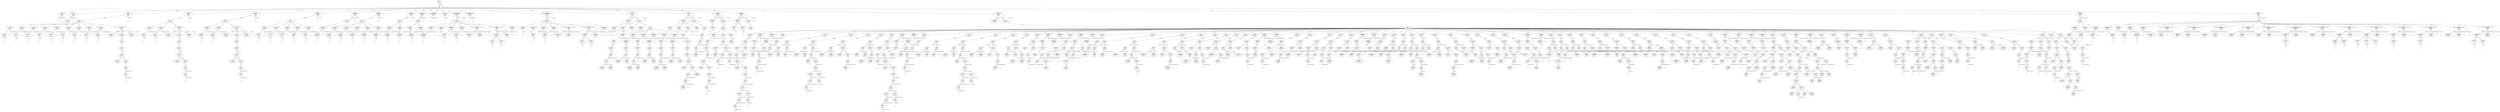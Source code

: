 digraph "G./pointer_example_class_structed.cpp.dot" {
"0x8caf2a0"[label="2:3\nSgClassDeclaration\nBase\nisForward\n2\n0x8caf2a0\n" ];
"0x8caf2a0" -> "0x8caf2a0__definition__null"[label="definition" dir=none ];
"0x8caf2a0__definition__null"[label="" shape=diamond ];
"0x8caf2a0" -> "0x8caf2a0__decoratorList__null"[label="decoratorList" dir=none ];
"0x8caf2a0__decoratorList__null"[label="" shape=diamond ];
"0xb779a9d8"[label="7:8\nSgInitializedName\nuser_ptr1\n1\n0xb779a9d8\n" ];
"0xb779a9d8" -> "0xb779a9d8__initptr__null"[label="initptr" dir=none ];
"0xb779a9d8__initptr__null"[label="" shape=diamond ];
"0xb7e4b72c"[label="6:9\nSgVariableDeclaration\n!isForward\n2\n0xb7e4b72c\n" ];
"0xb7e4b72c" -> "0xb7e4b72c__baseTypeDefiningDeclaration__null"[label="baseTypeDefiningDeclaration" dir=none ];
"0xb7e4b72c__baseTypeDefiningDeclaration__null"[label="" shape=diamond ];
"0xb7e4b72c" -> "0xb779a9d8"[label="*[1]" dir=both ];
"0x8b6cff8"[label="5:10\nSgClassDefinition\n1\n0x8b6cff8\n" ];
"0x8b6cff8" -> "0xb7e4b72c"[label="*[0]" dir=both ];
"0x8caf3f0"[label="4:11\nSgClassDeclaration\nUser\n!isForward\n2\n0x8caf3f0\n" ];
"0x8caf3f0" -> "0x8b6cff8"[label="definition" dir=both ];
"0x8caf3f0" -> "0x8caf3f0__decoratorList__null"[label="decoratorList" dir=none ];
"0x8caf3f0__decoratorList__null"[label="" shape=diamond ];
"0xb779aa7c"[label="15:16\nSgInitializedName\nptr1\n1\n0xb779aa7c\n" ];
"0xb779aa7c" -> "0xb779aa7c__initptr__null"[label="initptr" dir=none ];
"0xb779aa7c__initptr__null"[label="" shape=diamond ];
"0xb7e4b880"[label="14:17\nSgVariableDeclaration\n!isForward\n2\n0xb7e4b880\n" ];
"0xb7e4b880" -> "0xb7e4b880__baseTypeDefiningDeclaration__null"[label="baseTypeDefiningDeclaration" dir=none ];
"0xb7e4b880__baseTypeDefiningDeclaration__null"[label="" shape=diamond ];
"0xb7e4b880" -> "0xb779aa7c"[label="*[1]" dir=both ];
"0xb779ab20"[label="19:20\nSgInitializedName\nptr2\n1\n0xb779ab20\n" ];
"0xb779ab20" -> "0xb779ab20__initptr__null"[label="initptr" dir=none ];
"0xb779ab20__initptr__null"[label="" shape=diamond ];
"0xb7e4b9d4"[label="18:21\nSgVariableDeclaration\n!isForward\n2\n0xb7e4b9d4\n" ];
"0xb7e4b9d4" -> "0xb7e4b9d4__baseTypeDefiningDeclaration__null"[label="baseTypeDefiningDeclaration" dir=none ];
"0xb7e4b9d4__baseTypeDefiningDeclaration__null"[label="" shape=diamond ];
"0xb7e4b9d4" -> "0xb779ab20"[label="*[1]" dir=both ];
"0xb779abc4"[label="23:24\nSgInitializedName\nvar1\n1\n0xb779abc4\n" ];
"0xb779abc4" -> "0xb779abc4__initptr__null"[label="initptr" dir=none ];
"0xb779abc4__initptr__null"[label="" shape=diamond ];
"0xb7e4bb28"[label="22:25\nSgVariableDeclaration\n!isForward\n2\n0xb7e4bb28\n" ];
"0xb7e4bb28" -> "0xb7e4bb28__baseTypeDefiningDeclaration__null"[label="baseTypeDefiningDeclaration" dir=none ];
"0xb7e4bb28__baseTypeDefiningDeclaration__null"[label="" shape=diamond ];
"0xb7e4bb28" -> "0xb779abc4"[label="*[1]" dir=both ];
"0xb779ac68"[label="27:28\nSgInitializedName\nvar2\n1\n0xb779ac68\n" ];
"0xb779ac68" -> "0xb779ac68__initptr__null"[label="initptr" dir=none ];
"0xb779ac68__initptr__null"[label="" shape=diamond ];
"0xb7e4bc7c"[label="26:29\nSgVariableDeclaration\n!isForward\n2\n0xb7e4bc7c\n" ];
"0xb7e4bc7c" -> "0xb7e4bc7c__baseTypeDefiningDeclaration__null"[label="baseTypeDefiningDeclaration" dir=none ];
"0xb7e4bc7c__baseTypeDefiningDeclaration__null"[label="" shape=diamond ];
"0xb7e4bc7c" -> "0xb779ac68"[label="*[1]" dir=both ];
"0xb779ad0c"[label="31:32\nSgInitializedName\nvar3\n1\n0xb779ad0c\n" ];
"0xb779ad0c" -> "0xb779ad0c__initptr__null"[label="initptr" dir=none ];
"0xb779ad0c__initptr__null"[label="" shape=diamond ];
"0xb7e4bdd0"[label="30:33\nSgVariableDeclaration\n!isForward\n2\n0xb7e4bdd0\n" ];
"0xb7e4bdd0" -> "0xb7e4bdd0__baseTypeDefiningDeclaration__null"[label="baseTypeDefiningDeclaration" dir=none ];
"0xb7e4bdd0__baseTypeDefiningDeclaration__null"[label="" shape=diamond ];
"0xb7e4bdd0" -> "0xb779ad0c"[label="*[1]" dir=both ];
"0xb779adb0"[label="35:36\nSgInitializedName\nptr3\n1\n0xb779adb0\n" ];
"0xb779adb0" -> "0xb779adb0__initptr__null"[label="initptr" dir=none ];
"0xb779adb0__initptr__null"[label="" shape=diamond ];
"0xb7e4bf24"[label="34:37\nSgVariableDeclaration\n!isForward\n2\n0xb7e4bf24\n" ];
"0xb7e4bf24" -> "0xb7e4bf24__baseTypeDefiningDeclaration__null"[label="baseTypeDefiningDeclaration" dir=none ];
"0xb7e4bf24__baseTypeDefiningDeclaration__null"[label="" shape=diamond ];
"0xb7e4bf24" -> "0xb779adb0"[label="*[1]" dir=both ];
"0xb779ae54"[label="39:40\nSgInitializedName\nptr4\n1\n0xb779ae54\n" ];
"0xb779ae54" -> "0xb779ae54__initptr__null"[label="initptr" dir=none ];
"0xb779ae54__initptr__null"[label="" shape=diamond ];
"0xb7e4c078"[label="38:41\nSgVariableDeclaration\n!isForward\n2\n0xb7e4c078\n" ];
"0xb7e4c078" -> "0xb7e4c078__baseTypeDefiningDeclaration__null"[label="baseTypeDefiningDeclaration" dir=none ];
"0xb7e4c078__baseTypeDefiningDeclaration__null"[label="" shape=diamond ];
"0xb7e4c078" -> "0xb779ae54"[label="*[1]" dir=both ];
"0xb779aef8"[label="43:44\nSgInitializedName\nstr_ptr1\n1\n0xb779aef8\n" ];
"0xb779aef8" -> "0xb779aef8__initptr__null"[label="initptr" dir=none ];
"0xb779aef8__initptr__null"[label="" shape=diamond ];
"0xb7e4c1cc"[label="42:45\nSgVariableDeclaration\n!isForward\n2\n0xb7e4c1cc\n" ];
"0xb7e4c1cc" -> "0xb7e4c1cc__baseTypeDefiningDeclaration__null"[label="baseTypeDefiningDeclaration" dir=none ];
"0xb7e4c1cc__baseTypeDefiningDeclaration__null"[label="" shape=diamond ];
"0xb7e4c1cc" -> "0xb779aef8"[label="*[1]" dir=both ];
"0xb7759888"[label="47:48\nSgFunctionParameterList\n!isForward\n0\n0xb7759888\n" ];
"0x887dbc0"[label="53:54\nSgFunctionRefExp\n0\n0x887dbc0\n" ];
"0x94e2dfc"[label="57:58\nSgStringVal\n1\n0x94e2dfc\n" ];
"0x94e2dfc" -> "0x94e2dfc__originalExpressionTree__null"[label="originalExpressionTree" dir=none ];
"0x94e2dfc__originalExpressionTree__null"[label="" shape=diamond ];
"0x94e2dc8"[label="56:59\nSgStringVal\n1\n0x94e2dc8\n" ];
"0x94e2dc8" -> "0x94e2dfc"[label="originalExpressionTree" dir=both ];
"0x879b020"[label="55:60\nSgExprListExp\n1\n0x879b020\n" ];
"0x879b020" -> "0x94e2dc8"[label="*[0]" dir=both ];
"0x888cd08"[label="52:61\nSgFunctionCallExp\n2\n0x888cd08\n" ];
"0x888cd08" -> "0x887dbc0"[label="function" dir=both ];
"0x888cd08" -> "0x879b020"[label="args" dir=both ];
"0x8ec0b24"[label="51:62\nSgExprStatement\n1\n0x8ec0b24\n" ];
"0x8ec0b24" -> "0x888cd08"[label="expression" dir=both ];
"0x8c239b0"[label="50:63\nSgBasicBlock\n1\n0x8c239b0\n" ];
"0x8c239b0" -> "0x8ec0b24"[label="*[0]" dir=both ];
"0x8be42d8"[label="49:64\nSgFunctionDefinition\n1\n0x8be42d8\n" ];
"0x8be42d8" -> "0x8c239b0"[label="body" dir=both ];
"0xb7b70df8"[label="65:66\nSgCtorInitializerList\n!isForward\n0\n0xb7b70df8\n" ];
"0xb7ba01b0"[label="46:67\nSgMemberFunctionDeclaration\nprint\n!isForward\n4\n0xb7ba01b0\n" ];
"0xb7ba01b0" -> "0xb7759888"[label="parameterList" dir=both ];
"0xb7ba01b0" -> "0xb7ba01b0__decoratorList__null"[label="decoratorList" dir=none ];
"0xb7ba01b0__decoratorList__null"[label="" shape=diamond ];
"0xb7ba01b0" -> "0x8be42d8"[label="definition" dir=both ];
"0xb7ba01b0" -> "0xb7b70df8"[label="CtorInitializerList" dir=both ];
"0x8b6cf60"[label="13:68\nSgClassDefinition\n9\n0x8b6cf60\n" ];
"0x8b6cf60" -> "0xb7e4b880"[label="*[0]" dir=both ];
"0x8b6cf60" -> "0xb7e4b9d4"[label="*[1]" dir=both ];
"0x8b6cf60" -> "0xb7e4bb28"[label="*[2]" dir=both ];
"0x8b6cf60" -> "0xb7e4bc7c"[label="*[3]" dir=both ];
"0x8b6cf60" -> "0xb7e4bdd0"[label="*[4]" dir=both ];
"0x8b6cf60" -> "0xb7e4bf24"[label="*[5]" dir=both ];
"0x8b6cf60" -> "0xb7e4c078"[label="*[6]" dir=both ];
"0x8b6cf60" -> "0xb7e4c1cc"[label="*[7]" dir=both ];
"0x8b6cf60" -> "0xb7ba01b0"[label="*[8]" dir=both ];
"0x8caf690"[label="12:69\nSgClassDeclaration\nBase\n!isForward\n2\n0x8caf690\n" ];
"0x8caf690" -> "0x8b6cf60"[label="definition" dir=both ];
"0x8caf690" -> "0x8caf690__decoratorList__null"[label="decoratorList" dir=none ];
"0x8caf690__decoratorList__null"[label="" shape=diamond ];
"0xb779af9c"[label="73:74\nSgInitializedName\nder1_ptr1\n1\n0xb779af9c\n" ];
"0xb779af9c" -> "0xb779af9c__initptr__null"[label="initptr" dir=none ];
"0xb779af9c__initptr__null"[label="" shape=diamond ];
"0xb7e4c320"[label="72:75\nSgVariableDeclaration\n!isForward\n2\n0xb7e4c320\n" ];
"0xb7e4c320" -> "0xb7e4c320__baseTypeDefiningDeclaration__null"[label="baseTypeDefiningDeclaration" dir=none ];
"0xb7e4c320__baseTypeDefiningDeclaration__null"[label="" shape=diamond ];
"0xb7e4c320" -> "0xb779af9c"[label="*[1]" dir=both ];
"0xb779b040"[label="77:78\nSgInitializedName\nder1_ptr2\n1\n0xb779b040\n" ];
"0xb779b040" -> "0xb779b040__initptr__null"[label="initptr" dir=none ];
"0xb779b040__initptr__null"[label="" shape=diamond ];
"0xb7e4c474"[label="76:79\nSgVariableDeclaration\n!isForward\n2\n0xb7e4c474\n" ];
"0xb7e4c474" -> "0xb7e4c474__baseTypeDefiningDeclaration__null"[label="baseTypeDefiningDeclaration" dir=none ];
"0xb7e4c474__baseTypeDefiningDeclaration__null"[label="" shape=diamond ];
"0xb7e4c474" -> "0xb779b040"[label="*[1]" dir=both ];
"0xb77599ac"[label="81:82\nSgFunctionParameterList\n!isForward\n0\n0xb77599ac\n" ];
"0x887dbfc"[label="87:88\nSgFunctionRefExp\n0\n0x887dbfc\n" ];
"0x94e2e64"[label="91:92\nSgStringVal\n1\n0x94e2e64\n" ];
"0x94e2e64" -> "0x94e2e64__originalExpressionTree__null"[label="originalExpressionTree" dir=none ];
"0x94e2e64__originalExpressionTree__null"[label="" shape=diamond ];
"0x94e2e30"[label="90:93\nSgStringVal\n1\n0x94e2e30\n" ];
"0x94e2e30" -> "0x94e2e64"[label="originalExpressionTree" dir=both ];
"0x879b054"[label="89:94\nSgExprListExp\n1\n0x879b054\n" ];
"0x879b054" -> "0x94e2e30"[label="*[0]" dir=both ];
"0x888cd3c"[label="86:95\nSgFunctionCallExp\n2\n0x888cd3c\n" ];
"0x888cd3c" -> "0x887dbfc"[label="function" dir=both ];
"0x888cd3c" -> "0x879b054"[label="args" dir=both ];
"0x8ec0b50"[label="85:96\nSgExprStatement\n1\n0x8ec0b50\n" ];
"0x8ec0b50" -> "0x888cd3c"[label="expression" dir=both ];
"0x8c23a38"[label="84:97\nSgBasicBlock\n1\n0x8c23a38\n" ];
"0x8c23a38" -> "0x8ec0b50"[label="*[0]" dir=both ];
"0x8be436c"[label="83:98\nSgFunctionDefinition\n1\n0x8be436c\n" ];
"0x8be436c" -> "0x8c23a38"[label="body" dir=both ];
"0xb7b70f1c"[label="99:100\nSgCtorInitializerList\n!isForward\n0\n0xb7b70f1c\n" ];
"0xb7ba0398"[label="80:101\nSgMemberFunctionDeclaration\nprint\n!isForward\n4\n0xb7ba0398\n" ];
"0xb7ba0398" -> "0xb77599ac"[label="parameterList" dir=both ];
"0xb7ba0398" -> "0xb7ba0398__decoratorList__null"[label="decoratorList" dir=none ];
"0xb7ba0398__decoratorList__null"[label="" shape=diamond ];
"0xb7ba0398" -> "0x8be436c"[label="definition" dir=both ];
"0xb7ba0398" -> "0xb7b70f1c"[label="CtorInitializerList" dir=both ];
"0x8b6d090"[label="71:102\nSgClassDefinition\n3\n0x8b6d090\n" ];
"0x8b6d090" -> "0xb7e4c320"[label="*[0]" dir=both ];
"0x8b6d090" -> "0xb7e4c474"[label="*[1]" dir=both ];
"0x8b6d090" -> "0xb7ba0398"[label="*[2]" dir=both ];
"0x8cafa80"[label="70:103\nSgClassDeclaration\nDerived1\n!isForward\n2\n0x8cafa80\n" ];
"0x8cafa80" -> "0x8b6d090"[label="definition" dir=both ];
"0x8cafa80" -> "0x8cafa80__decoratorList__null"[label="decoratorList" dir=none ];
"0x8cafa80__decoratorList__null"[label="" shape=diamond ];
"0xb779b0e4"[label="107:108\nSgInitializedName\nder2_ptr1\n1\n0xb779b0e4\n" ];
"0xb779b0e4" -> "0xb779b0e4__initptr__null"[label="initptr" dir=none ];
"0xb779b0e4__initptr__null"[label="" shape=diamond ];
"0xb7e4c5c8"[label="106:109\nSgVariableDeclaration\n!isForward\n2\n0xb7e4c5c8\n" ];
"0xb7e4c5c8" -> "0xb7e4c5c8__baseTypeDefiningDeclaration__null"[label="baseTypeDefiningDeclaration" dir=none ];
"0xb7e4c5c8__baseTypeDefiningDeclaration__null"[label="" shape=diamond ];
"0xb7e4c5c8" -> "0xb779b0e4"[label="*[1]" dir=both ];
"0xb779b188"[label="111:112\nSgInitializedName\nder2_ptr2\n1\n0xb779b188\n" ];
"0xb779b188" -> "0xb779b188__initptr__null"[label="initptr" dir=none ];
"0xb779b188__initptr__null"[label="" shape=diamond ];
"0xb7e4c71c"[label="110:113\nSgVariableDeclaration\n!isForward\n2\n0xb7e4c71c\n" ];
"0xb7e4c71c" -> "0xb7e4c71c__baseTypeDefiningDeclaration__null"[label="baseTypeDefiningDeclaration" dir=none ];
"0xb7e4c71c__baseTypeDefiningDeclaration__null"[label="" shape=diamond ];
"0xb7e4c71c" -> "0xb779b188"[label="*[1]" dir=both ];
"0xb7759ad0"[label="115:116\nSgFunctionParameterList\n!isForward\n0\n0xb7759ad0\n" ];
"0x887dc38"[label="121:122\nSgFunctionRefExp\n0\n0x887dc38\n" ];
"0x94e2ecc"[label="125:126\nSgStringVal\n1\n0x94e2ecc\n" ];
"0x94e2ecc" -> "0x94e2ecc__originalExpressionTree__null"[label="originalExpressionTree" dir=none ];
"0x94e2ecc__originalExpressionTree__null"[label="" shape=diamond ];
"0x94e2e98"[label="124:127\nSgStringVal\n1\n0x94e2e98\n" ];
"0x94e2e98" -> "0x94e2ecc"[label="originalExpressionTree" dir=both ];
"0x879b088"[label="123:128\nSgExprListExp\n1\n0x879b088\n" ];
"0x879b088" -> "0x94e2e98"[label="*[0]" dir=both ];
"0x888cd70"[label="120:129\nSgFunctionCallExp\n2\n0x888cd70\n" ];
"0x888cd70" -> "0x887dc38"[label="function" dir=both ];
"0x888cd70" -> "0x879b088"[label="args" dir=both ];
"0x8ec0b7c"[label="119:130\nSgExprStatement\n1\n0x8ec0b7c\n" ];
"0x8ec0b7c" -> "0x888cd70"[label="expression" dir=both ];
"0x8c23ac0"[label="118:131\nSgBasicBlock\n1\n0x8c23ac0\n" ];
"0x8c23ac0" -> "0x8ec0b7c"[label="*[0]" dir=both ];
"0x8be4400"[label="117:132\nSgFunctionDefinition\n1\n0x8be4400\n" ];
"0x8be4400" -> "0x8c23ac0"[label="body" dir=both ];
"0xb7b71040"[label="133:134\nSgCtorInitializerList\n!isForward\n0\n0xb7b71040\n" ];
"0xb7ba0580"[label="114:135\nSgMemberFunctionDeclaration\nprint\n!isForward\n4\n0xb7ba0580\n" ];
"0xb7ba0580" -> "0xb7759ad0"[label="parameterList" dir=both ];
"0xb7ba0580" -> "0xb7ba0580__decoratorList__null"[label="decoratorList" dir=none ];
"0xb7ba0580__decoratorList__null"[label="" shape=diamond ];
"0xb7ba0580" -> "0x8be4400"[label="definition" dir=both ];
"0xb7ba0580" -> "0xb7b71040"[label="CtorInitializerList" dir=both ];
"0x8b6d128"[label="105:136\nSgClassDefinition\n3\n0x8b6d128\n" ];
"0x8b6d128" -> "0xb7e4c5c8"[label="*[0]" dir=both ];
"0x8b6d128" -> "0xb7e4c71c"[label="*[1]" dir=both ];
"0x8b6d128" -> "0xb7ba0580"[label="*[2]" dir=both ];
"0x8cafe70"[label="104:137\nSgClassDeclaration\nDerived2\n!isForward\n2\n0x8cafe70\n" ];
"0x8cafe70" -> "0x8b6d128"[label="definition" dir=both ];
"0x8cafe70" -> "0x8cafe70__decoratorList__null"[label="decoratorList" dir=none ];
"0x8cafe70__decoratorList__null"[label="" shape=diamond ];
"0xb779b22c"[label="141:142\nSgInitializedName\nobj\n1\n0xb779b22c\n" ];
"0xb779b22c" -> "0xb779b22c__initptr__null"[label="initptr" dir=none ];
"0xb779b22c__initptr__null"[label="" shape=diamond ];
"0xb7e4c870"[label="140:143\nSgVariableDeclaration\n!isForward\n2\n0xb7e4c870\n" ];
"0xb7e4c870" -> "0xb7e4c870__baseTypeDefiningDeclaration__null"[label="baseTypeDefiningDeclaration" dir=none ];
"0xb7e4c870__baseTypeDefiningDeclaration__null"[label="" shape=diamond ];
"0xb7e4c870" -> "0xb779b22c"[label="*[1]" dir=both ];
"0xb779b2d0"[label="145:146\nSgInitializedName\nL\n1\n0xb779b2d0\n" ];
"0xb779b2d0" -> "0xb779b2d0__initptr__null"[label="initptr" dir=none ];
"0xb779b2d0__initptr__null"[label="" shape=diamond ];
"0xb7e4c9c4"[label="144:147\nSgVariableDeclaration\n!isForward\n2\n0xb7e4c9c4\n" ];
"0xb7e4c9c4" -> "0xb7e4c9c4__baseTypeDefiningDeclaration__null"[label="baseTypeDefiningDeclaration" dir=none ];
"0xb7e4c9c4__baseTypeDefiningDeclaration__null"[label="" shape=diamond ];
"0xb7e4c9c4" -> "0xb779b2d0"[label="*[1]" dir=both ];
"0xb779b374"[label="149:150\nSgInitializedName\nH\n1\n0xb779b374\n" ];
"0xb779b374" -> "0xb779b374__initptr__null"[label="initptr" dir=none ];
"0xb779b374__initptr__null"[label="" shape=diamond ];
"0xb7e4cb18"[label="148:151\nSgVariableDeclaration\n!isForward\n2\n0xb7e4cb18\n" ];
"0xb7e4cb18" -> "0xb7e4cb18__baseTypeDefiningDeclaration__null"[label="baseTypeDefiningDeclaration" dir=none ];
"0xb7e4cb18__baseTypeDefiningDeclaration__null"[label="" shape=diamond ];
"0xb7e4cb18" -> "0xb779b374"[label="*[1]" dir=both ];
"0xb779b418"[label="153:154\nSgInitializedName\nlock_loc\n1\n0xb779b418\n" ];
"0xb779b418" -> "0xb779b418__initptr__null"[label="initptr" dir=none ];
"0xb779b418__initptr__null"[label="" shape=diamond ];
"0xb7e4cc6c"[label="152:155\nSgVariableDeclaration\n!isForward\n2\n0xb7e4cc6c\n" ];
"0xb7e4cc6c" -> "0xb7e4cc6c__baseTypeDefiningDeclaration__null"[label="baseTypeDefiningDeclaration" dir=none ];
"0xb7e4cc6c__baseTypeDefiningDeclaration__null"[label="" shape=diamond ];
"0xb7e4cc6c" -> "0xb779b418"[label="*[1]" dir=both ];
"0xb779b4bc"[label="157:158\nSgInitializedName\nkey\n1\n0xb779b4bc\n" ];
"0xb779b4bc" -> "0xb779b4bc__initptr__null"[label="initptr" dir=none ];
"0xb779b4bc__initptr__null"[label="" shape=diamond ];
"0xb7e4cdc0"[label="156:159\nSgVariableDeclaration\n!isForward\n2\n0xb7e4cdc0\n" ];
"0xb7e4cdc0" -> "0xb7e4cdc0__baseTypeDefiningDeclaration__null"[label="baseTypeDefiningDeclaration" dir=none ];
"0xb7e4cdc0__baseTypeDefiningDeclaration__null"[label="" shape=diamond ];
"0xb7e4cdc0" -> "0xb779b4bc"[label="*[1]" dir=both ];
"0x8b6d1c0"[label="139:160\nSgClassDefinition\n5\n0x8b6d1c0\n" ];
"0x8b6d1c0" -> "0xb7e4c870"[label="*[0]" dir=both ];
"0x8b6d1c0" -> "0xb7e4c9c4"[label="*[1]" dir=both ];
"0x8b6d1c0" -> "0xb7e4cb18"[label="*[2]" dir=both ];
"0x8b6d1c0" -> "0xb7e4cc6c"[label="*[3]" dir=both ];
"0x8b6d1c0" -> "0xb7e4cdc0"[label="*[4]" dir=both ];
"0x8cb0260"[label="138:161\nSgClassDeclaration\nVoidStruct\n!isForward\n2\n0x8cb0260\n" ];
"0x8cb0260" -> "0x8b6d1c0"[label="definition" dir=both ];
"0x8cb0260" -> "0x8cb0260__decoratorList__null"[label="decoratorList" dir=none ];
"0x8cb0260__decoratorList__null"[label="" shape=diamond ];
"0xb779b560"[label="165:166\nSgInitializedName\nuser_ptr1_structed\n1\n0xb779b560\n" ];
"0xb779b560" -> "0xb779b560__initptr__null"[label="initptr" dir=none ];
"0xb779b560__initptr__null"[label="" shape=diamond ];
"0xb7e4cf14"[label="164:167\nSgVariableDeclaration\n!isForward\n2\n0xb7e4cf14\n" ];
"0xb7e4cf14" -> "0xb7e4cf14__baseTypeDefiningDeclaration__null"[label="baseTypeDefiningDeclaration" dir=none ];
"0xb7e4cf14__baseTypeDefiningDeclaration__null"[label="" shape=diamond ];
"0xb7e4cf14" -> "0xb779b560"[label="*[1]" dir=both ];
"0x8b6d258"[label="163:168\nSgClassDefinition\n1\n0x8b6d258\n" ];
"0x8b6d258" -> "0xb7e4cf14"[label="*[0]" dir=both ];
"0x8cb0500"[label="162:169\nSgClassDeclaration\nUser_structed\n!isForward\n2\n0x8cb0500\n" ];
"0x8cb0500" -> "0x8b6d258"[label="definition" dir=both ];
"0x8cb0500" -> "0x8cb0500__decoratorList__null"[label="decoratorList" dir=none ];
"0x8cb0500__decoratorList__null"[label="" shape=diamond ];
"0xb779b604"[label="173:174\nSgInitializedName\nptr1_structed\n1\n0xb779b604\n" ];
"0xb779b604" -> "0xb779b604__initptr__null"[label="initptr" dir=none ];
"0xb779b604__initptr__null"[label="" shape=diamond ];
"0xb7e4d068"[label="172:175\nSgVariableDeclaration\n!isForward\n2\n0xb7e4d068\n" ];
"0xb7e4d068" -> "0xb7e4d068__baseTypeDefiningDeclaration__null"[label="baseTypeDefiningDeclaration" dir=none ];
"0xb7e4d068__baseTypeDefiningDeclaration__null"[label="" shape=diamond ];
"0xb7e4d068" -> "0xb779b604"[label="*[1]" dir=both ];
"0xb779b6a8"[label="177:178\nSgInitializedName\nptr2_structed\n1\n0xb779b6a8\n" ];
"0xb779b6a8" -> "0xb779b6a8__initptr__null"[label="initptr" dir=none ];
"0xb779b6a8__initptr__null"[label="" shape=diamond ];
"0xb7e4d1bc"[label="176:179\nSgVariableDeclaration\n!isForward\n2\n0xb7e4d1bc\n" ];
"0xb7e4d1bc" -> "0xb7e4d1bc__baseTypeDefiningDeclaration__null"[label="baseTypeDefiningDeclaration" dir=none ];
"0xb7e4d1bc__baseTypeDefiningDeclaration__null"[label="" shape=diamond ];
"0xb7e4d1bc" -> "0xb779b6a8"[label="*[1]" dir=both ];
"0xb779b74c"[label="181:182\nSgInitializedName\nptr3_structed\n1\n0xb779b74c\n" ];
"0xb779b74c" -> "0xb779b74c__initptr__null"[label="initptr" dir=none ];
"0xb779b74c__initptr__null"[label="" shape=diamond ];
"0xb7e4d310"[label="180:183\nSgVariableDeclaration\n!isForward\n2\n0xb7e4d310\n" ];
"0xb7e4d310" -> "0xb7e4d310__baseTypeDefiningDeclaration__null"[label="baseTypeDefiningDeclaration" dir=none ];
"0xb7e4d310__baseTypeDefiningDeclaration__null"[label="" shape=diamond ];
"0xb7e4d310" -> "0xb779b74c"[label="*[1]" dir=both ];
"0xb779b7f0"[label="185:186\nSgInitializedName\nptr4_structed\n1\n0xb779b7f0\n" ];
"0xb779b7f0" -> "0xb779b7f0__initptr__null"[label="initptr" dir=none ];
"0xb779b7f0__initptr__null"[label="" shape=diamond ];
"0xb7e4d464"[label="184:187\nSgVariableDeclaration\n!isForward\n2\n0xb7e4d464\n" ];
"0xb7e4d464" -> "0xb7e4d464__baseTypeDefiningDeclaration__null"[label="baseTypeDefiningDeclaration" dir=none ];
"0xb7e4d464__baseTypeDefiningDeclaration__null"[label="" shape=diamond ];
"0xb7e4d464" -> "0xb779b7f0"[label="*[1]" dir=both ];
"0xb779b894"[label="189:190\nSgInitializedName\nstr_ptr1_structed\n1\n0xb779b894\n" ];
"0xb779b894" -> "0xb779b894__initptr__null"[label="initptr" dir=none ];
"0xb779b894__initptr__null"[label="" shape=diamond ];
"0xb7e4d5b8"[label="188:191\nSgVariableDeclaration\n!isForward\n2\n0xb7e4d5b8\n" ];
"0xb7e4d5b8" -> "0xb7e4d5b8__baseTypeDefiningDeclaration__null"[label="baseTypeDefiningDeclaration" dir=none ];
"0xb7e4d5b8__baseTypeDefiningDeclaration__null"[label="" shape=diamond ];
"0xb7e4d5b8" -> "0xb779b894"[label="*[1]" dir=both ];
"0x8b6d2f0"[label="171:192\nSgClassDefinition\n5\n0x8b6d2f0\n" ];
"0x8b6d2f0" -> "0xb7e4d068"[label="*[0]" dir=both ];
"0x8b6d2f0" -> "0xb7e4d1bc"[label="*[1]" dir=both ];
"0x8b6d2f0" -> "0xb7e4d310"[label="*[2]" dir=both ];
"0x8b6d2f0" -> "0xb7e4d464"[label="*[3]" dir=both ];
"0x8b6d2f0" -> "0xb7e4d5b8"[label="*[4]" dir=both ];
"0x8cb08f0"[label="170:193\nSgClassDeclaration\nBase_structed\n!isForward\n2\n0x8cb08f0\n" ];
"0x8cb08f0" -> "0x8b6d2f0"[label="definition" dir=both ];
"0x8cb08f0" -> "0x8cb08f0__decoratorList__null"[label="decoratorList" dir=none ];
"0x8cb08f0__decoratorList__null"[label="" shape=diamond ];
"0xb779b938"[label="197:198\nSgInitializedName\nder1_ptr1_structed\n1\n0xb779b938\n" ];
"0xb779b938" -> "0xb779b938__initptr__null"[label="initptr" dir=none ];
"0xb779b938__initptr__null"[label="" shape=diamond ];
"0xb7e4d70c"[label="196:199\nSgVariableDeclaration\n!isForward\n2\n0xb7e4d70c\n" ];
"0xb7e4d70c" -> "0xb7e4d70c__baseTypeDefiningDeclaration__null"[label="baseTypeDefiningDeclaration" dir=none ];
"0xb7e4d70c__baseTypeDefiningDeclaration__null"[label="" shape=diamond ];
"0xb7e4d70c" -> "0xb779b938"[label="*[1]" dir=both ];
"0xb779b9dc"[label="201:202\nSgInitializedName\nder1_ptr2_structed\n1\n0xb779b9dc\n" ];
"0xb779b9dc" -> "0xb779b9dc__initptr__null"[label="initptr" dir=none ];
"0xb779b9dc__initptr__null"[label="" shape=diamond ];
"0xb7e4d860"[label="200:203\nSgVariableDeclaration\n!isForward\n2\n0xb7e4d860\n" ];
"0xb7e4d860" -> "0xb7e4d860__baseTypeDefiningDeclaration__null"[label="baseTypeDefiningDeclaration" dir=none ];
"0xb7e4d860__baseTypeDefiningDeclaration__null"[label="" shape=diamond ];
"0xb7e4d860" -> "0xb779b9dc"[label="*[1]" dir=both ];
"0x8b6d388"[label="195:204\nSgClassDefinition\n2\n0x8b6d388\n" ];
"0x8b6d388" -> "0xb7e4d70c"[label="*[0]" dir=both ];
"0x8b6d388" -> "0xb7e4d860"[label="*[1]" dir=both ];
"0x8cb1220"[label="194:205\nSgClassDeclaration\nDerived1_structed\n!isForward\n2\n0x8cb1220\n" ];
"0x8cb1220" -> "0x8b6d388"[label="definition" dir=both ];
"0x8cb1220" -> "0x8cb1220__decoratorList__null"[label="decoratorList" dir=none ];
"0x8cb1220__decoratorList__null"[label="" shape=diamond ];
"0xb779ba80"[label="209:210\nSgInitializedName\nder2_ptr1_structed\n1\n0xb779ba80\n" ];
"0xb779ba80" -> "0xb779ba80__initptr__null"[label="initptr" dir=none ];
"0xb779ba80__initptr__null"[label="" shape=diamond ];
"0xb7e4d9b4"[label="208:211\nSgVariableDeclaration\n!isForward\n2\n0xb7e4d9b4\n" ];
"0xb7e4d9b4" -> "0xb7e4d9b4__baseTypeDefiningDeclaration__null"[label="baseTypeDefiningDeclaration" dir=none ];
"0xb7e4d9b4__baseTypeDefiningDeclaration__null"[label="" shape=diamond ];
"0xb7e4d9b4" -> "0xb779ba80"[label="*[1]" dir=both ];
"0xb779bb24"[label="213:214\nSgInitializedName\nder2_ptr2_structed\n1\n0xb779bb24\n" ];
"0xb779bb24" -> "0xb779bb24__initptr__null"[label="initptr" dir=none ];
"0xb779bb24__initptr__null"[label="" shape=diamond ];
"0xb7e4db08"[label="212:215\nSgVariableDeclaration\n!isForward\n2\n0xb7e4db08\n" ];
"0xb7e4db08" -> "0xb7e4db08__baseTypeDefiningDeclaration__null"[label="baseTypeDefiningDeclaration" dir=none ];
"0xb7e4db08__baseTypeDefiningDeclaration__null"[label="" shape=diamond ];
"0xb7e4db08" -> "0xb779bb24"[label="*[1]" dir=both ];
"0x8b6d420"[label="207:216\nSgClassDefinition\n2\n0x8b6d420\n" ];
"0x8b6d420" -> "0xb7e4d9b4"[label="*[0]" dir=both ];
"0x8b6d420" -> "0xb7e4db08"[label="*[1]" dir=both ];
"0x8cb1760"[label="206:217\nSgClassDeclaration\nDerived2_structed\n!isForward\n2\n0x8cb1760\n" ];
"0x8cb1760" -> "0x8b6d420"[label="definition" dir=both ];
"0x8cb1760" -> "0x8cb1760__decoratorList__null"[label="decoratorList" dir=none ];
"0x8cb1760__decoratorList__null"[label="" shape=diamond ];
"0xb76d1660"[label="218:219\nSgTemplateInstantiationDecl\npair < void * , VoidStruct > \nisForward\n2\n0xb76d1660\n" ];
"0xb76d1660" -> "0xb76d1660__definition__null"[label="definition" dir=none ];
"0xb76d1660__definition__null"[label="" shape=diamond ];
"0xb76d1660" -> "0xb76d1660__decoratorList__null"[label="decoratorList" dir=none ];
"0xb76d1660__decoratorList__null"[label="" shape=diamond ];
"0x8609428"[label="220:221\nSgTypedefDeclaration\n!isForward\n1\n0x8609428\n" ];
"0x8609428" -> "0x8609428__declaration__null"[label="declaration" dir=none ];
"0x8609428__declaration__null"[label="" shape=diamond ];
"0x8609578"[label="224:225\nSgTypedefDeclaration\n!isForward\n1\n0x8609578\n" ];
"0x8609578" -> "0x8609578__declaration__null"[label="declaration" dir=none ];
"0x8609578__declaration__null"[label="" shape=diamond ];
"0x86096c8"[label="226:227\nSgTypedefDeclaration\n!isForward\n1\n0x86096c8\n" ];
"0x86096c8" -> "0x86096c8__declaration__null"[label="declaration" dir=none ];
"0x86096c8__declaration__null"[label="" shape=diamond ];
"0xb779bbc8"[label="229:230\nSgInitializedName\nfirst\n1\n0xb779bbc8\n" ];
"0xb779bbc8" -> "0xb779bbc8__initptr__null"[label="initptr" dir=none ];
"0xb779bbc8__initptr__null"[label="" shape=diamond ];
"0xb7e4dc5c"[label="228:231\nSgVariableDeclaration\n!isForward\n2\n0xb7e4dc5c\n" ];
"0xb7e4dc5c" -> "0xb7e4dc5c__baseTypeDefiningDeclaration__null"[label="baseTypeDefiningDeclaration" dir=none ];
"0xb7e4dc5c__baseTypeDefiningDeclaration__null"[label="" shape=diamond ];
"0xb7e4dc5c" -> "0xb779bbc8"[label="*[1]" dir=both ];
"0xb779bc6c"[label="233:234\nSgInitializedName\nsecond\n1\n0xb779bc6c\n" ];
"0xb779bc6c" -> "0xb779bc6c__initptr__null"[label="initptr" dir=none ];
"0xb779bc6c__initptr__null"[label="" shape=diamond ];
"0xb7e4ddb0"[label="232:235\nSgVariableDeclaration\n!isForward\n2\n0xb7e4ddb0\n" ];
"0xb7e4ddb0" -> "0xb7e4ddb0__baseTypeDefiningDeclaration__null"[label="baseTypeDefiningDeclaration" dir=none ];
"0xb7e4ddb0__baseTypeDefiningDeclaration__null"[label="" shape=diamond ];
"0xb7e4ddb0" -> "0xb779bc6c"[label="*[1]" dir=both ];
"0xb7759bf4"[label="237:238\nSgFunctionParameterList\n!isForward\n0\n0xb7759bf4\n" ];
"0xb7b71164"[label="239:240\nSgCtorInitializerList\n!isForward\n0\n0xb7b71164\n" ];
"0xb78a1a38"[label="236:241\nSgTemplateInstantiationMemberFunctionDecl\npair\nisForward\n4\n0xb78a1a38\n" ];
"0xb78a1a38" -> "0xb7759bf4"[label="parameterList" dir=both ];
"0xb78a1a38" -> "0xb78a1a38__decoratorList__null"[label="decoratorList" dir=none ];
"0xb78a1a38__decoratorList__null"[label="" shape=diamond ];
"0xb78a1a38" -> "0xb78a1a38__definition__null"[label="definition" dir=none ];
"0xb78a1a38__definition__null"[label="" shape=diamond ];
"0xb78a1a38" -> "0xb7b71164"[label="CtorInitializerList" dir=both ];
"0xb779bd10"[label="244:245\nSgInitializedName\n__a\n1\n0xb779bd10\n" ];
"0xb779bd10" -> "0xb779bd10__initptr__null"[label="initptr" dir=none ];
"0xb779bd10__initptr__null"[label="" shape=diamond ];
"0xb779bdb4"[label="246:247\nSgInitializedName\n__b\n1\n0xb779bdb4\n" ];
"0xb779bdb4" -> "0xb779bdb4__initptr__null"[label="initptr" dir=none ];
"0xb779bdb4__initptr__null"[label="" shape=diamond ];
"0xb7759d18"[label="243:248\nSgFunctionParameterList\n!isForward\n2\n0xb7759d18\n" ];
"0xb7759d18" -> "0xb779bd10"[label="*[0]" dir=both ];
"0xb7759d18" -> "0xb779bdb4"[label="*[1]" dir=both ];
"0xb7b71288"[label="249:250\nSgCtorInitializerList\n!isForward\n0\n0xb7b71288\n" ];
"0xb78a1c48"[label="242:251\nSgTemplateInstantiationMemberFunctionDecl\npair\nisForward\n4\n0xb78a1c48\n" ];
"0xb78a1c48" -> "0xb7759d18"[label="parameterList" dir=both ];
"0xb78a1c48" -> "0xb78a1c48__decoratorList__null"[label="decoratorList" dir=none ];
"0xb78a1c48__decoratorList__null"[label="" shape=diamond ];
"0xb78a1c48" -> "0xb78a1c48__definition__null"[label="definition" dir=none ];
"0xb78a1c48__definition__null"[label="" shape=diamond ];
"0xb78a1c48" -> "0xb7b71288"[label="CtorInitializerList" dir=both ];
"0xb784e0a8"[label="252:253\nSgTemplateDeclaration\n!isForward\n0\n0xb784e0a8\n" ];
"0xb79c9a40"[label="223:254\nSgTemplateInstantiationDefn\n7\n0xb79c9a40\n" ];
"0xb79c9a40" -> "0x8609578"[label="*[0]" dir=both ];
"0xb79c9a40" -> "0x86096c8"[label="*[1]" dir=both ];
"0xb79c9a40" -> "0xb7e4dc5c"[label="*[2]" dir=both ];
"0xb79c9a40" -> "0xb7e4ddb0"[label="*[3]" dir=both ];
"0xb79c9a40" -> "0xb78a1a38"[label="*[4]" dir=both ];
"0xb79c9a40" -> "0xb78a1c48"[label="*[5]" dir=both ];
"0xb79c9a40" -> "0xb784e0a8"[label="*[6]" dir=both ];
"0xb76d1b04"[label="222:255\nSgTemplateInstantiationDecl\npair < void * , VoidStruct > \n!isForward\n2\n0xb76d1b04\n" ];
"0xb76d1b04" -> "0xb79c9a40"[label="definition" dir=both ];
"0xb76d1b04" -> "0xb76d1b04__decoratorList__null"[label="decoratorList" dir=none ];
"0xb76d1b04__decoratorList__null"[label="" shape=diamond ];
"0xb76d1fa8"[label="256:257\nSgTemplateInstantiationDecl\npair < Base * , VoidStruct > \nisForward\n2\n0xb76d1fa8\n" ];
"0xb76d1fa8" -> "0xb76d1fa8__definition__null"[label="definition" dir=none ];
"0xb76d1fa8__definition__null"[label="" shape=diamond ];
"0xb76d1fa8" -> "0xb76d1fa8__decoratorList__null"[label="decoratorList" dir=none ];
"0xb76d1fa8__decoratorList__null"[label="" shape=diamond ];
"0x8609818"[label="260:261\nSgTypedefDeclaration\n!isForward\n1\n0x8609818\n" ];
"0x8609818" -> "0x8609818__declaration__null"[label="declaration" dir=none ];
"0x8609818__declaration__null"[label="" shape=diamond ];
"0x8609968"[label="262:263\nSgTypedefDeclaration\n!isForward\n1\n0x8609968\n" ];
"0x8609968" -> "0x8609968__declaration__null"[label="declaration" dir=none ];
"0x8609968__declaration__null"[label="" shape=diamond ];
"0xb779bfa0"[label="265:266\nSgInitializedName\nfirst\n1\n0xb779bfa0\n" ];
"0xb779bfa0" -> "0xb779bfa0__initptr__null"[label="initptr" dir=none ];
"0xb779bfa0__initptr__null"[label="" shape=diamond ];
"0xb7e4df04"[label="264:267\nSgVariableDeclaration\n!isForward\n2\n0xb7e4df04\n" ];
"0xb7e4df04" -> "0xb7e4df04__baseTypeDefiningDeclaration__null"[label="baseTypeDefiningDeclaration" dir=none ];
"0xb7e4df04__baseTypeDefiningDeclaration__null"[label="" shape=diamond ];
"0xb7e4df04" -> "0xb779bfa0"[label="*[1]" dir=both ];
"0xb779c044"[label="269:270\nSgInitializedName\nsecond\n1\n0xb779c044\n" ];
"0xb779c044" -> "0xb779c044__initptr__null"[label="initptr" dir=none ];
"0xb779c044__initptr__null"[label="" shape=diamond ];
"0xb7e4e058"[label="268:271\nSgVariableDeclaration\n!isForward\n2\n0xb7e4e058\n" ];
"0xb7e4e058" -> "0xb7e4e058__baseTypeDefiningDeclaration__null"[label="baseTypeDefiningDeclaration" dir=none ];
"0xb7e4e058__baseTypeDefiningDeclaration__null"[label="" shape=diamond ];
"0xb7e4e058" -> "0xb779c044"[label="*[1]" dir=both ];
"0xb7759f60"[label="273:274\nSgFunctionParameterList\n!isForward\n0\n0xb7759f60\n" ];
"0xb7b713ac"[label="275:276\nSgCtorInitializerList\n!isForward\n0\n0xb7b713ac\n" ];
"0xb78a1e58"[label="272:277\nSgTemplateInstantiationMemberFunctionDecl\npair\nisForward\n4\n0xb78a1e58\n" ];
"0xb78a1e58" -> "0xb7759f60"[label="parameterList" dir=both ];
"0xb78a1e58" -> "0xb78a1e58__decoratorList__null"[label="decoratorList" dir=none ];
"0xb78a1e58__decoratorList__null"[label="" shape=diamond ];
"0xb78a1e58" -> "0xb78a1e58__definition__null"[label="definition" dir=none ];
"0xb78a1e58__definition__null"[label="" shape=diamond ];
"0xb78a1e58" -> "0xb7b713ac"[label="CtorInitializerList" dir=both ];
"0xb779c0e8"[label="280:281\nSgInitializedName\n__a\n1\n0xb779c0e8\n" ];
"0xb779c0e8" -> "0xb779c0e8__initptr__null"[label="initptr" dir=none ];
"0xb779c0e8__initptr__null"[label="" shape=diamond ];
"0xb779c18c"[label="282:283\nSgInitializedName\n__b\n1\n0xb779c18c\n" ];
"0xb779c18c" -> "0xb779c18c__initptr__null"[label="initptr" dir=none ];
"0xb779c18c__initptr__null"[label="" shape=diamond ];
"0xb775a084"[label="279:284\nSgFunctionParameterList\n!isForward\n2\n0xb775a084\n" ];
"0xb775a084" -> "0xb779c0e8"[label="*[0]" dir=both ];
"0xb775a084" -> "0xb779c18c"[label="*[1]" dir=both ];
"0xb7b714d0"[label="285:286\nSgCtorInitializerList\n!isForward\n0\n0xb7b714d0\n" ];
"0xb78a2068"[label="278:287\nSgTemplateInstantiationMemberFunctionDecl\npair\nisForward\n4\n0xb78a2068\n" ];
"0xb78a2068" -> "0xb775a084"[label="parameterList" dir=both ];
"0xb78a2068" -> "0xb78a2068__decoratorList__null"[label="decoratorList" dir=none ];
"0xb78a2068__decoratorList__null"[label="" shape=diamond ];
"0xb78a2068" -> "0xb78a2068__definition__null"[label="definition" dir=none ];
"0xb78a2068__definition__null"[label="" shape=diamond ];
"0xb78a2068" -> "0xb7b714d0"[label="CtorInitializerList" dir=both ];
"0xb784e1fc"[label="288:289\nSgTemplateDeclaration\n!isForward\n0\n0xb784e1fc\n" ];
"0xb79c9ad8"[label="259:290\nSgTemplateInstantiationDefn\n7\n0xb79c9ad8\n" ];
"0xb79c9ad8" -> "0x8609818"[label="*[0]" dir=both ];
"0xb79c9ad8" -> "0x8609968"[label="*[1]" dir=both ];
"0xb79c9ad8" -> "0xb7e4df04"[label="*[2]" dir=both ];
"0xb79c9ad8" -> "0xb7e4e058"[label="*[3]" dir=both ];
"0xb79c9ad8" -> "0xb78a1e58"[label="*[4]" dir=both ];
"0xb79c9ad8" -> "0xb78a2068"[label="*[5]" dir=both ];
"0xb79c9ad8" -> "0xb784e1fc"[label="*[6]" dir=both ];
"0xb76d22c0"[label="258:291\nSgTemplateInstantiationDecl\npair < Base * , VoidStruct > \n!isForward\n2\n0xb76d22c0\n" ];
"0xb76d22c0" -> "0xb79c9ad8"[label="definition" dir=both ];
"0xb76d22c0" -> "0xb76d22c0__decoratorList__null"[label="decoratorList" dir=none ];
"0xb76d22c0__decoratorList__null"[label="" shape=diamond ];
"0xb779c2d4"[label="294:295\nSgInitializedName\ninput1_pair\n1\n0xb779c2d4\n" ];
"0xb779c2d4" -> "0xb779c2d4__initptr__null"[label="initptr" dir=none ];
"0xb779c2d4__initptr__null"[label="" shape=diamond ];
"0xb779c378"[label="296:297\nSgInitializedName\ninput4\n1\n0xb779c378\n" ];
"0xb779c378" -> "0xb779c378__initptr__null"[label="initptr" dir=none ];
"0xb779c378__initptr__null"[label="" shape=diamond ];
"0xb779c41c"[label="298:299\nSgInitializedName\ninput2_pair\n1\n0xb779c41c\n" ];
"0xb779c41c" -> "0xb779c41c__initptr__null"[label="initptr" dir=none ];
"0xb779c41c__initptr__null"[label="" shape=diamond ];
"0xb779c4c0"[label="300:301\nSgInitializedName\ninput3_pair\n1\n0xb779c4c0\n" ];
"0xb779c4c0" -> "0xb779c4c0__initptr__null"[label="initptr" dir=none ];
"0xb779c4c0__initptr__null"[label="" shape=diamond ];
"0xb775a2cc"[label="293:302\nSgFunctionParameterList\n!isForward\n4\n0xb775a2cc\n" ];
"0xb775a2cc" -> "0xb779c2d4"[label="*[0]" dir=both ];
"0xb775a2cc" -> "0xb779c378"[label="*[1]" dir=both ];
"0xb775a2cc" -> "0xb779c41c"[label="*[2]" dir=both ];
"0xb775a2cc" -> "0xb779c4c0"[label="*[3]" dir=both ];
"0x8d70978"[label="310:311\nSgVarRefExp\n name = input1_pair\n0\n0x8d70978\n" ];
"0x8d709b0"[label="312:313\nSgVarRefExp\n name = first\n0\n0x8d709b0\n" ];
"0x90ce5e0"[label="309:314\nSgDotExp\n2\n0x90ce5e0\n" ];
"0x90ce5e0" -> "0x8d70978"[label="lhs_operand_i" dir=both ];
"0x90ce5e0" -> "0x8d709b0"[label="rhs_operand_i" dir=both ];
"0x8835358"[label="308:315\nSgCastExp\n2\n0x8835358\n" ];
"0x8835358" -> "0x90ce5e0"[label="operand_i" dir=both ];
"0x8835358" -> "0x8835358__originalExpressionTree__null"[label="originalExpressionTree" dir=none ];
"0x8835358__originalExpressionTree__null"[label="" shape=diamond ];
"0x82ebf38"[label="307:316\nSgAssignInitializer\n1\n0x82ebf38\n" ];
"0x82ebf38" -> "0x8835358"[label="operand_i" dir=both ];
"0xb779c564"[label="306:317\nSgInitializedName\ninput1\n1\n0xb779c564\n" ];
"0xb779c564" -> "0x82ebf38"[label="initptr" dir=both ];
"0xb7e4e1ac"[label="305:318\nSgVariableDeclaration\n!isForward\n2\n0xb7e4e1ac\n" ];
"0xb7e4e1ac" -> "0xb7e4e1ac__baseTypeDefiningDeclaration__null"[label="baseTypeDefiningDeclaration" dir=none ];
"0xb7e4e1ac__baseTypeDefiningDeclaration__null"[label="" shape=diamond ];
"0xb7e4e1ac" -> "0xb779c564"[label="*[1]" dir=both ];
"0x8d709e8"[label="323:324\nSgVarRefExp\n name = input1_pair\n0\n0x8d709e8\n" ];
"0x8d70a20"[label="325:326\nSgVarRefExp\n name = second\n0\n0x8d70a20\n" ];
"0x90ce618"[label="322:327\nSgDotExp\n2\n0x90ce618\n" ];
"0x90ce618" -> "0x8d709e8"[label="lhs_operand_i" dir=both ];
"0x90ce618" -> "0x8d70a20"[label="rhs_operand_i" dir=both ];
"0x82ebf6c"[label="321:328\nSgAssignInitializer\n1\n0x82ebf6c\n" ];
"0x82ebf6c" -> "0x90ce618"[label="operand_i" dir=both ];
"0xb779c608"[label="320:329\nSgInitializedName\ninput1_structed\n1\n0xb779c608\n" ];
"0xb779c608" -> "0x82ebf6c"[label="initptr" dir=both ];
"0xb7e4e300"[label="319:330\nSgVariableDeclaration\n!isForward\n2\n0xb7e4e300\n" ];
"0xb7e4e300" -> "0xb7e4e300__baseTypeDefiningDeclaration__null"[label="baseTypeDefiningDeclaration" dir=none ];
"0xb7e4e300__baseTypeDefiningDeclaration__null"[label="" shape=diamond ];
"0xb7e4e300" -> "0xb779c608"[label="*[1]" dir=both ];
"0x8d70a58"[label="336:337\nSgVarRefExp\n name = input2_pair\n0\n0x8d70a58\n" ];
"0x8d70a90"[label="338:339\nSgVarRefExp\n name = first\n0\n0x8d70a90\n" ];
"0x90ce650"[label="335:340\nSgDotExp\n2\n0x90ce650\n" ];
"0x90ce650" -> "0x8d70a58"[label="lhs_operand_i" dir=both ];
"0x90ce650" -> "0x8d70a90"[label="rhs_operand_i" dir=both ];
"0x883539c"[label="334:341\nSgCastExp\n2\n0x883539c\n" ];
"0x883539c" -> "0x90ce650"[label="operand_i" dir=both ];
"0x883539c" -> "0x883539c__originalExpressionTree__null"[label="originalExpressionTree" dir=none ];
"0x883539c__originalExpressionTree__null"[label="" shape=diamond ];
"0x82ebfa0"[label="333:342\nSgAssignInitializer\n1\n0x82ebfa0\n" ];
"0x82ebfa0" -> "0x883539c"[label="operand_i" dir=both ];
"0xb779c6ac"[label="332:343\nSgInitializedName\ninput2\n1\n0xb779c6ac\n" ];
"0xb779c6ac" -> "0x82ebfa0"[label="initptr" dir=both ];
"0xb7e4e454"[label="331:344\nSgVariableDeclaration\n!isForward\n2\n0xb7e4e454\n" ];
"0xb7e4e454" -> "0xb7e4e454__baseTypeDefiningDeclaration__null"[label="baseTypeDefiningDeclaration" dir=none ];
"0xb7e4e454__baseTypeDefiningDeclaration__null"[label="" shape=diamond ];
"0xb7e4e454" -> "0xb779c6ac"[label="*[1]" dir=both ];
"0x8d70ac8"[label="349:350\nSgVarRefExp\n name = input2_pair\n0\n0x8d70ac8\n" ];
"0x8d70b00"[label="351:352\nSgVarRefExp\n name = second\n0\n0x8d70b00\n" ];
"0x90ce688"[label="348:353\nSgDotExp\n2\n0x90ce688\n" ];
"0x90ce688" -> "0x8d70ac8"[label="lhs_operand_i" dir=both ];
"0x90ce688" -> "0x8d70b00"[label="rhs_operand_i" dir=both ];
"0x82ebfd4"[label="347:354\nSgAssignInitializer\n1\n0x82ebfd4\n" ];
"0x82ebfd4" -> "0x90ce688"[label="operand_i" dir=both ];
"0xb779c750"[label="346:355\nSgInitializedName\ninput2_structed\n1\n0xb779c750\n" ];
"0xb779c750" -> "0x82ebfd4"[label="initptr" dir=both ];
"0xb7e4e5a8"[label="345:356\nSgVariableDeclaration\n!isForward\n2\n0xb7e4e5a8\n" ];
"0xb7e4e5a8" -> "0xb7e4e5a8__baseTypeDefiningDeclaration__null"[label="baseTypeDefiningDeclaration" dir=none ];
"0xb7e4e5a8__baseTypeDefiningDeclaration__null"[label="" shape=diamond ];
"0xb7e4e5a8" -> "0xb779c750"[label="*[1]" dir=both ];
"0x8d70b38"[label="362:363\nSgVarRefExp\n name = input3_pair\n0\n0x8d70b38\n" ];
"0x8d70b70"[label="364:365\nSgVarRefExp\n name = first\n0\n0x8d70b70\n" ];
"0x90ce6c0"[label="361:366\nSgDotExp\n2\n0x90ce6c0\n" ];
"0x90ce6c0" -> "0x8d70b38"[label="lhs_operand_i" dir=both ];
"0x90ce6c0" -> "0x8d70b70"[label="rhs_operand_i" dir=both ];
"0x88353e0"[label="360:367\nSgCastExp\n2\n0x88353e0\n" ];
"0x88353e0" -> "0x90ce6c0"[label="operand_i" dir=both ];
"0x88353e0" -> "0x88353e0__originalExpressionTree__null"[label="originalExpressionTree" dir=none ];
"0x88353e0__originalExpressionTree__null"[label="" shape=diamond ];
"0x82ec008"[label="359:368\nSgAssignInitializer\n1\n0x82ec008\n" ];
"0x82ec008" -> "0x88353e0"[label="operand_i" dir=both ];
"0xb779c7f4"[label="358:369\nSgInitializedName\ninput3\n1\n0xb779c7f4\n" ];
"0xb779c7f4" -> "0x82ec008"[label="initptr" dir=both ];
"0xb7e4e6fc"[label="357:370\nSgVariableDeclaration\n!isForward\n2\n0xb7e4e6fc\n" ];
"0xb7e4e6fc" -> "0xb7e4e6fc__baseTypeDefiningDeclaration__null"[label="baseTypeDefiningDeclaration" dir=none ];
"0xb7e4e6fc__baseTypeDefiningDeclaration__null"[label="" shape=diamond ];
"0xb7e4e6fc" -> "0xb779c7f4"[label="*[1]" dir=both ];
"0x8d70ba8"[label="375:376\nSgVarRefExp\n name = input3_pair\n0\n0x8d70ba8\n" ];
"0x8d70be0"[label="377:378\nSgVarRefExp\n name = second\n0\n0x8d70be0\n" ];
"0x90ce6f8"[label="374:379\nSgDotExp\n2\n0x90ce6f8\n" ];
"0x90ce6f8" -> "0x8d70ba8"[label="lhs_operand_i" dir=both ];
"0x90ce6f8" -> "0x8d70be0"[label="rhs_operand_i" dir=both ];
"0x82ec03c"[label="373:380\nSgAssignInitializer\n1\n0x82ec03c\n" ];
"0x82ec03c" -> "0x90ce6f8"[label="operand_i" dir=both ];
"0xb779c898"[label="372:381\nSgInitializedName\ninput3_structed\n1\n0xb779c898\n" ];
"0xb779c898" -> "0x82ec03c"[label="initptr" dir=both ];
"0xb7e4e850"[label="371:382\nSgVariableDeclaration\n!isForward\n2\n0xb7e4e850\n" ];
"0xb7e4e850" -> "0xb7e4e850__baseTypeDefiningDeclaration__null"[label="baseTypeDefiningDeclaration" dir=none ];
"0xb7e4e850__baseTypeDefiningDeclaration__null"[label="" shape=diamond ];
"0xb7e4e850" -> "0xb779c898"[label="*[1]" dir=both ];
"0x887dc74"[label="388:389\nSgFunctionRefExp\n0\n0x887dc74\n" ];
"0x8d70c18"[label="393:394\nSgVarRefExp\n name = input3\n0\n0x8d70c18\n" ];
"0x8835468"[label="392:395\nSgCastExp\n2\n0x8835468\n" ];
"0x8835468" -> "0x8d70c18"[label="operand_i" dir=both ];
"0x8835468" -> "0x8835468__originalExpressionTree__null"[label="originalExpressionTree" dir=none ];
"0x8835468__originalExpressionTree__null"[label="" shape=diamond ];
"0x8835424"[label="391:396\nSgCastExp\n2\n0x8835424\n" ];
"0x8835424" -> "0x8835468"[label="operand_i" dir=both ];
"0x8835424" -> "0x8835424__originalExpressionTree__null"[label="originalExpressionTree" dir=none ];
"0x8835424__originalExpressionTree__null"[label="" shape=diamond ];
"0x8d70c50"[label="397:398\nSgVarRefExp\n name = input3_structed\n0\n0x8d70c50\n" ];
"0x879b0f0"[label="390:399\nSgExprListExp\n2\n0x879b0f0\n" ];
"0x879b0f0" -> "0x8835424"[label="*[0]" dir=both ];
"0x879b0f0" -> "0x8d70c50"[label="*[1]" dir=both ];
"0x888cda4"[label="387:400\nSgFunctionCallExp\n2\n0x888cda4\n" ];
"0x888cda4" -> "0x887dc74"[label="function" dir=both ];
"0x888cda4" -> "0x879b0f0"[label="args" dir=both ];
"0x82ec070"[label="386:401\nSgAssignInitializer\n1\n0x82ec070\n" ];
"0x82ec070" -> "0x888cda4"[label="operand_i" dir=both ];
"0x879b0bc"[label="385:402\nSgExprListExp\n1\n0x879b0bc\n" ];
"0x879b0bc" -> "0x82ec070"[label="*[0]" dir=both ];
"0x978a478"[label="384:403\nSgConstructorInitializer\n1\n0x978a478\n" ];
"0x978a478" -> "0x879b0bc"[label="args" dir=both ];
"0x8c00758"[label="383:404\nSgReturnStmt\n1\n0x8c00758\n" ];
"0x8c00758" -> "0x978a478"[label="expression" dir=both ];
"0x8c23b48"[label="304:405\nSgBasicBlock\n7\n0x8c23b48\n" ];
"0x8c23b48" -> "0xb7e4e1ac"[label="*[0]" dir=both ];
"0x8c23b48" -> "0xb7e4e300"[label="*[1]" dir=both ];
"0x8c23b48" -> "0xb7e4e454"[label="*[2]" dir=both ];
"0x8c23b48" -> "0xb7e4e5a8"[label="*[3]" dir=both ];
"0x8c23b48" -> "0xb7e4e6fc"[label="*[4]" dir=both ];
"0x8c23b48" -> "0xb7e4e850"[label="*[5]" dir=both ];
"0x8c23b48" -> "0x8c00758"[label="*[6]" dir=both ];
"0x8be4494"[label="303:406\nSgFunctionDefinition\n1\n0x8be4494\n" ];
"0x8be4494" -> "0x8c23b48"[label="body" dir=both ];
"0xb7a73d88"[label="292:407\nSgFunctionDeclaration\nfn1\n!isForward\n3\n0xb7a73d88\n" ];
"0xb7a73d88" -> "0xb775a2cc"[label="parameterList" dir=both ];
"0xb7a73d88" -> "0xb7a73d88__decoratorList__null"[label="decoratorList" dir=none ];
"0xb7a73d88__decoratorList__null"[label="" shape=diamond ];
"0xb7a73d88" -> "0x8be4494"[label="definition" dir=both ];
"0xb779c93c"[label="410:411\nSgInitializedName\ninput1\n1\n0xb779c93c\n" ];
"0xb779c93c" -> "0xb779c93c__initptr__null"[label="initptr" dir=none ];
"0xb779c93c__initptr__null"[label="" shape=diamond ];
"0xb779c9e0"[label="412:413\nSgInitializedName\ninput4\n1\n0xb779c9e0\n" ];
"0xb779c9e0" -> "0xb779c9e0__initptr__null"[label="initptr" dir=none ];
"0xb779c9e0__initptr__null"[label="" shape=diamond ];
"0xb779ca84"[label="414:415\nSgInitializedName\ninput2\n1\n0xb779ca84\n" ];
"0xb779ca84" -> "0xb779ca84__initptr__null"[label="initptr" dir=none ];
"0xb779ca84__initptr__null"[label="" shape=diamond ];
"0xb779cb28"[label="416:417\nSgInitializedName\ninput3\n1\n0xb779cb28\n" ];
"0xb779cb28" -> "0xb779cb28__initptr__null"[label="initptr" dir=none ];
"0xb779cb28__initptr__null"[label="" shape=diamond ];
"0xb775a3f0"[label="409:418\nSgFunctionParameterList\n!isForward\n4\n0xb775a3f0\n" ];
"0xb775a3f0" -> "0xb779c93c"[label="*[0]" dir=both ];
"0xb775a3f0" -> "0xb779c9e0"[label="*[1]" dir=both ];
"0xb775a3f0" -> "0xb779ca84"[label="*[2]" dir=both ];
"0xb775a3f0" -> "0xb779cb28"[label="*[3]" dir=both ];
"0x8d70c88"[label="424:425\nSgVarRefExp\n name = input3\n0\n0x8d70c88\n" ];
"0x88354f0"[label="423:426\nSgCastExp\n2\n0x88354f0\n" ];
"0x88354f0" -> "0x8d70c88"[label="operand_i" dir=both ];
"0x88354f0" -> "0x88354f0__originalExpressionTree__null"[label="originalExpressionTree" dir=none ];
"0x88354f0__originalExpressionTree__null"[label="" shape=diamond ];
"0x88354ac"[label="422:427\nSgCastExp\n2\n0x88354ac\n" ];
"0x88354ac" -> "0x88354f0"[label="operand_i" dir=both ];
"0x88354ac" -> "0x88354ac__originalExpressionTree__null"[label="originalExpressionTree" dir=none ];
"0x88354ac__originalExpressionTree__null"[label="" shape=diamond ];
"0x8c00784"[label="421:428\nSgReturnStmt\n1\n0x8c00784\n" ];
"0x8c00784" -> "0x88354ac"[label="expression" dir=both ];
"0x8c23bd0"[label="420:429\nSgBasicBlock\n1\n0x8c23bd0\n" ];
"0x8c23bd0" -> "0x8c00784"[label="*[0]" dir=both ];
"0x8be4528"[label="419:430\nSgFunctionDefinition\n1\n0x8be4528\n" ];
"0x8be4528" -> "0x8c23bd0"[label="body" dir=both ];
"0xb7a73f68"[label="408:431\nSgFunctionDeclaration\nfn1\n!isForward\n3\n0xb7a73f68\n" ];
"0xb7a73f68" -> "0xb775a3f0"[label="parameterList" dir=both ];
"0xb7a73f68" -> "0xb7a73f68__decoratorList__null"[label="decoratorList" dir=none ];
"0xb7a73f68__decoratorList__null"[label="" shape=diamond ];
"0xb7a73f68" -> "0x8be4528"[label="definition" dir=both ];
"0xb779cbcc"[label="434:435\nSgInitializedName\nptr\n1\n0xb779cbcc\n" ];
"0xb779cbcc" -> "0xb779cbcc__initptr__null"[label="initptr" dir=none ];
"0xb779cbcc__initptr__null"[label="" shape=diamond ];
"0xb775a514"[label="433:436\nSgFunctionParameterList\n!isForward\n1\n0xb775a514\n" ];
"0xb775a514" -> "0xb779cbcc"[label="*[0]" dir=both ];
"0x887dcb0"[label="444:445\nSgFunctionRefExp\n0\n0x887dcb0\n" ];
"0x883a74c"[label="449:450\nSgSizeOfOp\n1\n0x883a74c\n" ];
"0x883a74c" -> "0x883a74c__operand_expr__null"[label="operand_expr" dir=none ];
"0x883a74c__operand_expr__null"[label="" shape=diamond ];
"0x8835578"[label="448:451\nSgCastExp\n2\n0x8835578\n" ];
"0x8835578" -> "0x883a74c"[label="operand_i" dir=both ];
"0x8835578" -> "0x8835578__originalExpressionTree__null"[label="originalExpressionTree" dir=none ];
"0x8835578__originalExpressionTree__null"[label="" shape=diamond ];
"0x82a77d0"[label="447:452\nSgUnsignedIntVal\n1\n0x82a77d0\n" ];
"0x82a77d0" -> "0x8835578"[label="originalExpressionTree" dir=both ];
"0x879b124"[label="446:453\nSgExprListExp\n1\n0x879b124\n" ];
"0x879b124" -> "0x82a77d0"[label="*[0]" dir=both ];
"0x888cdd8"[label="443:454\nSgFunctionCallExp\n2\n0x888cdd8\n" ];
"0x888cdd8" -> "0x887dcb0"[label="function" dir=both ];
"0x888cdd8" -> "0x879b124"[label="args" dir=both ];
"0x8835534"[label="442:455\nSgCastExp\n2\n0x8835534\n" ];
"0x8835534" -> "0x888cdd8"[label="operand_i" dir=both ];
"0x8835534" -> "0x8835534__originalExpressionTree__null"[label="originalExpressionTree" dir=none ];
"0x8835534__originalExpressionTree__null"[label="" shape=diamond ];
"0x82ec0a4"[label="441:456\nSgAssignInitializer\n1\n0x82ec0a4\n" ];
"0x82ec0a4" -> "0x8835534"[label="operand_i" dir=both ];
"0xb779cc70"[label="440:457\nSgInitializedName\nlock_loc\n1\n0xb779cc70\n" ];
"0xb779cc70" -> "0x82ec0a4"[label="initptr" dir=both ];
"0xb7e4e9a4"[label="439:458\nSgVariableDeclaration\n!isForward\n2\n0xb7e4e9a4\n" ];
"0xb7e4e9a4" -> "0xb7e4e9a4__baseTypeDefiningDeclaration__null"[label="baseTypeDefiningDeclaration" dir=none ];
"0xb7e4e9a4__baseTypeDefiningDeclaration__null"[label="" shape=diamond ];
"0xb7e4e9a4" -> "0xb779cc70"[label="*[1]" dir=both ];
"0x8d70cc0"[label="462:463\nSgVarRefExp\n name = lock_loc\n0\n0x8d70cc0\n" ];
"0x8eca7ac"[label="461:464\nSgPointerDerefExp\n1\n0x8eca7ac\n" ];
"0x8eca7ac" -> "0x8d70cc0"[label="operand_i" dir=both ];
"0x8370eb0"[label="467:468\nSgIntVal\n value = 5\n1\n0x8370eb0\n" ];
"0x8370eb0" -> "0x8370eb0__originalExpressionTree__null"[label="originalExpressionTree" dir=none ];
"0x8370eb0__originalExpressionTree__null"[label="" shape=diamond ];
"0x88355bc"[label="466:469\nSgCastExp\n2\n0x88355bc\n" ];
"0x88355bc" -> "0x8370eb0"[label="operand_i" dir=both ];
"0x88355bc" -> "0x88355bc__originalExpressionTree__null"[label="originalExpressionTree" dir=none ];
"0x88355bc__originalExpressionTree__null"[label="" shape=diamond ];
"0x8c3acc0"[label="465:470\nSgUnsignedLongLongIntVal\n1\n0x8c3acc0\n" ];
"0x8c3acc0" -> "0x88355bc"[label="originalExpressionTree" dir=both ];
"0x8edafc0"[label="460:471\nSgAssignOp\n2\n0x8edafc0\n" ];
"0x8edafc0" -> "0x8eca7ac"[label="lhs_operand_i" dir=both ];
"0x8edafc0" -> "0x8c3acc0"[label="rhs_operand_i" dir=both ];
"0x8ec0ba8"[label="459:472\nSgExprStatement\n1\n0x8ec0ba8\n" ];
"0x8ec0ba8" -> "0x8edafc0"[label="expression" dir=both ];
"0x8d70cf8"[label="474:475\nSgVarRefExp\n name = lock_loc\n0\n0x8d70cf8\n" ];
"0x8c007b0"[label="473:476\nSgReturnStmt\n1\n0x8c007b0\n" ];
"0x8c007b0" -> "0x8d70cf8"[label="expression" dir=both ];
"0x8c23c58"[label="438:477\nSgBasicBlock\n3\n0x8c23c58\n" ];
"0x8c23c58" -> "0xb7e4e9a4"[label="*[0]" dir=both ];
"0x8c23c58" -> "0x8ec0ba8"[label="*[1]" dir=both ];
"0x8c23c58" -> "0x8c007b0"[label="*[2]" dir=both ];
"0x8be45bc"[label="437:478\nSgFunctionDefinition\n1\n0x8be45bc\n" ];
"0x8be45bc" -> "0x8c23c58"[label="body" dir=both ];
"0xb7a74148"[label="432:479\nSgFunctionDeclaration\nfind_lock\n!isForward\n3\n0xb7a74148\n" ];
"0xb7a74148" -> "0xb775a514"[label="parameterList" dir=both ];
"0xb7a74148" -> "0xb7a74148__decoratorList__null"[label="decoratorList" dir=none ];
"0xb7a74148__decoratorList__null"[label="" shape=diamond ];
"0xb7a74148" -> "0x8be45bc"[label="definition" dir=both ];
"0xb779cd14"[label="482:483\nSgInitializedName\nstr\n1\n0xb779cd14\n" ];
"0xb779cd14" -> "0xb779cd14__initptr__null"[label="initptr" dir=none ];
"0xb779cd14__initptr__null"[label="" shape=diamond ];
"0xb779cdb8"[label="484:485\nSgInitializedName\nptr\n1\n0xb779cdb8\n" ];
"0xb779cdb8" -> "0xb779cdb8__initptr__null"[label="initptr" dir=none ];
"0xb779cdb8__initptr__null"[label="" shape=diamond ];
"0xb775a638"[label="481:486\nSgFunctionParameterList\n!isForward\n2\n0xb775a638\n" ];
"0xb775a638" -> "0xb779cd14"[label="*[0]" dir=both ];
"0xb775a638" -> "0xb779cdb8"[label="*[1]" dir=both ];
"0x8c23ce0"[label="488:489\nSgBasicBlock\n0\n0x8c23ce0\n" ];
"0x8be4650"[label="487:490\nSgFunctionDefinition\n1\n0x8be4650\n" ];
"0x8be4650" -> "0x8c23ce0"[label="body" dir=both ];
"0xb7a74328"[label="480:491\nSgFunctionDeclaration\nCheck_Deref\n!isForward\n3\n0xb7a74328\n" ];
"0xb7a74328" -> "0xb775a638"[label="parameterList" dir=both ];
"0xb7a74328" -> "0xb7a74328__decoratorList__null"[label="decoratorList" dir=none ];
"0xb7a74328__decoratorList__null"[label="" shape=diamond ];
"0xb7a74328" -> "0x8be4650"[label="definition" dir=both ];
"0xb775a880"[label="493:494\nSgFunctionParameterList\n!isForward\n0\n0xb775a880\n" ];
"0x887dcec"[label="499:500\nSgFunctionRefExp\n0\n0x887dcec\n" ];
"0x94e2f34"[label="503:504\nSgStringVal\n1\n0x94e2f34\n" ];
"0x94e2f34" -> "0x94e2f34__originalExpressionTree__null"[label="originalExpressionTree" dir=none ];
"0x94e2f34__originalExpressionTree__null"[label="" shape=diamond ];
"0x94e2f00"[label="502:505\nSgStringVal\n1\n0x94e2f00\n" ];
"0x94e2f00" -> "0x94e2f34"[label="originalExpressionTree" dir=both ];
"0x879b158"[label="501:506\nSgExprListExp\n1\n0x879b158\n" ];
"0x879b158" -> "0x94e2f00"[label="*[0]" dir=both ];
"0x888ce0c"[label="498:507\nSgFunctionCallExp\n2\n0x888ce0c\n" ];
"0x888ce0c" -> "0x887dcec"[label="function" dir=both ];
"0x888ce0c" -> "0x879b158"[label="args" dir=both ];
"0x8ec0bd4"[label="497:508\nSgExprStatement\n1\n0x8ec0bd4\n" ];
"0x8ec0bd4" -> "0x888ce0c"[label="expression" dir=both ];
"0x887dd28"[label="514:515\nSgFunctionRefExp\n0\n0x887dd28\n" ];
"0x8370ee4"[label="522:523\nSgIntVal\n value = 100\n1\n0x8370ee4\n" ];
"0x8370ee4" -> "0x8370ee4__originalExpressionTree__null"[label="originalExpressionTree" dir=none ];
"0x8370ee4__originalExpressionTree__null"[label="" shape=diamond ];
"0x8835688"[label="521:524\nSgCastExp\n2\n0x8835688\n" ];
"0x8835688" -> "0x8370ee4"[label="operand_i" dir=both ];
"0x8835688" -> "0x8835688__originalExpressionTree__null"[label="originalExpressionTree" dir=none ];
"0x8835688__originalExpressionTree__null"[label="" shape=diamond ];
"0x82a7838"[label="520:525\nSgUnsignedIntVal\n1\n0x82a7838\n" ];
"0x82a7838" -> "0x8835688"[label="originalExpressionTree" dir=both ];
"0x883a788"[label="527:528\nSgSizeOfOp\n1\n0x883a788\n" ];
"0x883a788" -> "0x883a788__operand_expr__null"[label="operand_expr" dir=none ];
"0x883a788__operand_expr__null"[label="" shape=diamond ];
"0x82a786c"[label="526:529\nSgUnsignedIntVal\n1\n0x82a786c\n" ];
"0x82a786c" -> "0x883a788"[label="originalExpressionTree" dir=both ];
"0x8265148"[label="519:530\nSgMultiplyOp\n2\n0x8265148\n" ];
"0x8265148" -> "0x82a7838"[label="lhs_operand_i" dir=both ];
"0x8265148" -> "0x82a786c"[label="rhs_operand_i" dir=both ];
"0x8835644"[label="518:531\nSgCastExp\n2\n0x8835644\n" ];
"0x8835644" -> "0x8265148"[label="operand_i" dir=both ];
"0x8835644" -> "0x8835644__originalExpressionTree__null"[label="originalExpressionTree" dir=none ];
"0x8835644__originalExpressionTree__null"[label="" shape=diamond ];
"0x82a7804"[label="517:532\nSgUnsignedIntVal\n1\n0x82a7804\n" ];
"0x82a7804" -> "0x8835644"[label="originalExpressionTree" dir=both ];
"0x879b18c"[label="516:533\nSgExprListExp\n1\n0x879b18c\n" ];
"0x879b18c" -> "0x82a7804"[label="*[0]" dir=both ];
"0x888ce40"[label="513:534\nSgFunctionCallExp\n2\n0x888ce40\n" ];
"0x888ce40" -> "0x887dd28"[label="function" dir=both ];
"0x888ce40" -> "0x879b18c"[label="args" dir=both ];
"0x8835600"[label="512:535\nSgCastExp\n2\n0x8835600\n" ];
"0x8835600" -> "0x888ce40"[label="operand_i" dir=both ];
"0x8835600" -> "0x8835600__originalExpressionTree__null"[label="originalExpressionTree" dir=none ];
"0x8835600__originalExpressionTree__null"[label="" shape=diamond ];
"0x82ec0d8"[label="511:536\nSgAssignInitializer\n1\n0x82ec0d8\n" ];
"0x82ec0d8" -> "0x8835600"[label="operand_i" dir=both ];
"0xb779cfa4"[label="510:537\nSgInitializedName\nptr\n1\n0xb779cfa4\n" ];
"0xb779cfa4" -> "0x82ec0d8"[label="initptr" dir=both ];
"0xb7e4eaf8"[label="509:538\nSgVariableDeclaration\n!isForward\n2\n0xb7e4eaf8\n" ];
"0xb7e4eaf8" -> "0xb7e4eaf8__baseTypeDefiningDeclaration__null"[label="baseTypeDefiningDeclaration" dir=none ];
"0xb7e4eaf8__baseTypeDefiningDeclaration__null"[label="" shape=diamond ];
"0xb7e4eaf8" -> "0xb779cfa4"[label="*[1]" dir=both ];
"0xb779d048"[label="540:541\nSgInitializedName\nptr_structed\n1\n0xb779d048\n" ];
"0xb779d048" -> "0xb779d048__initptr__null"[label="initptr" dir=none ];
"0xb779d048__initptr__null"[label="" shape=diamond ];
"0xb7e4ec4c"[label="539:542\nSgVariableDeclaration\n!isForward\n2\n0xb7e4ec4c\n" ];
"0xb7e4ec4c" -> "0xb7e4ec4c__baseTypeDefiningDeclaration__null"[label="baseTypeDefiningDeclaration" dir=none ];
"0xb7e4ec4c__baseTypeDefiningDeclaration__null"[label="" shape=diamond ];
"0xb7e4ec4c" -> "0xb779d048"[label="*[1]" dir=both ];
"0x8d70d30"[label="546:547\nSgVarRefExp\n name = ptr_structed\n0\n0x8d70d30\n" ];
"0x8d70d68"[label="548:549\nSgVarRefExp\n name = obj\n0\n0x8d70d68\n" ];
"0x90ce730"[label="545:550\nSgDotExp\n2\n0x90ce730\n" ];
"0x90ce730" -> "0x8d70d30"[label="lhs_operand_i" dir=both ];
"0x90ce730" -> "0x8d70d68"[label="rhs_operand_i" dir=both ];
"0x8370f4c"[label="554:555\nSgIntVal\n value = 0\n1\n0x8370f4c\n" ];
"0x8370f4c" -> "0x8370f4c__originalExpressionTree__null"[label="originalExpressionTree" dir=none ];
"0x8370f4c__originalExpressionTree__null"[label="" shape=diamond ];
"0x8835710"[label="553:556\nSgCastExp\n2\n0x8835710\n" ];
"0x8835710" -> "0x8370f4c"[label="operand_i" dir=both ];
"0x8835710" -> "0x8835710__originalExpressionTree__null"[label="originalExpressionTree" dir=none ];
"0x8835710__originalExpressionTree__null"[label="" shape=diamond ];
"0x8370f18"[label="552:557\nSgIntVal\n value = 0\n1\n0x8370f18\n" ];
"0x8370f18" -> "0x8835710"[label="originalExpressionTree" dir=both ];
"0x88356cc"[label="551:558\nSgCastExp\n2\n0x88356cc\n" ];
"0x88356cc" -> "0x8370f18"[label="operand_i" dir=both ];
"0x88356cc" -> "0x88356cc__originalExpressionTree__null"[label="originalExpressionTree" dir=none ];
"0x88356cc__originalExpressionTree__null"[label="" shape=diamond ];
"0x8edaff8"[label="544:559\nSgAssignOp\n2\n0x8edaff8\n" ];
"0x8edaff8" -> "0x90ce730"[label="lhs_operand_i" dir=both ];
"0x8edaff8" -> "0x88356cc"[label="rhs_operand_i" dir=both ];
"0x8ec0c00"[label="543:560\nSgExprStatement\n1\n0x8ec0c00\n" ];
"0x8ec0c00" -> "0x8edaff8"[label="expression" dir=both ];
"0x8d70da0"[label="564:565\nSgVarRefExp\n name = ptr_structed\n0\n0x8d70da0\n" ];
"0x8d70dd8"[label="566:567\nSgVarRefExp\n name = L\n0\n0x8d70dd8\n" ];
"0x90ce768"[label="563:568\nSgDotExp\n2\n0x90ce768\n" ];
"0x90ce768" -> "0x8d70da0"[label="lhs_operand_i" dir=both ];
"0x90ce768" -> "0x8d70dd8"[label="rhs_operand_i" dir=both ];
"0x8d70e10"[label="570:571\nSgVarRefExp\n name = ptr\n0\n0x8d70e10\n" ];
"0x8835754"[label="569:572\nSgCastExp\n2\n0x8835754\n" ];
"0x8835754" -> "0x8d70e10"[label="operand_i" dir=both ];
"0x8835754" -> "0x8835754__originalExpressionTree__null"[label="originalExpressionTree" dir=none ];
"0x8835754__originalExpressionTree__null"[label="" shape=diamond ];
"0x8edb030"[label="562:573\nSgAssignOp\n2\n0x8edb030\n" ];
"0x8edb030" -> "0x90ce768"[label="lhs_operand_i" dir=both ];
"0x8edb030" -> "0x8835754"[label="rhs_operand_i" dir=both ];
"0x8ec0c2c"[label="561:574\nSgExprStatement\n1\n0x8ec0c2c\n" ];
"0x8ec0c2c" -> "0x8edb030"[label="expression" dir=both ];
"0x8d70e48"[label="578:579\nSgVarRefExp\n name = ptr_structed\n0\n0x8d70e48\n" ];
"0x8d70e80"[label="580:581\nSgVarRefExp\n name = H\n0\n0x8d70e80\n" ];
"0x90ce7a0"[label="577:582\nSgDotExp\n2\n0x90ce7a0\n" ];
"0x90ce7a0" -> "0x8d70e48"[label="lhs_operand_i" dir=both ];
"0x90ce7a0" -> "0x8d70e80"[label="rhs_operand_i" dir=both ];
"0x8d70eb8"[label="585:586\nSgVarRefExp\n name = ptr\n0\n0x8d70eb8\n" ];
"0x8370f80"[label="591:592\nSgIntVal\n value = 100\n1\n0x8370f80\n" ];
"0x8370f80" -> "0x8370f80__originalExpressionTree__null"[label="originalExpressionTree" dir=none ];
"0x8370f80__originalExpressionTree__null"[label="" shape=diamond ];
"0x88357dc"[label="590:593\nSgCastExp\n2\n0x88357dc\n" ];
"0x88357dc" -> "0x8370f80"[label="operand_i" dir=both ];
"0x88357dc" -> "0x88357dc__originalExpressionTree__null"[label="originalExpressionTree" dir=none ];
"0x88357dc__originalExpressionTree__null"[label="" shape=diamond ];
"0x82a78d4"[label="589:594\nSgUnsignedIntVal\n1\n0x82a78d4\n" ];
"0x82a78d4" -> "0x88357dc"[label="originalExpressionTree" dir=both ];
"0x883a7c4"[label="596:597\nSgSizeOfOp\n1\n0x883a7c4\n" ];
"0x883a7c4" -> "0x883a7c4__operand_expr__null"[label="operand_expr" dir=none ];
"0x883a7c4__operand_expr__null"[label="" shape=diamond ];
"0x82a7908"[label="595:598\nSgUnsignedIntVal\n1\n0x82a7908\n" ];
"0x82a7908" -> "0x883a7c4"[label="originalExpressionTree" dir=both ];
"0x8265180"[label="588:599\nSgMultiplyOp\n2\n0x8265180\n" ];
"0x8265180" -> "0x82a78d4"[label="lhs_operand_i" dir=both ];
"0x8265180" -> "0x82a7908"[label="rhs_operand_i" dir=both ];
"0x82a78a0"[label="587:600\nSgUnsignedIntVal\n1\n0x82a78a0\n" ];
"0x82a78a0" -> "0x8265180"[label="originalExpressionTree" dir=both ];
"0x926afd8"[label="584:601\nSgAddOp\n2\n0x926afd8\n" ];
"0x926afd8" -> "0x8d70eb8"[label="lhs_operand_i" dir=both ];
"0x926afd8" -> "0x82a78a0"[label="rhs_operand_i" dir=both ];
"0x8835798"[label="583:602\nSgCastExp\n2\n0x8835798\n" ];
"0x8835798" -> "0x926afd8"[label="operand_i" dir=both ];
"0x8835798" -> "0x8835798__originalExpressionTree__null"[label="originalExpressionTree" dir=none ];
"0x8835798__originalExpressionTree__null"[label="" shape=diamond ];
"0x8edb068"[label="576:603\nSgAssignOp\n2\n0x8edb068\n" ];
"0x8edb068" -> "0x90ce7a0"[label="lhs_operand_i" dir=both ];
"0x8edb068" -> "0x8835798"[label="rhs_operand_i" dir=both ];
"0x8ec0c58"[label="575:604\nSgExprStatement\n1\n0x8ec0c58\n" ];
"0x8ec0c58" -> "0x8edb068"[label="expression" dir=both ];
"0x8d70ef0"[label="608:609\nSgVarRefExp\n name = ptr_structed\n0\n0x8d70ef0\n" ];
"0x8d70f28"[label="610:611\nSgVarRefExp\n name = lock_loc\n0\n0x8d70f28\n" ];
"0x90ce7d8"[label="607:612\nSgDotExp\n2\n0x90ce7d8\n" ];
"0x90ce7d8" -> "0x8d70ef0"[label="lhs_operand_i" dir=both ];
"0x90ce7d8" -> "0x8d70f28"[label="rhs_operand_i" dir=both ];
"0x887dd64"[label="614:615\nSgFunctionRefExp\n0\n0x887dd64\n" ];
"0x8d70f60"[label="618:619\nSgVarRefExp\n name = ptr\n0\n0x8d70f60\n" ];
"0x8835820"[label="617:620\nSgCastExp\n2\n0x8835820\n" ];
"0x8835820" -> "0x8d70f60"[label="operand_i" dir=both ];
"0x8835820" -> "0x8835820__originalExpressionTree__null"[label="originalExpressionTree" dir=none ];
"0x8835820__originalExpressionTree__null"[label="" shape=diamond ];
"0x879b1c0"[label="616:621\nSgExprListExp\n1\n0x879b1c0\n" ];
"0x879b1c0" -> "0x8835820"[label="*[0]" dir=both ];
"0x888ce74"[label="613:622\nSgFunctionCallExp\n2\n0x888ce74\n" ];
"0x888ce74" -> "0x887dd64"[label="function" dir=both ];
"0x888ce74" -> "0x879b1c0"[label="args" dir=both ];
"0x8edb0a0"[label="606:623\nSgAssignOp\n2\n0x8edb0a0\n" ];
"0x8edb0a0" -> "0x90ce7d8"[label="lhs_operand_i" dir=both ];
"0x8edb0a0" -> "0x888ce74"[label="rhs_operand_i" dir=both ];
"0x8ec0c84"[label="605:624\nSgExprStatement\n1\n0x8ec0c84\n" ];
"0x8ec0c84" -> "0x8edb0a0"[label="expression" dir=both ];
"0x8d70f98"[label="628:629\nSgVarRefExp\n name = ptr_structed\n0\n0x8d70f98\n" ];
"0x8d70fd0"[label="630:631\nSgVarRefExp\n name = key\n0\n0x8d70fd0\n" ];
"0x90ce810"[label="627:632\nSgDotExp\n2\n0x90ce810\n" ];
"0x90ce810" -> "0x8d70f98"[label="lhs_operand_i" dir=both ];
"0x90ce810" -> "0x8d70fd0"[label="rhs_operand_i" dir=both ];
"0x8d71008"[label="635:636\nSgVarRefExp\n name = ptr_structed\n0\n0x8d71008\n" ];
"0x8d71040"[label="637:638\nSgVarRefExp\n name = lock_loc\n0\n0x8d71040\n" ];
"0x90ce848"[label="634:639\nSgDotExp\n2\n0x90ce848\n" ];
"0x90ce848" -> "0x8d71008"[label="lhs_operand_i" dir=both ];
"0x90ce848" -> "0x8d71040"[label="rhs_operand_i" dir=both ];
"0x8eca7e0"[label="633:640\nSgPointerDerefExp\n1\n0x8eca7e0\n" ];
"0x8eca7e0" -> "0x90ce848"[label="operand_i" dir=both ];
"0x8edb0d8"[label="626:641\nSgAssignOp\n2\n0x8edb0d8\n" ];
"0x8edb0d8" -> "0x90ce810"[label="lhs_operand_i" dir=both ];
"0x8edb0d8" -> "0x8eca7e0"[label="rhs_operand_i" dir=both ];
"0x8ec0cb0"[label="625:642\nSgExprStatement\n1\n0x8ec0cb0\n" ];
"0x8ec0cb0" -> "0x8edb0d8"[label="expression" dir=both ];
"0x887dda0"[label="645:646\nSgFunctionRefExp\n0\n0x887dda0\n" ];
"0x94e2f9c"[label="649:650\nSgStringVal\n1\n0x94e2f9c\n" ];
"0x94e2f9c" -> "0x94e2f9c__originalExpressionTree__null"[label="originalExpressionTree" dir=none ];
"0x94e2f9c__originalExpressionTree__null"[label="" shape=diamond ];
"0x94e2f68"[label="648:651\nSgStringVal\n1\n0x94e2f68\n" ];
"0x94e2f68" -> "0x94e2f9c"[label="originalExpressionTree" dir=both ];
"0x879b1f4"[label="647:652\nSgExprListExp\n1\n0x879b1f4\n" ];
"0x879b1f4" -> "0x94e2f68"[label="*[0]" dir=both ];
"0x888cea8"[label="644:653\nSgFunctionCallExp\n2\n0x888cea8\n" ];
"0x888cea8" -> "0x887dda0"[label="function" dir=both ];
"0x888cea8" -> "0x879b1f4"[label="args" dir=both ];
"0x8ec0cdc"[label="643:654\nSgExprStatement\n1\n0x8ec0cdc\n" ];
"0x8ec0cdc" -> "0x888cea8"[label="expression" dir=both ];
"0x887dddc"[label="660:661\nSgFunctionRefExp\n0\n0x887dddc\n" ];
"0x8370fb4"[label="668:669\nSgIntVal\n value = 10\n1\n0x8370fb4\n" ];
"0x8370fb4" -> "0x8370fb4__originalExpressionTree__null"[label="originalExpressionTree" dir=none ];
"0x8370fb4__originalExpressionTree__null"[label="" shape=diamond ];
"0x88358ec"[label="667:670\nSgCastExp\n2\n0x88358ec\n" ];
"0x88358ec" -> "0x8370fb4"[label="operand_i" dir=both ];
"0x88358ec" -> "0x88358ec__originalExpressionTree__null"[label="originalExpressionTree" dir=none ];
"0x88358ec__originalExpressionTree__null"[label="" shape=diamond ];
"0x82a7970"[label="666:671\nSgUnsignedIntVal\n1\n0x82a7970\n" ];
"0x82a7970" -> "0x88358ec"[label="originalExpressionTree" dir=both ];
"0x883a800"[label="673:674\nSgSizeOfOp\n1\n0x883a800\n" ];
"0x883a800" -> "0x883a800__operand_expr__null"[label="operand_expr" dir=none ];
"0x883a800__operand_expr__null"[label="" shape=diamond ];
"0x82a79a4"[label="672:675\nSgUnsignedIntVal\n1\n0x82a79a4\n" ];
"0x82a79a4" -> "0x883a800"[label="originalExpressionTree" dir=both ];
"0x82651b8"[label="665:676\nSgMultiplyOp\n2\n0x82651b8\n" ];
"0x82651b8" -> "0x82a7970"[label="lhs_operand_i" dir=both ];
"0x82651b8" -> "0x82a79a4"[label="rhs_operand_i" dir=both ];
"0x88358a8"[label="664:677\nSgCastExp\n2\n0x88358a8\n" ];
"0x88358a8" -> "0x82651b8"[label="operand_i" dir=both ];
"0x88358a8" -> "0x88358a8__originalExpressionTree__null"[label="originalExpressionTree" dir=none ];
"0x88358a8__originalExpressionTree__null"[label="" shape=diamond ];
"0x82a793c"[label="663:678\nSgUnsignedIntVal\n1\n0x82a793c\n" ];
"0x82a793c" -> "0x88358a8"[label="originalExpressionTree" dir=both ];
"0x879b228"[label="662:679\nSgExprListExp\n1\n0x879b228\n" ];
"0x879b228" -> "0x82a793c"[label="*[0]" dir=both ];
"0x888cedc"[label="659:680\nSgFunctionCallExp\n2\n0x888cedc\n" ];
"0x888cedc" -> "0x887dddc"[label="function" dir=both ];
"0x888cedc" -> "0x879b228"[label="args" dir=both ];
"0x8835864"[label="658:681\nSgCastExp\n2\n0x8835864\n" ];
"0x8835864" -> "0x888cedc"[label="operand_i" dir=both ];
"0x8835864" -> "0x8835864__originalExpressionTree__null"[label="originalExpressionTree" dir=none ];
"0x8835864__originalExpressionTree__null"[label="" shape=diamond ];
"0x82ec10c"[label="657:682\nSgAssignInitializer\n1\n0x82ec10c\n" ];
"0x82ec10c" -> "0x8835864"[label="operand_i" dir=both ];
"0xb779d0ec"[label="656:683\nSgInitializedName\nptr2\n1\n0xb779d0ec\n" ];
"0xb779d0ec" -> "0x82ec10c"[label="initptr" dir=both ];
"0xb7e4eda0"[label="655:684\nSgVariableDeclaration\n!isForward\n2\n0xb7e4eda0\n" ];
"0xb7e4eda0" -> "0xb7e4eda0__baseTypeDefiningDeclaration__null"[label="baseTypeDefiningDeclaration" dir=none ];
"0xb7e4eda0__baseTypeDefiningDeclaration__null"[label="" shape=diamond ];
"0xb7e4eda0" -> "0xb779d0ec"[label="*[1]" dir=both ];
"0xb779d190"[label="686:687\nSgInitializedName\nptr2_structed\n1\n0xb779d190\n" ];
"0xb779d190" -> "0xb779d190__initptr__null"[label="initptr" dir=none ];
"0xb779d190__initptr__null"[label="" shape=diamond ];
"0xb7e4eef4"[label="685:688\nSgVariableDeclaration\n!isForward\n2\n0xb7e4eef4\n" ];
"0xb7e4eef4" -> "0xb7e4eef4__baseTypeDefiningDeclaration__null"[label="baseTypeDefiningDeclaration" dir=none ];
"0xb7e4eef4__baseTypeDefiningDeclaration__null"[label="" shape=diamond ];
"0xb7e4eef4" -> "0xb779d190"[label="*[1]" dir=both ];
"0x8d71078"[label="692:693\nSgVarRefExp\n name = ptr2_structed\n0\n0x8d71078\n" ];
"0x8d710b0"[label="694:695\nSgVarRefExp\n name = obj\n0\n0x8d710b0\n" ];
"0x90ce880"[label="691:696\nSgDotExp\n2\n0x90ce880\n" ];
"0x90ce880" -> "0x8d71078"[label="lhs_operand_i" dir=both ];
"0x90ce880" -> "0x8d710b0"[label="rhs_operand_i" dir=both ];
"0x837101c"[label="700:701\nSgIntVal\n value = 0\n1\n0x837101c\n" ];
"0x837101c" -> "0x837101c__originalExpressionTree__null"[label="originalExpressionTree" dir=none ];
"0x837101c__originalExpressionTree__null"[label="" shape=diamond ];
"0x8835974"[label="699:702\nSgCastExp\n2\n0x8835974\n" ];
"0x8835974" -> "0x837101c"[label="operand_i" dir=both ];
"0x8835974" -> "0x8835974__originalExpressionTree__null"[label="originalExpressionTree" dir=none ];
"0x8835974__originalExpressionTree__null"[label="" shape=diamond ];
"0x8370fe8"[label="698:703\nSgIntVal\n value = 0\n1\n0x8370fe8\n" ];
"0x8370fe8" -> "0x8835974"[label="originalExpressionTree" dir=both ];
"0x8835930"[label="697:704\nSgCastExp\n2\n0x8835930\n" ];
"0x8835930" -> "0x8370fe8"[label="operand_i" dir=both ];
"0x8835930" -> "0x8835930__originalExpressionTree__null"[label="originalExpressionTree" dir=none ];
"0x8835930__originalExpressionTree__null"[label="" shape=diamond ];
"0x8edb110"[label="690:705\nSgAssignOp\n2\n0x8edb110\n" ];
"0x8edb110" -> "0x90ce880"[label="lhs_operand_i" dir=both ];
"0x8edb110" -> "0x8835930"[label="rhs_operand_i" dir=both ];
"0x8ec0d08"[label="689:706\nSgExprStatement\n1\n0x8ec0d08\n" ];
"0x8ec0d08" -> "0x8edb110"[label="expression" dir=both ];
"0x8d710e8"[label="710:711\nSgVarRefExp\n name = ptr2_structed\n0\n0x8d710e8\n" ];
"0x8d71120"[label="712:713\nSgVarRefExp\n name = L\n0\n0x8d71120\n" ];
"0x90ce8b8"[label="709:714\nSgDotExp\n2\n0x90ce8b8\n" ];
"0x90ce8b8" -> "0x8d710e8"[label="lhs_operand_i" dir=both ];
"0x90ce8b8" -> "0x8d71120"[label="rhs_operand_i" dir=both ];
"0x8d71158"[label="716:717\nSgVarRefExp\n name = ptr2\n0\n0x8d71158\n" ];
"0x88359b8"[label="715:718\nSgCastExp\n2\n0x88359b8\n" ];
"0x88359b8" -> "0x8d71158"[label="operand_i" dir=both ];
"0x88359b8" -> "0x88359b8__originalExpressionTree__null"[label="originalExpressionTree" dir=none ];
"0x88359b8__originalExpressionTree__null"[label="" shape=diamond ];
"0x8edb148"[label="708:719\nSgAssignOp\n2\n0x8edb148\n" ];
"0x8edb148" -> "0x90ce8b8"[label="lhs_operand_i" dir=both ];
"0x8edb148" -> "0x88359b8"[label="rhs_operand_i" dir=both ];
"0x8ec0d34"[label="707:720\nSgExprStatement\n1\n0x8ec0d34\n" ];
"0x8ec0d34" -> "0x8edb148"[label="expression" dir=both ];
"0x8d71190"[label="724:725\nSgVarRefExp\n name = ptr2_structed\n0\n0x8d71190\n" ];
"0x8d711c8"[label="726:727\nSgVarRefExp\n name = H\n0\n0x8d711c8\n" ];
"0x90ce8f0"[label="723:728\nSgDotExp\n2\n0x90ce8f0\n" ];
"0x90ce8f0" -> "0x8d71190"[label="lhs_operand_i" dir=both ];
"0x90ce8f0" -> "0x8d711c8"[label="rhs_operand_i" dir=both ];
"0x8d71200"[label="731:732\nSgVarRefExp\n name = ptr2\n0\n0x8d71200\n" ];
"0x8371050"[label="737:738\nSgIntVal\n value = 100\n1\n0x8371050\n" ];
"0x8371050" -> "0x8371050__originalExpressionTree__null"[label="originalExpressionTree" dir=none ];
"0x8371050__originalExpressionTree__null"[label="" shape=diamond ];
"0x8835a40"[label="736:739\nSgCastExp\n2\n0x8835a40\n" ];
"0x8835a40" -> "0x8371050"[label="operand_i" dir=both ];
"0x8835a40" -> "0x8835a40__originalExpressionTree__null"[label="originalExpressionTree" dir=none ];
"0x8835a40__originalExpressionTree__null"[label="" shape=diamond ];
"0x82a7a0c"[label="735:740\nSgUnsignedIntVal\n1\n0x82a7a0c\n" ];
"0x82a7a0c" -> "0x8835a40"[label="originalExpressionTree" dir=both ];
"0x883a83c"[label="742:743\nSgSizeOfOp\n1\n0x883a83c\n" ];
"0x883a83c" -> "0x883a83c__operand_expr__null"[label="operand_expr" dir=none ];
"0x883a83c__operand_expr__null"[label="" shape=diamond ];
"0x82a7a40"[label="741:744\nSgUnsignedIntVal\n1\n0x82a7a40\n" ];
"0x82a7a40" -> "0x883a83c"[label="originalExpressionTree" dir=both ];
"0x82651f0"[label="734:745\nSgMultiplyOp\n2\n0x82651f0\n" ];
"0x82651f0" -> "0x82a7a0c"[label="lhs_operand_i" dir=both ];
"0x82651f0" -> "0x82a7a40"[label="rhs_operand_i" dir=both ];
"0x82a79d8"[label="733:746\nSgUnsignedIntVal\n1\n0x82a79d8\n" ];
"0x82a79d8" -> "0x82651f0"[label="originalExpressionTree" dir=both ];
"0x926b010"[label="730:747\nSgAddOp\n2\n0x926b010\n" ];
"0x926b010" -> "0x8d71200"[label="lhs_operand_i" dir=both ];
"0x926b010" -> "0x82a79d8"[label="rhs_operand_i" dir=both ];
"0x88359fc"[label="729:748\nSgCastExp\n2\n0x88359fc\n" ];
"0x88359fc" -> "0x926b010"[label="operand_i" dir=both ];
"0x88359fc" -> "0x88359fc__originalExpressionTree__null"[label="originalExpressionTree" dir=none ];
"0x88359fc__originalExpressionTree__null"[label="" shape=diamond ];
"0x8edb180"[label="722:749\nSgAssignOp\n2\n0x8edb180\n" ];
"0x8edb180" -> "0x90ce8f0"[label="lhs_operand_i" dir=both ];
"0x8edb180" -> "0x88359fc"[label="rhs_operand_i" dir=both ];
"0x8ec0d60"[label="721:750\nSgExprStatement\n1\n0x8ec0d60\n" ];
"0x8ec0d60" -> "0x8edb180"[label="expression" dir=both ];
"0x8d71238"[label="754:755\nSgVarRefExp\n name = ptr2_structed\n0\n0x8d71238\n" ];
"0x8d71270"[label="756:757\nSgVarRefExp\n name = lock_loc\n0\n0x8d71270\n" ];
"0x90ce928"[label="753:758\nSgDotExp\n2\n0x90ce928\n" ];
"0x90ce928" -> "0x8d71238"[label="lhs_operand_i" dir=both ];
"0x90ce928" -> "0x8d71270"[label="rhs_operand_i" dir=both ];
"0x887de18"[label="760:761\nSgFunctionRefExp\n0\n0x887de18\n" ];
"0x8d712a8"[label="764:765\nSgVarRefExp\n name = ptr2\n0\n0x8d712a8\n" ];
"0x8835a84"[label="763:766\nSgCastExp\n2\n0x8835a84\n" ];
"0x8835a84" -> "0x8d712a8"[label="operand_i" dir=both ];
"0x8835a84" -> "0x8835a84__originalExpressionTree__null"[label="originalExpressionTree" dir=none ];
"0x8835a84__originalExpressionTree__null"[label="" shape=diamond ];
"0x879b25c"[label="762:767\nSgExprListExp\n1\n0x879b25c\n" ];
"0x879b25c" -> "0x8835a84"[label="*[0]" dir=both ];
"0x888cf10"[label="759:768\nSgFunctionCallExp\n2\n0x888cf10\n" ];
"0x888cf10" -> "0x887de18"[label="function" dir=both ];
"0x888cf10" -> "0x879b25c"[label="args" dir=both ];
"0x8edb1b8"[label="752:769\nSgAssignOp\n2\n0x8edb1b8\n" ];
"0x8edb1b8" -> "0x90ce928"[label="lhs_operand_i" dir=both ];
"0x8edb1b8" -> "0x888cf10"[label="rhs_operand_i" dir=both ];
"0x8ec0d8c"[label="751:770\nSgExprStatement\n1\n0x8ec0d8c\n" ];
"0x8ec0d8c" -> "0x8edb1b8"[label="expression" dir=both ];
"0x8d712e0"[label="774:775\nSgVarRefExp\n name = ptr2_structed\n0\n0x8d712e0\n" ];
"0x8d71318"[label="776:777\nSgVarRefExp\n name = key\n0\n0x8d71318\n" ];
"0x90ce960"[label="773:778\nSgDotExp\n2\n0x90ce960\n" ];
"0x90ce960" -> "0x8d712e0"[label="lhs_operand_i" dir=both ];
"0x90ce960" -> "0x8d71318"[label="rhs_operand_i" dir=both ];
"0x8d71350"[label="781:782\nSgVarRefExp\n name = ptr2_structed\n0\n0x8d71350\n" ];
"0x8d71388"[label="783:784\nSgVarRefExp\n name = lock_loc\n0\n0x8d71388\n" ];
"0x90ce998"[label="780:785\nSgDotExp\n2\n0x90ce998\n" ];
"0x90ce998" -> "0x8d71350"[label="lhs_operand_i" dir=both ];
"0x90ce998" -> "0x8d71388"[label="rhs_operand_i" dir=both ];
"0x8eca814"[label="779:786\nSgPointerDerefExp\n1\n0x8eca814\n" ];
"0x8eca814" -> "0x90ce998"[label="operand_i" dir=both ];
"0x8edb1f0"[label="772:787\nSgAssignOp\n2\n0x8edb1f0\n" ];
"0x8edb1f0" -> "0x90ce960"[label="lhs_operand_i" dir=both ];
"0x8edb1f0" -> "0x8eca814"[label="rhs_operand_i" dir=both ];
"0x8ec0db8"[label="771:788\nSgExprStatement\n1\n0x8ec0db8\n" ];
"0x8ec0db8" -> "0x8edb1f0"[label="expression" dir=both ];
"0x887de54"[label="791:792\nSgFunctionRefExp\n0\n0x887de54\n" ];
"0x94e3004"[label="795:796\nSgStringVal\n1\n0x94e3004\n" ];
"0x94e3004" -> "0x94e3004__originalExpressionTree__null"[label="originalExpressionTree" dir=none ];
"0x94e3004__originalExpressionTree__null"[label="" shape=diamond ];
"0x94e2fd0"[label="794:797\nSgStringVal\n1\n0x94e2fd0\n" ];
"0x94e2fd0" -> "0x94e3004"[label="originalExpressionTree" dir=both ];
"0x879b290"[label="793:798\nSgExprListExp\n1\n0x879b290\n" ];
"0x879b290" -> "0x94e2fd0"[label="*[0]" dir=both ];
"0x888cf44"[label="790:799\nSgFunctionCallExp\n2\n0x888cf44\n" ];
"0x888cf44" -> "0x887de54"[label="function" dir=both ];
"0x888cf44" -> "0x879b290"[label="args" dir=both ];
"0x8ec0de4"[label="789:800\nSgExprStatement\n1\n0x8ec0de4\n" ];
"0x8ec0de4" -> "0x888cf44"[label="expression" dir=both ];
"0x879b2c4"[label="804:805\nSgExprListExp\n0\n0x879b2c4\n" ];
"0x978a4bc"[label="803:806\nSgConstructorInitializer\n1\n0x978a4bc\n" ];
"0x978a4bc" -> "0x879b2c4"[label="args" dir=both ];
"0xb779d234"[label="802:807\nSgInitializedName\nbase_obj\n1\n0xb779d234\n" ];
"0xb779d234" -> "0x978a4bc"[label="initptr" dir=both ];
"0xb7e4f048"[label="801:808\nSgVariableDeclaration\n!isForward\n2\n0xb7e4f048\n" ];
"0xb7e4f048" -> "0xb7e4f048__baseTypeDefiningDeclaration__null"[label="baseTypeDefiningDeclaration" dir=none ];
"0xb7e4f048__baseTypeDefiningDeclaration__null"[label="" shape=diamond ];
"0xb7e4f048" -> "0xb779d234"[label="*[1]" dir=both ];
"0xb779d2d8"[label="810:811\nSgInitializedName\nbase_obj_structed\n1\n0xb779d2d8\n" ];
"0xb779d2d8" -> "0xb779d2d8__initptr__null"[label="initptr" dir=none ];
"0xb779d2d8__initptr__null"[label="" shape=diamond ];
"0xb7e4f19c"[label="809:812\nSgVariableDeclaration\n!isForward\n2\n0xb7e4f19c\n" ];
"0xb7e4f19c" -> "0xb7e4f19c__baseTypeDefiningDeclaration__null"[label="baseTypeDefiningDeclaration" dir=none ];
"0xb7e4f19c__baseTypeDefiningDeclaration__null"[label="" shape=diamond ];
"0xb7e4f19c" -> "0xb779d2d8"[label="*[1]" dir=both ];
"0x887de90"[label="815:816\nSgFunctionRefExp\n0\n0x887de90\n" ];
"0x94e306c"[label="819:820\nSgStringVal\n1\n0x94e306c\n" ];
"0x94e306c" -> "0x94e306c__originalExpressionTree__null"[label="originalExpressionTree" dir=none ];
"0x94e306c__originalExpressionTree__null"[label="" shape=diamond ];
"0x94e3038"[label="818:821\nSgStringVal\n1\n0x94e3038\n" ];
"0x94e3038" -> "0x94e306c"[label="originalExpressionTree" dir=both ];
"0x879b2f8"[label="817:822\nSgExprListExp\n1\n0x879b2f8\n" ];
"0x879b2f8" -> "0x94e3038"[label="*[0]" dir=both ];
"0x888cf78"[label="814:823\nSgFunctionCallExp\n2\n0x888cf78\n" ];
"0x888cf78" -> "0x887de90"[label="function" dir=both ];
"0x888cf78" -> "0x879b2f8"[label="args" dir=both ];
"0x8ec0e10"[label="813:824\nSgExprStatement\n1\n0x8ec0e10\n" ];
"0x8ec0e10" -> "0x888cf78"[label="expression" dir=both ];
"0x879b32c"[label="830:831\nSgExprListExp\n0\n0x879b32c\n" ];
"0x978a500"[label="829:832\nSgConstructorInitializer\n1\n0x978a500\n" ];
"0x978a500" -> "0x879b32c"[label="args" dir=both ];
"0x9ad9d40"[label="828:833\nSgNewExp\n3\n0x9ad9d40\n" ];
"0x9ad9d40" -> "0x9ad9d40__placement_args__null"[label="placement_args" dir=none ];
"0x9ad9d40__placement_args__null"[label="" shape=diamond ];
"0x9ad9d40" -> "0x978a500"[label="constructor_args" dir=both ];
"0x9ad9d40" -> "0x9ad9d40__builtin_args__null"[label="builtin_args" dir=none ];
"0x9ad9d40__builtin_args__null"[label="" shape=diamond ];
"0x82ec140"[label="827:834\nSgAssignInitializer\n1\n0x82ec140\n" ];
"0x82ec140" -> "0x9ad9d40"[label="operand_i" dir=both ];
"0xb779d37c"[label="826:835\nSgInitializedName\nbase_ptr\n1\n0xb779d37c\n" ];
"0xb779d37c" -> "0x82ec140"[label="initptr" dir=both ];
"0xb7e4f2f0"[label="825:836\nSgVariableDeclaration\n!isForward\n2\n0xb7e4f2f0\n" ];
"0xb7e4f2f0" -> "0xb7e4f2f0__baseTypeDefiningDeclaration__null"[label="baseTypeDefiningDeclaration" dir=none ];
"0xb7e4f2f0__baseTypeDefiningDeclaration__null"[label="" shape=diamond ];
"0xb7e4f2f0" -> "0xb779d37c"[label="*[1]" dir=both ];
"0xb779d420"[label="838:839\nSgInitializedName\nbase_ptr_structed\n1\n0xb779d420\n" ];
"0xb779d420" -> "0xb779d420__initptr__null"[label="initptr" dir=none ];
"0xb779d420__initptr__null"[label="" shape=diamond ];
"0xb7e4f444"[label="837:840\nSgVariableDeclaration\n!isForward\n2\n0xb7e4f444\n" ];
"0xb7e4f444" -> "0xb7e4f444__baseTypeDefiningDeclaration__null"[label="baseTypeDefiningDeclaration" dir=none ];
"0xb7e4f444__baseTypeDefiningDeclaration__null"[label="" shape=diamond ];
"0xb7e4f444" -> "0xb779d420"[label="*[1]" dir=both ];
"0x8d713c0"[label="844:845\nSgVarRefExp\n name = base_ptr_structed\n0\n0x8d713c0\n" ];
"0x8d713f8"[label="846:847\nSgVarRefExp\n name = obj\n0\n0x8d713f8\n" ];
"0x90ce9d0"[label="843:848\nSgDotExp\n2\n0x90ce9d0\n" ];
"0x90ce9d0" -> "0x8d713c0"[label="lhs_operand_i" dir=both ];
"0x90ce9d0" -> "0x8d713f8"[label="rhs_operand_i" dir=both ];
"0x879b360"[label="852:853\nSgExprListExp\n0\n0x879b360\n" ];
"0x978a544"[label="851:854\nSgConstructorInitializer\n1\n0x978a544\n" ];
"0x978a544" -> "0x879b360"[label="args" dir=both ];
"0x9ad9d88"[label="850:855\nSgNewExp\n3\n0x9ad9d88\n" ];
"0x9ad9d88" -> "0x9ad9d88__placement_args__null"[label="placement_args" dir=none ];
"0x9ad9d88__placement_args__null"[label="" shape=diamond ];
"0x9ad9d88" -> "0x978a544"[label="constructor_args" dir=both ];
"0x9ad9d88" -> "0x9ad9d88__builtin_args__null"[label="builtin_args" dir=none ];
"0x9ad9d88__builtin_args__null"[label="" shape=diamond ];
"0x8835ac8"[label="849:856\nSgCastExp\n2\n0x8835ac8\n" ];
"0x8835ac8" -> "0x9ad9d88"[label="operand_i" dir=both ];
"0x8835ac8" -> "0x8835ac8__originalExpressionTree__null"[label="originalExpressionTree" dir=none ];
"0x8835ac8__originalExpressionTree__null"[label="" shape=diamond ];
"0x8edb228"[label="842:857\nSgAssignOp\n2\n0x8edb228\n" ];
"0x8edb228" -> "0x90ce9d0"[label="lhs_operand_i" dir=both ];
"0x8edb228" -> "0x8835ac8"[label="rhs_operand_i" dir=both ];
"0x8ec0e3c"[label="841:858\nSgExprStatement\n1\n0x8ec0e3c\n" ];
"0x8ec0e3c" -> "0x8edb228"[label="expression" dir=both ];
"0x8d71430"[label="862:863\nSgVarRefExp\n name = base_ptr_structed\n0\n0x8d71430\n" ];
"0x8d71468"[label="864:865\nSgVarRefExp\n name = L\n0\n0x8d71468\n" ];
"0x90cea08"[label="861:866\nSgDotExp\n2\n0x90cea08\n" ];
"0x90cea08" -> "0x8d71430"[label="lhs_operand_i" dir=both ];
"0x90cea08" -> "0x8d71468"[label="rhs_operand_i" dir=both ];
"0x8d714a0"[label="868:869\nSgVarRefExp\n name = base_ptr\n0\n0x8d714a0\n" ];
"0x8835b0c"[label="867:870\nSgCastExp\n2\n0x8835b0c\n" ];
"0x8835b0c" -> "0x8d714a0"[label="operand_i" dir=both ];
"0x8835b0c" -> "0x8835b0c__originalExpressionTree__null"[label="originalExpressionTree" dir=none ];
"0x8835b0c__originalExpressionTree__null"[label="" shape=diamond ];
"0x8edb260"[label="860:871\nSgAssignOp\n2\n0x8edb260\n" ];
"0x8edb260" -> "0x90cea08"[label="lhs_operand_i" dir=both ];
"0x8edb260" -> "0x8835b0c"[label="rhs_operand_i" dir=both ];
"0x8ec0e68"[label="859:872\nSgExprStatement\n1\n0x8ec0e68\n" ];
"0x8ec0e68" -> "0x8edb260"[label="expression" dir=both ];
"0x8d714d8"[label="876:877\nSgVarRefExp\n name = base_ptr_structed\n0\n0x8d714d8\n" ];
"0x8d71510"[label="878:879\nSgVarRefExp\n name = H\n0\n0x8d71510\n" ];
"0x90cea40"[label="875:880\nSgDotExp\n2\n0x90cea40\n" ];
"0x90cea40" -> "0x8d714d8"[label="lhs_operand_i" dir=both ];
"0x90cea40" -> "0x8d71510"[label="rhs_operand_i" dir=both ];
"0x8d71548"[label="883:884\nSgVarRefExp\n name = base_ptr\n0\n0x8d71548\n" ];
"0x883a878"[label="886:887\nSgSizeOfOp\n1\n0x883a878\n" ];
"0x883a878" -> "0x883a878__operand_expr__null"[label="operand_expr" dir=none ];
"0x883a878__operand_expr__null"[label="" shape=diamond ];
"0x82a7a74"[label="885:888\nSgUnsignedIntVal\n1\n0x82a7a74\n" ];
"0x82a7a74" -> "0x883a878"[label="originalExpressionTree" dir=both ];
"0x926b048"[label="882:889\nSgAddOp\n2\n0x926b048\n" ];
"0x926b048" -> "0x8d71548"[label="lhs_operand_i" dir=both ];
"0x926b048" -> "0x82a7a74"[label="rhs_operand_i" dir=both ];
"0x8835b50"[label="881:890\nSgCastExp\n2\n0x8835b50\n" ];
"0x8835b50" -> "0x926b048"[label="operand_i" dir=both ];
"0x8835b50" -> "0x8835b50__originalExpressionTree__null"[label="originalExpressionTree" dir=none ];
"0x8835b50__originalExpressionTree__null"[label="" shape=diamond ];
"0x8edb298"[label="874:891\nSgAssignOp\n2\n0x8edb298\n" ];
"0x8edb298" -> "0x90cea40"[label="lhs_operand_i" dir=both ];
"0x8edb298" -> "0x8835b50"[label="rhs_operand_i" dir=both ];
"0x8ec0e94"[label="873:892\nSgExprStatement\n1\n0x8ec0e94\n" ];
"0x8ec0e94" -> "0x8edb298"[label="expression" dir=both ];
"0x8d71580"[label="896:897\nSgVarRefExp\n name = base_ptr_structed\n0\n0x8d71580\n" ];
"0x8d715b8"[label="898:899\nSgVarRefExp\n name = lock_loc\n0\n0x8d715b8\n" ];
"0x90cea78"[label="895:900\nSgDotExp\n2\n0x90cea78\n" ];
"0x90cea78" -> "0x8d71580"[label="lhs_operand_i" dir=both ];
"0x90cea78" -> "0x8d715b8"[label="rhs_operand_i" dir=both ];
"0x887decc"[label="902:903\nSgFunctionRefExp\n0\n0x887decc\n" ];
"0x8d715f0"[label="906:907\nSgVarRefExp\n name = base_ptr\n0\n0x8d715f0\n" ];
"0x8835b94"[label="905:908\nSgCastExp\n2\n0x8835b94\n" ];
"0x8835b94" -> "0x8d715f0"[label="operand_i" dir=both ];
"0x8835b94" -> "0x8835b94__originalExpressionTree__null"[label="originalExpressionTree" dir=none ];
"0x8835b94__originalExpressionTree__null"[label="" shape=diamond ];
"0x879b394"[label="904:909\nSgExprListExp\n1\n0x879b394\n" ];
"0x879b394" -> "0x8835b94"[label="*[0]" dir=both ];
"0x888cfac"[label="901:910\nSgFunctionCallExp\n2\n0x888cfac\n" ];
"0x888cfac" -> "0x887decc"[label="function" dir=both ];
"0x888cfac" -> "0x879b394"[label="args" dir=both ];
"0x8edb2d0"[label="894:911\nSgAssignOp\n2\n0x8edb2d0\n" ];
"0x8edb2d0" -> "0x90cea78"[label="lhs_operand_i" dir=both ];
"0x8edb2d0" -> "0x888cfac"[label="rhs_operand_i" dir=both ];
"0x8ec0ec0"[label="893:912\nSgExprStatement\n1\n0x8ec0ec0\n" ];
"0x8ec0ec0" -> "0x8edb2d0"[label="expression" dir=both ];
"0x8d71628"[label="916:917\nSgVarRefExp\n name = base_ptr_structed\n0\n0x8d71628\n" ];
"0x8d71660"[label="918:919\nSgVarRefExp\n name = key\n0\n0x8d71660\n" ];
"0x90ceab0"[label="915:920\nSgDotExp\n2\n0x90ceab0\n" ];
"0x90ceab0" -> "0x8d71628"[label="lhs_operand_i" dir=both ];
"0x90ceab0" -> "0x8d71660"[label="rhs_operand_i" dir=both ];
"0x8d71698"[label="923:924\nSgVarRefExp\n name = base_ptr_structed\n0\n0x8d71698\n" ];
"0x8d716d0"[label="925:926\nSgVarRefExp\n name = lock_loc\n0\n0x8d716d0\n" ];
"0x90ceae8"[label="922:927\nSgDotExp\n2\n0x90ceae8\n" ];
"0x90ceae8" -> "0x8d71698"[label="lhs_operand_i" dir=both ];
"0x90ceae8" -> "0x8d716d0"[label="rhs_operand_i" dir=both ];
"0x8eca848"[label="921:928\nSgPointerDerefExp\n1\n0x8eca848\n" ];
"0x8eca848" -> "0x90ceae8"[label="operand_i" dir=both ];
"0x8edb308"[label="914:929\nSgAssignOp\n2\n0x8edb308\n" ];
"0x8edb308" -> "0x90ceab0"[label="lhs_operand_i" dir=both ];
"0x8edb308" -> "0x8eca848"[label="rhs_operand_i" dir=both ];
"0x8ec0eec"[label="913:930\nSgExprStatement\n1\n0x8ec0eec\n" ];
"0x8ec0eec" -> "0x8edb308"[label="expression" dir=both ];
"0x887df08"[label="933:934\nSgFunctionRefExp\n0\n0x887df08\n" ];
"0x94e30d4"[label="937:938\nSgStringVal\n1\n0x94e30d4\n" ];
"0x94e30d4" -> "0x94e30d4__originalExpressionTree__null"[label="originalExpressionTree" dir=none ];
"0x94e30d4__originalExpressionTree__null"[label="" shape=diamond ];
"0x94e30a0"[label="936:939\nSgStringVal\n1\n0x94e30a0\n" ];
"0x94e30a0" -> "0x94e30d4"[label="originalExpressionTree" dir=both ];
"0x879b3c8"[label="935:940\nSgExprListExp\n1\n0x879b3c8\n" ];
"0x879b3c8" -> "0x94e30a0"[label="*[0]" dir=both ];
"0x888cfe0"[label="932:941\nSgFunctionCallExp\n2\n0x888cfe0\n" ];
"0x888cfe0" -> "0x887df08"[label="function" dir=both ];
"0x888cfe0" -> "0x879b3c8"[label="args" dir=both ];
"0x8ec0f18"[label="931:942\nSgExprStatement\n1\n0x8ec0f18\n" ];
"0x8ec0f18" -> "0x888cfe0"[label="expression" dir=both ];
"0x887df44"[label="945:946\nSgFunctionRefExp\n0\n0x887df44\n" ];
"0x8d71708"[label="948:949\nSgVarRefExp\n name = base_ptr_structed\n0\n0x8d71708\n" ];
"0x8d71740"[label="951:952\nSgVarRefExp\n name = base_ptr\n0\n0x8d71740\n" ];
"0x8835bd8"[label="950:953\nSgCastExp\n2\n0x8835bd8\n" ];
"0x8835bd8" -> "0x8d71740"[label="operand_i" dir=both ];
"0x8835bd8" -> "0x8835bd8__originalExpressionTree__null"[label="originalExpressionTree" dir=none ];
"0x8835bd8__originalExpressionTree__null"[label="" shape=diamond ];
"0x879b3fc"[label="947:954\nSgExprListExp\n2\n0x879b3fc\n" ];
"0x879b3fc" -> "0x8d71708"[label="*[0]" dir=both ];
"0x879b3fc" -> "0x8835bd8"[label="*[1]" dir=both ];
"0x888d014"[label="944:955\nSgFunctionCallExp\n2\n0x888d014\n" ];
"0x888d014" -> "0x887df44"[label="function" dir=both ];
"0x888d014" -> "0x879b3fc"[label="args" dir=both ];
"0x8ec0f44"[label="943:956\nSgExprStatement\n1\n0x8ec0f44\n" ];
"0x8ec0f44" -> "0x888d014"[label="expression" dir=both ];
"0x8d71778"[label="960:961\nSgVarRefExp\n name = base_ptr\n0\n0x8d71778\n" ];
"0x91eb5d0"[label="962:963\nSgMemberFunctionRefExp\n0\n0x91eb5d0\n" ];
"0x8eb3138"[label="959:964\nSgArrowExp\n2\n0x8eb3138\n" ];
"0x8eb3138" -> "0x8d71778"[label="lhs_operand_i" dir=both ];
"0x8eb3138" -> "0x91eb5d0"[label="rhs_operand_i" dir=both ];
"0x879b430"[label="965:966\nSgExprListExp\n0\n0x879b430\n" ];
"0x888d048"[label="958:967\nSgFunctionCallExp\n2\n0x888d048\n" ];
"0x888d048" -> "0x8eb3138"[label="function" dir=both ];
"0x888d048" -> "0x879b430"[label="args" dir=both ];
"0x8ec0f70"[label="957:968\nSgExprStatement\n1\n0x8ec0f70\n" ];
"0x8ec0f70" -> "0x888d048"[label="expression" dir=both ];
"0x887df80"[label="971:972\nSgFunctionRefExp\n0\n0x887df80\n" ];
"0x94e313c"[label="975:976\nSgStringVal\n1\n0x94e313c\n" ];
"0x94e313c" -> "0x94e313c__originalExpressionTree__null"[label="originalExpressionTree" dir=none ];
"0x94e313c__originalExpressionTree__null"[label="" shape=diamond ];
"0x94e3108"[label="974:977\nSgStringVal\n1\n0x94e3108\n" ];
"0x94e3108" -> "0x94e313c"[label="originalExpressionTree" dir=both ];
"0x879b464"[label="973:978\nSgExprListExp\n1\n0x879b464\n" ];
"0x879b464" -> "0x94e3108"[label="*[0]" dir=both ];
"0x888d07c"[label="970:979\nSgFunctionCallExp\n2\n0x888d07c\n" ];
"0x888d07c" -> "0x887df80"[label="function" dir=both ];
"0x888d07c" -> "0x879b464"[label="args" dir=both ];
"0x8ec0f9c"[label="969:980\nSgExprStatement\n1\n0x8ec0f9c\n" ];
"0x8ec0f9c" -> "0x888d07c"[label="expression" dir=both ];
"0x8d717b0"[label="984:985\nSgVarRefExp\n name = base_ptr\n0\n0x8d717b0\n" ];
"0x82ec174"[label="983:986\nSgAssignInitializer\n1\n0x82ec174\n" ];
"0x82ec174" -> "0x8d717b0"[label="operand_i" dir=both ];
"0xb779d4c4"[label="982:987\nSgInitializedName\nbase_ptr2\n1\n0xb779d4c4\n" ];
"0xb779d4c4" -> "0x82ec174"[label="initptr" dir=both ];
"0xb7e4f598"[label="981:988\nSgVariableDeclaration\n!isForward\n2\n0xb7e4f598\n" ];
"0xb7e4f598" -> "0xb7e4f598__baseTypeDefiningDeclaration__null"[label="baseTypeDefiningDeclaration" dir=none ];
"0xb7e4f598__baseTypeDefiningDeclaration__null"[label="" shape=diamond ];
"0xb7e4f598" -> "0xb779d4c4"[label="*[1]" dir=both ];
"0xb779d568"[label="990:991\nSgInitializedName\nbase_ptr2_structed\n1\n0xb779d568\n" ];
"0xb779d568" -> "0xb779d568__initptr__null"[label="initptr" dir=none ];
"0xb779d568__initptr__null"[label="" shape=diamond ];
"0xb7e4f6ec"[label="989:992\nSgVariableDeclaration\n!isForward\n2\n0xb7e4f6ec\n" ];
"0xb7e4f6ec" -> "0xb7e4f6ec__baseTypeDefiningDeclaration__null"[label="baseTypeDefiningDeclaration" dir=none ];
"0xb7e4f6ec__baseTypeDefiningDeclaration__null"[label="" shape=diamond ];
"0xb7e4f6ec" -> "0xb779d568"[label="*[1]" dir=both ];
"0x8d717e8"[label="995:996\nSgVarRefExp\n name = base_ptr2_structed\n0\n0x8d717e8\n" ];
"0x8d71820"[label="997:998\nSgVarRefExp\n name = base_ptr_structed\n0\n0x8d71820\n" ];
"0x8edb340"[label="994:999\nSgAssignOp\n2\n0x8edb340\n" ];
"0x8edb340" -> "0x8d717e8"[label="lhs_operand_i" dir=both ];
"0x8edb340" -> "0x8d71820"[label="rhs_operand_i" dir=both ];
"0x8ec0fc8"[label="993:1000\nSgExprStatement\n1\n0x8ec0fc8\n" ];
"0x8ec0fc8" -> "0x8edb340"[label="expression" dir=both ];
"0x887dfbc"[label="1003:1004\nSgFunctionRefExp\n0\n0x887dfbc\n" ];
"0x94e31a4"[label="1007:1008\nSgStringVal\n1\n0x94e31a4\n" ];
"0x94e31a4" -> "0x94e31a4__originalExpressionTree__null"[label="originalExpressionTree" dir=none ];
"0x94e31a4__originalExpressionTree__null"[label="" shape=diamond ];
"0x94e3170"[label="1006:1009\nSgStringVal\n1\n0x94e3170\n" ];
"0x94e3170" -> "0x94e31a4"[label="originalExpressionTree" dir=both ];
"0x879b498"[label="1005:1010\nSgExprListExp\n1\n0x879b498\n" ];
"0x879b498" -> "0x94e3170"[label="*[0]" dir=both ];
"0x888d0b0"[label="1002:1011\nSgFunctionCallExp\n2\n0x888d0b0\n" ];
"0x888d0b0" -> "0x887dfbc"[label="function" dir=both ];
"0x888d0b0" -> "0x879b498"[label="args" dir=both ];
"0x8ec0ff4"[label="1001:1012\nSgExprStatement\n1\n0x8ec0ff4\n" ];
"0x8ec0ff4" -> "0x888d0b0"[label="expression" dir=both ];
"0x887dff8"[label="1015:1016\nSgFunctionRefExp\n0\n0x887dff8\n" ];
"0x8d71858"[label="1018:1019\nSgVarRefExp\n name = base_ptr_structed\n0\n0x8d71858\n" ];
"0x8d71890"[label="1021:1022\nSgVarRefExp\n name = base_ptr\n0\n0x8d71890\n" ];
"0x8835c1c"[label="1020:1023\nSgCastExp\n2\n0x8835c1c\n" ];
"0x8835c1c" -> "0x8d71890"[label="operand_i" dir=both ];
"0x8835c1c" -> "0x8835c1c__originalExpressionTree__null"[label="originalExpressionTree" dir=none ];
"0x8835c1c__originalExpressionTree__null"[label="" shape=diamond ];
"0x879b4cc"[label="1017:1024\nSgExprListExp\n2\n0x879b4cc\n" ];
"0x879b4cc" -> "0x8d71858"[label="*[0]" dir=both ];
"0x879b4cc" -> "0x8835c1c"[label="*[1]" dir=both ];
"0x888d0e4"[label="1014:1025\nSgFunctionCallExp\n2\n0x888d0e4\n" ];
"0x888d0e4" -> "0x887dff8"[label="function" dir=both ];
"0x888d0e4" -> "0x879b4cc"[label="args" dir=both ];
"0x8ec1020"[label="1013:1026\nSgExprStatement\n1\n0x8ec1020\n" ];
"0x8ec1020" -> "0x888d0e4"[label="expression" dir=both ];
"0x8d718c8"[label="1030:1031\nSgVarRefExp\n name = base_ptr\n0\n0x8d718c8\n" ];
"0x91eb610"[label="1032:1033\nSgMemberFunctionRefExp\n0\n0x91eb610\n" ];
"0x8eb3170"[label="1029:1034\nSgArrowExp\n2\n0x8eb3170\n" ];
"0x8eb3170" -> "0x8d718c8"[label="lhs_operand_i" dir=both ];
"0x8eb3170" -> "0x91eb610"[label="rhs_operand_i" dir=both ];
"0x879b500"[label="1035:1036\nSgExprListExp\n0\n0x879b500\n" ];
"0x888d118"[label="1028:1037\nSgFunctionCallExp\n2\n0x888d118\n" ];
"0x888d118" -> "0x8eb3170"[label="function" dir=both ];
"0x888d118" -> "0x879b500"[label="args" dir=both ];
"0x8ec104c"[label="1027:1038\nSgExprStatement\n1\n0x8ec104c\n" ];
"0x8ec104c" -> "0x888d118"[label="expression" dir=both ];
"0x887e034"[label="1041:1042\nSgFunctionRefExp\n0\n0x887e034\n" ];
"0x94e320c"[label="1045:1046\nSgStringVal\n1\n0x94e320c\n" ];
"0x94e320c" -> "0x94e320c__originalExpressionTree__null"[label="originalExpressionTree" dir=none ];
"0x94e320c__originalExpressionTree__null"[label="" shape=diamond ];
"0x94e31d8"[label="1044:1047\nSgStringVal\n1\n0x94e31d8\n" ];
"0x94e31d8" -> "0x94e320c"[label="originalExpressionTree" dir=both ];
"0x879b534"[label="1043:1048\nSgExprListExp\n1\n0x879b534\n" ];
"0x879b534" -> "0x94e31d8"[label="*[0]" dir=both ];
"0x888d14c"[label="1040:1049\nSgFunctionCallExp\n2\n0x888d14c\n" ];
"0x888d14c" -> "0x887e034"[label="function" dir=both ];
"0x888d14c" -> "0x879b534"[label="args" dir=both ];
"0x8ec1078"[label="1039:1050\nSgExprStatement\n1\n0x8ec1078\n" ];
"0x8ec1078" -> "0x888d14c"[label="expression" dir=both ];
"0x879b568"[label="1054:1055\nSgExprListExp\n0\n0x879b568\n" ];
"0x978a588"[label="1053:1056\nSgConstructorInitializer\n1\n0x978a588\n" ];
"0x978a588" -> "0x879b568"[label="args" dir=both ];
"0xb779d60c"[label="1052:1057\nSgInitializedName\nder1_obj\n1\n0xb779d60c\n" ];
"0xb779d60c" -> "0x978a588"[label="initptr" dir=both ];
"0xb7e4f840"[label="1051:1058\nSgVariableDeclaration\n!isForward\n2\n0xb7e4f840\n" ];
"0xb7e4f840" -> "0xb7e4f840__baseTypeDefiningDeclaration__null"[label="baseTypeDefiningDeclaration" dir=none ];
"0xb7e4f840__baseTypeDefiningDeclaration__null"[label="" shape=diamond ];
"0xb7e4f840" -> "0xb779d60c"[label="*[1]" dir=both ];
"0xb779d6b0"[label="1060:1061\nSgInitializedName\nder1_obj_structed\n1\n0xb779d6b0\n" ];
"0xb779d6b0" -> "0xb779d6b0__initptr__null"[label="initptr" dir=none ];
"0xb779d6b0__initptr__null"[label="" shape=diamond ];
"0xb7e4f994"[label="1059:1062\nSgVariableDeclaration\n!isForward\n2\n0xb7e4f994\n" ];
"0xb7e4f994" -> "0xb7e4f994__baseTypeDefiningDeclaration__null"[label="baseTypeDefiningDeclaration" dir=none ];
"0xb7e4f994__baseTypeDefiningDeclaration__null"[label="" shape=diamond ];
"0xb7e4f994" -> "0xb779d6b0"[label="*[1]" dir=both ];
"0x887e070"[label="1065:1066\nSgFunctionRefExp\n0\n0x887e070\n" ];
"0x94e3274"[label="1069:1070\nSgStringVal\n1\n0x94e3274\n" ];
"0x94e3274" -> "0x94e3274__originalExpressionTree__null"[label="originalExpressionTree" dir=none ];
"0x94e3274__originalExpressionTree__null"[label="" shape=diamond ];
"0x94e3240"[label="1068:1071\nSgStringVal\n1\n0x94e3240\n" ];
"0x94e3240" -> "0x94e3274"[label="originalExpressionTree" dir=both ];
"0x879b59c"[label="1067:1072\nSgExprListExp\n1\n0x879b59c\n" ];
"0x879b59c" -> "0x94e3240"[label="*[0]" dir=both ];
"0x888d180"[label="1064:1073\nSgFunctionCallExp\n2\n0x888d180\n" ];
"0x888d180" -> "0x887e070"[label="function" dir=both ];
"0x888d180" -> "0x879b59c"[label="args" dir=both ];
"0x8ec10a4"[label="1063:1074\nSgExprStatement\n1\n0x8ec10a4\n" ];
"0x8ec10a4" -> "0x888d180"[label="expression" dir=both ];
"0x8d71900"[label="1077:1078\nSgVarRefExp\n name = base_ptr\n0\n0x8d71900\n" ];
"0x8d71938"[label="1081:1082\nSgVarRefExp\n name = der1_obj\n0\n0x8d71938\n" ];
"0x8f00570"[label="1080:1083\nSgAddressOfOp\n1\n0x8f00570\n" ];
"0x8f00570" -> "0x8d71938"[label="operand_i" dir=both ];
"0x8835c60"[label="1079:1084\nSgCastExp\n2\n0x8835c60\n" ];
"0x8835c60" -> "0x8f00570"[label="operand_i" dir=both ];
"0x8835c60" -> "0x8835c60__originalExpressionTree__null"[label="originalExpressionTree" dir=none ];
"0x8835c60__originalExpressionTree__null"[label="" shape=diamond ];
"0x8edb378"[label="1076:1085\nSgAssignOp\n2\n0x8edb378\n" ];
"0x8edb378" -> "0x8d71900"[label="lhs_operand_i" dir=both ];
"0x8edb378" -> "0x8835c60"[label="rhs_operand_i" dir=both ];
"0x8ec10d0"[label="1075:1086\nSgExprStatement\n1\n0x8ec10d0\n" ];
"0x8ec10d0" -> "0x8edb378"[label="expression" dir=both ];
"0x8d71970"[label="1090:1091\nSgVarRefExp\n name = base_ptr_structed\n0\n0x8d71970\n" ];
"0x8d719a8"[label="1092:1093\nSgVarRefExp\n name = obj\n0\n0x8d719a8\n" ];
"0x90ceb20"[label="1089:1094\nSgDotExp\n2\n0x90ceb20\n" ];
"0x90ceb20" -> "0x8d71970"[label="lhs_operand_i" dir=both ];
"0x90ceb20" -> "0x8d719a8"[label="rhs_operand_i" dir=both ];
"0x8d719e0"[label="1097:1098\nSgVarRefExp\n name = der1_obj_structed\n0\n0x8d719e0\n" ];
"0x8f005a4"[label="1096:1099\nSgAddressOfOp\n1\n0x8f005a4\n" ];
"0x8f005a4" -> "0x8d719e0"[label="operand_i" dir=both ];
"0x8835ca4"[label="1095:1100\nSgCastExp\n2\n0x8835ca4\n" ];
"0x8835ca4" -> "0x8f005a4"[label="operand_i" dir=both ];
"0x8835ca4" -> "0x8835ca4__originalExpressionTree__null"[label="originalExpressionTree" dir=none ];
"0x8835ca4__originalExpressionTree__null"[label="" shape=diamond ];
"0x8edb3b0"[label="1088:1101\nSgAssignOp\n2\n0x8edb3b0\n" ];
"0x8edb3b0" -> "0x90ceb20"[label="lhs_operand_i" dir=both ];
"0x8edb3b0" -> "0x8835ca4"[label="rhs_operand_i" dir=both ];
"0x8ec10fc"[label="1087:1102\nSgExprStatement\n1\n0x8ec10fc\n" ];
"0x8ec10fc" -> "0x8edb3b0"[label="expression" dir=both ];
"0x8d71a18"[label="1106:1107\nSgVarRefExp\n name = base_ptr_structed\n0\n0x8d71a18\n" ];
"0x8d71a50"[label="1108:1109\nSgVarRefExp\n name = L\n0\n0x8d71a50\n" ];
"0x90ceb58"[label="1105:1110\nSgDotExp\n2\n0x90ceb58\n" ];
"0x90ceb58" -> "0x8d71a18"[label="lhs_operand_i" dir=both ];
"0x90ceb58" -> "0x8d71a50"[label="rhs_operand_i" dir=both ];
"0x8d71a88"[label="1113:1114\nSgVarRefExp\n name = der1_obj\n0\n0x8d71a88\n" ];
"0x8f005d8"[label="1112:1115\nSgAddressOfOp\n1\n0x8f005d8\n" ];
"0x8f005d8" -> "0x8d71a88"[label="operand_i" dir=both ];
"0x8835ce8"[label="1111:1116\nSgCastExp\n2\n0x8835ce8\n" ];
"0x8835ce8" -> "0x8f005d8"[label="operand_i" dir=both ];
"0x8835ce8" -> "0x8835ce8__originalExpressionTree__null"[label="originalExpressionTree" dir=none ];
"0x8835ce8__originalExpressionTree__null"[label="" shape=diamond ];
"0x8edb3e8"[label="1104:1117\nSgAssignOp\n2\n0x8edb3e8\n" ];
"0x8edb3e8" -> "0x90ceb58"[label="lhs_operand_i" dir=both ];
"0x8edb3e8" -> "0x8835ce8"[label="rhs_operand_i" dir=both ];
"0x8ec1128"[label="1103:1118\nSgExprStatement\n1\n0x8ec1128\n" ];
"0x8ec1128" -> "0x8edb3e8"[label="expression" dir=both ];
"0x8d71ac0"[label="1122:1123\nSgVarRefExp\n name = base_ptr_structed\n0\n0x8d71ac0\n" ];
"0x8d71af8"[label="1124:1125\nSgVarRefExp\n name = H\n0\n0x8d71af8\n" ];
"0x90ceb90"[label="1121:1126\nSgDotExp\n2\n0x90ceb90\n" ];
"0x90ceb90" -> "0x8d71ac0"[label="lhs_operand_i" dir=both ];
"0x90ceb90" -> "0x8d71af8"[label="rhs_operand_i" dir=both ];
"0x8d71b30"[label="1130:1131\nSgVarRefExp\n name = der1_obj\n0\n0x8d71b30\n" ];
"0x8f0060c"[label="1129:1132\nSgAddressOfOp\n1\n0x8f0060c\n" ];
"0x8f0060c" -> "0x8d71b30"[label="operand_i" dir=both ];
"0x8d71b68"[label="1135:1136\nSgVarRefExp\n name = der1_obj\n0\n0x8d71b68\n" ];
"0x883a8b4"[label="1134:1137\nSgSizeOfOp\n1\n0x883a8b4\n" ];
"0x883a8b4" -> "0x8d71b68"[label="operand_expr" dir=both ];
"0x82a7aa8"[label="1133:1138\nSgUnsignedIntVal\n1\n0x82a7aa8\n" ];
"0x82a7aa8" -> "0x883a8b4"[label="originalExpressionTree" dir=both ];
"0x926b080"[label="1128:1139\nSgAddOp\n2\n0x926b080\n" ];
"0x926b080" -> "0x8f0060c"[label="lhs_operand_i" dir=both ];
"0x926b080" -> "0x82a7aa8"[label="rhs_operand_i" dir=both ];
"0x8835d2c"[label="1127:1140\nSgCastExp\n2\n0x8835d2c\n" ];
"0x8835d2c" -> "0x926b080"[label="operand_i" dir=both ];
"0x8835d2c" -> "0x8835d2c__originalExpressionTree__null"[label="originalExpressionTree" dir=none ];
"0x8835d2c__originalExpressionTree__null"[label="" shape=diamond ];
"0x8edb420"[label="1120:1141\nSgAssignOp\n2\n0x8edb420\n" ];
"0x8edb420" -> "0x90ceb90"[label="lhs_operand_i" dir=both ];
"0x8edb420" -> "0x8835d2c"[label="rhs_operand_i" dir=both ];
"0x8ec1154"[label="1119:1142\nSgExprStatement\n1\n0x8ec1154\n" ];
"0x8ec1154" -> "0x8edb420"[label="expression" dir=both ];
"0x8d71ba0"[label="1146:1147\nSgVarRefExp\n name = base_ptr_structed\n0\n0x8d71ba0\n" ];
"0x8d71bd8"[label="1148:1149\nSgVarRefExp\n name = lock_loc\n0\n0x8d71bd8\n" ];
"0x90cebc8"[label="1145:1150\nSgDotExp\n2\n0x90cebc8\n" ];
"0x90cebc8" -> "0x8d71ba0"[label="lhs_operand_i" dir=both ];
"0x90cebc8" -> "0x8d71bd8"[label="rhs_operand_i" dir=both ];
"0x887e0ac"[label="1152:1153\nSgFunctionRefExp\n0\n0x887e0ac\n" ];
"0x8d71c10"[label="1157:1158\nSgVarRefExp\n name = der1_obj\n0\n0x8d71c10\n" ];
"0x8f00640"[label="1156:1159\nSgAddressOfOp\n1\n0x8f00640\n" ];
"0x8f00640" -> "0x8d71c10"[label="operand_i" dir=both ];
"0x8835d70"[label="1155:1160\nSgCastExp\n2\n0x8835d70\n" ];
"0x8835d70" -> "0x8f00640"[label="operand_i" dir=both ];
"0x8835d70" -> "0x8835d70__originalExpressionTree__null"[label="originalExpressionTree" dir=none ];
"0x8835d70__originalExpressionTree__null"[label="" shape=diamond ];
"0x879b5d0"[label="1154:1161\nSgExprListExp\n1\n0x879b5d0\n" ];
"0x879b5d0" -> "0x8835d70"[label="*[0]" dir=both ];
"0x888d1b4"[label="1151:1162\nSgFunctionCallExp\n2\n0x888d1b4\n" ];
"0x888d1b4" -> "0x887e0ac"[label="function" dir=both ];
"0x888d1b4" -> "0x879b5d0"[label="args" dir=both ];
"0x8edb458"[label="1144:1163\nSgAssignOp\n2\n0x8edb458\n" ];
"0x8edb458" -> "0x90cebc8"[label="lhs_operand_i" dir=both ];
"0x8edb458" -> "0x888d1b4"[label="rhs_operand_i" dir=both ];
"0x8ec1180"[label="1143:1164\nSgExprStatement\n1\n0x8ec1180\n" ];
"0x8ec1180" -> "0x8edb458"[label="expression" dir=both ];
"0x8d71c48"[label="1168:1169\nSgVarRefExp\n name = base_ptr_structed\n0\n0x8d71c48\n" ];
"0x8d71c80"[label="1170:1171\nSgVarRefExp\n name = key\n0\n0x8d71c80\n" ];
"0x90cec00"[label="1167:1172\nSgDotExp\n2\n0x90cec00\n" ];
"0x90cec00" -> "0x8d71c48"[label="lhs_operand_i" dir=both ];
"0x90cec00" -> "0x8d71c80"[label="rhs_operand_i" dir=both ];
"0x8d71cb8"[label="1175:1176\nSgVarRefExp\n name = base_ptr_structed\n0\n0x8d71cb8\n" ];
"0x8d71cf0"[label="1177:1178\nSgVarRefExp\n name = lock_loc\n0\n0x8d71cf0\n" ];
"0x90cec38"[label="1174:1179\nSgDotExp\n2\n0x90cec38\n" ];
"0x90cec38" -> "0x8d71cb8"[label="lhs_operand_i" dir=both ];
"0x90cec38" -> "0x8d71cf0"[label="rhs_operand_i" dir=both ];
"0x8eca87c"[label="1173:1180\nSgPointerDerefExp\n1\n0x8eca87c\n" ];
"0x8eca87c" -> "0x90cec38"[label="operand_i" dir=both ];
"0x8edb490"[label="1166:1181\nSgAssignOp\n2\n0x8edb490\n" ];
"0x8edb490" -> "0x90cec00"[label="lhs_operand_i" dir=both ];
"0x8edb490" -> "0x8eca87c"[label="rhs_operand_i" dir=both ];
"0x8ec11ac"[label="1165:1182\nSgExprStatement\n1\n0x8ec11ac\n" ];
"0x8ec11ac" -> "0x8edb490"[label="expression" dir=both ];
"0x887e0e8"[label="1185:1186\nSgFunctionRefExp\n0\n0x887e0e8\n" ];
"0x94e32dc"[label="1189:1190\nSgStringVal\n1\n0x94e32dc\n" ];
"0x94e32dc" -> "0x94e32dc__originalExpressionTree__null"[label="originalExpressionTree" dir=none ];
"0x94e32dc__originalExpressionTree__null"[label="" shape=diamond ];
"0x94e32a8"[label="1188:1191\nSgStringVal\n1\n0x94e32a8\n" ];
"0x94e32a8" -> "0x94e32dc"[label="originalExpressionTree" dir=both ];
"0x879b604"[label="1187:1192\nSgExprListExp\n1\n0x879b604\n" ];
"0x879b604" -> "0x94e32a8"[label="*[0]" dir=both ];
"0x888d1e8"[label="1184:1193\nSgFunctionCallExp\n2\n0x888d1e8\n" ];
"0x888d1e8" -> "0x887e0e8"[label="function" dir=both ];
"0x888d1e8" -> "0x879b604"[label="args" dir=both ];
"0x8ec11d8"[label="1183:1194\nSgExprStatement\n1\n0x8ec11d8\n" ];
"0x8ec11d8" -> "0x888d1e8"[label="expression" dir=both ];
"0x887e124"[label="1197:1198\nSgFunctionRefExp\n0\n0x887e124\n" ];
"0x8d71d28"[label="1200:1201\nSgVarRefExp\n name = base_ptr_structed\n0\n0x8d71d28\n" ];
"0x8d71d60"[label="1203:1204\nSgVarRefExp\n name = base_ptr\n0\n0x8d71d60\n" ];
"0x8835db4"[label="1202:1205\nSgCastExp\n2\n0x8835db4\n" ];
"0x8835db4" -> "0x8d71d60"[label="operand_i" dir=both ];
"0x8835db4" -> "0x8835db4__originalExpressionTree__null"[label="originalExpressionTree" dir=none ];
"0x8835db4__originalExpressionTree__null"[label="" shape=diamond ];
"0x879b638"[label="1199:1206\nSgExprListExp\n2\n0x879b638\n" ];
"0x879b638" -> "0x8d71d28"[label="*[0]" dir=both ];
"0x879b638" -> "0x8835db4"[label="*[1]" dir=both ];
"0x888d21c"[label="1196:1207\nSgFunctionCallExp\n2\n0x888d21c\n" ];
"0x888d21c" -> "0x887e124"[label="function" dir=both ];
"0x888d21c" -> "0x879b638"[label="args" dir=both ];
"0x8ec1204"[label="1195:1208\nSgExprStatement\n1\n0x8ec1204\n" ];
"0x8ec1204" -> "0x888d21c"[label="expression" dir=both ];
"0x8d71d98"[label="1214:1215\nSgVarRefExp\n name = base_ptr\n0\n0x8d71d98\n" ];
"0x8835df8"[label="1213:1216\nSgCastExp\n2\n0x8835df8\n" ];
"0x8835df8" -> "0x8d71d98"[label="operand_i" dir=both ];
"0x8835df8" -> "0x8835df8__originalExpressionTree__null"[label="originalExpressionTree" dir=none ];
"0x8835df8__originalExpressionTree__null"[label="" shape=diamond ];
"0x8eca8b0"[label="1212:1217\nSgPointerDerefExp\n1\n0x8eca8b0\n" ];
"0x8eca8b0" -> "0x8835df8"[label="operand_i" dir=both ];
"0x91eb650"[label="1218:1219\nSgMemberFunctionRefExp\n0\n0x91eb650\n" ];
"0x90cec70"[label="1211:1220\nSgDotExp\n2\n0x90cec70\n" ];
"0x90cec70" -> "0x8eca8b0"[label="lhs_operand_i" dir=both ];
"0x90cec70" -> "0x91eb650"[label="rhs_operand_i" dir=both ];
"0x879b66c"[label="1221:1222\nSgExprListExp\n0\n0x879b66c\n" ];
"0x888d250"[label="1210:1223\nSgFunctionCallExp\n2\n0x888d250\n" ];
"0x888d250" -> "0x90cec70"[label="function" dir=both ];
"0x888d250" -> "0x879b66c"[label="args" dir=both ];
"0x8ec1230"[label="1209:1224\nSgExprStatement\n1\n0x8ec1230\n" ];
"0x8ec1230" -> "0x888d250"[label="expression" dir=both ];
"0x887e160"[label="1227:1228\nSgFunctionRefExp\n0\n0x887e160\n" ];
"0x94e3344"[label="1231:1232\nSgStringVal\n1\n0x94e3344\n" ];
"0x94e3344" -> "0x94e3344__originalExpressionTree__null"[label="originalExpressionTree" dir=none ];
"0x94e3344__originalExpressionTree__null"[label="" shape=diamond ];
"0x94e3310"[label="1230:1233\nSgStringVal\n1\n0x94e3310\n" ];
"0x94e3310" -> "0x94e3344"[label="originalExpressionTree" dir=both ];
"0x879b6a0"[label="1229:1234\nSgExprListExp\n1\n0x879b6a0\n" ];
"0x879b6a0" -> "0x94e3310"[label="*[0]" dir=both ];
"0x888d284"[label="1226:1235\nSgFunctionCallExp\n2\n0x888d284\n" ];
"0x888d284" -> "0x887e160"[label="function" dir=both ];
"0x888d284" -> "0x879b6a0"[label="args" dir=both ];
"0x8ec125c"[label="1225:1236\nSgExprStatement\n1\n0x8ec125c\n" ];
"0x8ec125c" -> "0x888d284"[label="expression" dir=both ];
"0x879b6d4"[label="1242:1243\nSgExprListExp\n0\n0x879b6d4\n" ];
"0x978a5cc"[label="1241:1244\nSgConstructorInitializer\n1\n0x978a5cc\n" ];
"0x978a5cc" -> "0x879b6d4"[label="args" dir=both ];
"0x9ad9dd0"[label="1240:1245\nSgNewExp\n3\n0x9ad9dd0\n" ];
"0x9ad9dd0" -> "0x9ad9dd0__placement_args__null"[label="placement_args" dir=none ];
"0x9ad9dd0__placement_args__null"[label="" shape=diamond ];
"0x9ad9dd0" -> "0x978a5cc"[label="constructor_args" dir=both ];
"0x9ad9dd0" -> "0x9ad9dd0__builtin_args__null"[label="builtin_args" dir=none ];
"0x9ad9dd0__builtin_args__null"[label="" shape=diamond ];
"0x82ec1a8"[label="1239:1246\nSgAssignInitializer\n1\n0x82ec1a8\n" ];
"0x82ec1a8" -> "0x9ad9dd0"[label="operand_i" dir=both ];
"0xb779d754"[label="1238:1247\nSgInitializedName\nder2_ptr\n1\n0xb779d754\n" ];
"0xb779d754" -> "0x82ec1a8"[label="initptr" dir=both ];
"0xb7e4fae8"[label="1237:1248\nSgVariableDeclaration\n!isForward\n2\n0xb7e4fae8\n" ];
"0xb7e4fae8" -> "0xb7e4fae8__baseTypeDefiningDeclaration__null"[label="baseTypeDefiningDeclaration" dir=none ];
"0xb7e4fae8__baseTypeDefiningDeclaration__null"[label="" shape=diamond ];
"0xb7e4fae8" -> "0xb779d754"[label="*[1]" dir=both ];
"0xb779d7f8"[label="1250:1251\nSgInitializedName\nder2_ptr_structed\n1\n0xb779d7f8\n" ];
"0xb779d7f8" -> "0xb779d7f8__initptr__null"[label="initptr" dir=none ];
"0xb779d7f8__initptr__null"[label="" shape=diamond ];
"0xb7e4fc3c"[label="1249:1252\nSgVariableDeclaration\n!isForward\n2\n0xb7e4fc3c\n" ];
"0xb7e4fc3c" -> "0xb7e4fc3c__baseTypeDefiningDeclaration__null"[label="baseTypeDefiningDeclaration" dir=none ];
"0xb7e4fc3c__baseTypeDefiningDeclaration__null"[label="" shape=diamond ];
"0xb7e4fc3c" -> "0xb779d7f8"[label="*[1]" dir=both ];
"0x8d71dd0"[label="1256:1257\nSgVarRefExp\n name = der2_ptr_structed\n0\n0x8d71dd0\n" ];
"0x8d71e08"[label="1258:1259\nSgVarRefExp\n name = obj\n0\n0x8d71e08\n" ];
"0x90ceca8"[label="1255:1260\nSgDotExp\n2\n0x90ceca8\n" ];
"0x90ceca8" -> "0x8d71dd0"[label="lhs_operand_i" dir=both ];
"0x90ceca8" -> "0x8d71e08"[label="rhs_operand_i" dir=both ];
"0x879b708"[label="1264:1265\nSgExprListExp\n0\n0x879b708\n" ];
"0x978a610"[label="1263:1266\nSgConstructorInitializer\n1\n0x978a610\n" ];
"0x978a610" -> "0x879b708"[label="args" dir=both ];
"0x9ad9e18"[label="1262:1267\nSgNewExp\n3\n0x9ad9e18\n" ];
"0x9ad9e18" -> "0x9ad9e18__placement_args__null"[label="placement_args" dir=none ];
"0x9ad9e18__placement_args__null"[label="" shape=diamond ];
"0x9ad9e18" -> "0x978a610"[label="constructor_args" dir=both ];
"0x9ad9e18" -> "0x9ad9e18__builtin_args__null"[label="builtin_args" dir=none ];
"0x9ad9e18__builtin_args__null"[label="" shape=diamond ];
"0x8835e3c"[label="1261:1268\nSgCastExp\n2\n0x8835e3c\n" ];
"0x8835e3c" -> "0x9ad9e18"[label="operand_i" dir=both ];
"0x8835e3c" -> "0x8835e3c__originalExpressionTree__null"[label="originalExpressionTree" dir=none ];
"0x8835e3c__originalExpressionTree__null"[label="" shape=diamond ];
"0x8edb4c8"[label="1254:1269\nSgAssignOp\n2\n0x8edb4c8\n" ];
"0x8edb4c8" -> "0x90ceca8"[label="lhs_operand_i" dir=both ];
"0x8edb4c8" -> "0x8835e3c"[label="rhs_operand_i" dir=both ];
"0x8ec1288"[label="1253:1270\nSgExprStatement\n1\n0x8ec1288\n" ];
"0x8ec1288" -> "0x8edb4c8"[label="expression" dir=both ];
"0x8d71e40"[label="1274:1275\nSgVarRefExp\n name = der2_ptr_structed\n0\n0x8d71e40\n" ];
"0x8d71e78"[label="1276:1277\nSgVarRefExp\n name = L\n0\n0x8d71e78\n" ];
"0x90cece0"[label="1273:1278\nSgDotExp\n2\n0x90cece0\n" ];
"0x90cece0" -> "0x8d71e40"[label="lhs_operand_i" dir=both ];
"0x90cece0" -> "0x8d71e78"[label="rhs_operand_i" dir=both ];
"0x8d71eb0"[label="1280:1281\nSgVarRefExp\n name = der2_ptr\n0\n0x8d71eb0\n" ];
"0x8835e80"[label="1279:1282\nSgCastExp\n2\n0x8835e80\n" ];
"0x8835e80" -> "0x8d71eb0"[label="operand_i" dir=both ];
"0x8835e80" -> "0x8835e80__originalExpressionTree__null"[label="originalExpressionTree" dir=none ];
"0x8835e80__originalExpressionTree__null"[label="" shape=diamond ];
"0x8edb500"[label="1272:1283\nSgAssignOp\n2\n0x8edb500\n" ];
"0x8edb500" -> "0x90cece0"[label="lhs_operand_i" dir=both ];
"0x8edb500" -> "0x8835e80"[label="rhs_operand_i" dir=both ];
"0x8ec12b4"[label="1271:1284\nSgExprStatement\n1\n0x8ec12b4\n" ];
"0x8ec12b4" -> "0x8edb500"[label="expression" dir=both ];
"0x8d71ee8"[label="1288:1289\nSgVarRefExp\n name = der2_ptr_structed\n0\n0x8d71ee8\n" ];
"0x8d71f20"[label="1290:1291\nSgVarRefExp\n name = H\n0\n0x8d71f20\n" ];
"0x90ced18"[label="1287:1292\nSgDotExp\n2\n0x90ced18\n" ];
"0x90ced18" -> "0x8d71ee8"[label="lhs_operand_i" dir=both ];
"0x90ced18" -> "0x8d71f20"[label="rhs_operand_i" dir=both ];
"0x8d71f58"[label="1295:1296\nSgVarRefExp\n name = der2_ptr\n0\n0x8d71f58\n" ];
"0x883a8f0"[label="1298:1299\nSgSizeOfOp\n1\n0x883a8f0\n" ];
"0x883a8f0" -> "0x883a8f0__operand_expr__null"[label="operand_expr" dir=none ];
"0x883a8f0__operand_expr__null"[label="" shape=diamond ];
"0x82a7adc"[label="1297:1300\nSgUnsignedIntVal\n1\n0x82a7adc\n" ];
"0x82a7adc" -> "0x883a8f0"[label="originalExpressionTree" dir=both ];
"0x926b0b8"[label="1294:1301\nSgAddOp\n2\n0x926b0b8\n" ];
"0x926b0b8" -> "0x8d71f58"[label="lhs_operand_i" dir=both ];
"0x926b0b8" -> "0x82a7adc"[label="rhs_operand_i" dir=both ];
"0x8835ec4"[label="1293:1302\nSgCastExp\n2\n0x8835ec4\n" ];
"0x8835ec4" -> "0x926b0b8"[label="operand_i" dir=both ];
"0x8835ec4" -> "0x8835ec4__originalExpressionTree__null"[label="originalExpressionTree" dir=none ];
"0x8835ec4__originalExpressionTree__null"[label="" shape=diamond ];
"0x8edb538"[label="1286:1303\nSgAssignOp\n2\n0x8edb538\n" ];
"0x8edb538" -> "0x90ced18"[label="lhs_operand_i" dir=both ];
"0x8edb538" -> "0x8835ec4"[label="rhs_operand_i" dir=both ];
"0x8ec12e0"[label="1285:1304\nSgExprStatement\n1\n0x8ec12e0\n" ];
"0x8ec12e0" -> "0x8edb538"[label="expression" dir=both ];
"0x8d71f90"[label="1308:1309\nSgVarRefExp\n name = der2_ptr_structed\n0\n0x8d71f90\n" ];
"0x8d71fc8"[label="1310:1311\nSgVarRefExp\n name = lock_loc\n0\n0x8d71fc8\n" ];
"0x90ced50"[label="1307:1312\nSgDotExp\n2\n0x90ced50\n" ];
"0x90ced50" -> "0x8d71f90"[label="lhs_operand_i" dir=both ];
"0x90ced50" -> "0x8d71fc8"[label="rhs_operand_i" dir=both ];
"0x887e19c"[label="1314:1315\nSgFunctionRefExp\n0\n0x887e19c\n" ];
"0x8d72000"[label="1318:1319\nSgVarRefExp\n name = der2_ptr\n0\n0x8d72000\n" ];
"0x8835f08"[label="1317:1320\nSgCastExp\n2\n0x8835f08\n" ];
"0x8835f08" -> "0x8d72000"[label="operand_i" dir=both ];
"0x8835f08" -> "0x8835f08__originalExpressionTree__null"[label="originalExpressionTree" dir=none ];
"0x8835f08__originalExpressionTree__null"[label="" shape=diamond ];
"0x879b73c"[label="1316:1321\nSgExprListExp\n1\n0x879b73c\n" ];
"0x879b73c" -> "0x8835f08"[label="*[0]" dir=both ];
"0x888d2b8"[label="1313:1322\nSgFunctionCallExp\n2\n0x888d2b8\n" ];
"0x888d2b8" -> "0x887e19c"[label="function" dir=both ];
"0x888d2b8" -> "0x879b73c"[label="args" dir=both ];
"0x8edb570"[label="1306:1323\nSgAssignOp\n2\n0x8edb570\n" ];
"0x8edb570" -> "0x90ced50"[label="lhs_operand_i" dir=both ];
"0x8edb570" -> "0x888d2b8"[label="rhs_operand_i" dir=both ];
"0x8ec130c"[label="1305:1324\nSgExprStatement\n1\n0x8ec130c\n" ];
"0x8ec130c" -> "0x8edb570"[label="expression" dir=both ];
"0x8d72038"[label="1328:1329\nSgVarRefExp\n name = der2_ptr_structed\n0\n0x8d72038\n" ];
"0x8d72070"[label="1330:1331\nSgVarRefExp\n name = key\n0\n0x8d72070\n" ];
"0x90ced88"[label="1327:1332\nSgDotExp\n2\n0x90ced88\n" ];
"0x90ced88" -> "0x8d72038"[label="lhs_operand_i" dir=both ];
"0x90ced88" -> "0x8d72070"[label="rhs_operand_i" dir=both ];
"0x8d720a8"[label="1335:1336\nSgVarRefExp\n name = der2_ptr_structed\n0\n0x8d720a8\n" ];
"0x8d720e0"[label="1337:1338\nSgVarRefExp\n name = lock_loc\n0\n0x8d720e0\n" ];
"0x90cedc0"[label="1334:1339\nSgDotExp\n2\n0x90cedc0\n" ];
"0x90cedc0" -> "0x8d720a8"[label="lhs_operand_i" dir=both ];
"0x90cedc0" -> "0x8d720e0"[label="rhs_operand_i" dir=both ];
"0x8eca8e4"[label="1333:1340\nSgPointerDerefExp\n1\n0x8eca8e4\n" ];
"0x8eca8e4" -> "0x90cedc0"[label="operand_i" dir=both ];
"0x8edb5a8"[label="1326:1341\nSgAssignOp\n2\n0x8edb5a8\n" ];
"0x8edb5a8" -> "0x90ced88"[label="lhs_operand_i" dir=both ];
"0x8edb5a8" -> "0x8eca8e4"[label="rhs_operand_i" dir=both ];
"0x8ec1338"[label="1325:1342\nSgExprStatement\n1\n0x8ec1338\n" ];
"0x8ec1338" -> "0x8edb5a8"[label="expression" dir=both ];
"0x887e1d8"[label="1345:1346\nSgFunctionRefExp\n0\n0x887e1d8\n" ];
"0x94e33ac"[label="1349:1350\nSgStringVal\n1\n0x94e33ac\n" ];
"0x94e33ac" -> "0x94e33ac__originalExpressionTree__null"[label="originalExpressionTree" dir=none ];
"0x94e33ac__originalExpressionTree__null"[label="" shape=diamond ];
"0x94e3378"[label="1348:1351\nSgStringVal\n1\n0x94e3378\n" ];
"0x94e3378" -> "0x94e33ac"[label="originalExpressionTree" dir=both ];
"0x879b770"[label="1347:1352\nSgExprListExp\n1\n0x879b770\n" ];
"0x879b770" -> "0x94e3378"[label="*[0]" dir=both ];
"0x888d2ec"[label="1344:1353\nSgFunctionCallExp\n2\n0x888d2ec\n" ];
"0x888d2ec" -> "0x887e1d8"[label="function" dir=both ];
"0x888d2ec" -> "0x879b770"[label="args" dir=both ];
"0x8ec1364"[label="1343:1354\nSgExprStatement\n1\n0x8ec1364\n" ];
"0x8ec1364" -> "0x888d2ec"[label="expression" dir=both ];
"0x8d72118"[label="1357:1358\nSgVarRefExp\n name = base_ptr\n0\n0x8d72118\n" ];
"0x8d72150"[label="1361:1362\nSgVarRefExp\n name = der2_ptr\n0\n0x8d72150\n" ];
"0x8835f90"[label="1360:1363\nSgCastExp\n2\n0x8835f90\n" ];
"0x8835f90" -> "0x8d72150"[label="operand_i" dir=both ];
"0x8835f90" -> "0x8835f90__originalExpressionTree__null"[label="originalExpressionTree" dir=none ];
"0x8835f90__originalExpressionTree__null"[label="" shape=diamond ];
"0x8835f4c"[label="1359:1364\nSgCastExp\n2\n0x8835f4c\n" ];
"0x8835f4c" -> "0x8835f90"[label="operand_i" dir=both ];
"0x8835f4c" -> "0x8835f4c__originalExpressionTree__null"[label="originalExpressionTree" dir=none ];
"0x8835f4c__originalExpressionTree__null"[label="" shape=diamond ];
"0x8edb5e0"[label="1356:1365\nSgAssignOp\n2\n0x8edb5e0\n" ];
"0x8edb5e0" -> "0x8d72118"[label="lhs_operand_i" dir=both ];
"0x8edb5e0" -> "0x8835f4c"[label="rhs_operand_i" dir=both ];
"0x8ec1390"[label="1355:1366\nSgExprStatement\n1\n0x8ec1390\n" ];
"0x8ec1390" -> "0x8edb5e0"[label="expression" dir=both ];
"0x8d72188"[label="1369:1370\nSgVarRefExp\n name = base_ptr_structed\n0\n0x8d72188\n" ];
"0x8d721c0"[label="1371:1372\nSgVarRefExp\n name = der2_ptr_structed\n0\n0x8d721c0\n" ];
"0x8edb618"[label="1368:1373\nSgAssignOp\n2\n0x8edb618\n" ];
"0x8edb618" -> "0x8d72188"[label="lhs_operand_i" dir=both ];
"0x8edb618" -> "0x8d721c0"[label="rhs_operand_i" dir=both ];
"0x8ec13bc"[label="1367:1374\nSgExprStatement\n1\n0x8ec13bc\n" ];
"0x8ec13bc" -> "0x8edb618"[label="expression" dir=both ];
"0x887e214"[label="1377:1378\nSgFunctionRefExp\n0\n0x887e214\n" ];
"0x94e3414"[label="1381:1382\nSgStringVal\n1\n0x94e3414\n" ];
"0x94e3414" -> "0x94e3414__originalExpressionTree__null"[label="originalExpressionTree" dir=none ];
"0x94e3414__originalExpressionTree__null"[label="" shape=diamond ];
"0x94e33e0"[label="1380:1383\nSgStringVal\n1\n0x94e33e0\n" ];
"0x94e33e0" -> "0x94e3414"[label="originalExpressionTree" dir=both ];
"0x879b7a4"[label="1379:1384\nSgExprListExp\n1\n0x879b7a4\n" ];
"0x879b7a4" -> "0x94e33e0"[label="*[0]" dir=both ];
"0x888d320"[label="1376:1385\nSgFunctionCallExp\n2\n0x888d320\n" ];
"0x888d320" -> "0x887e214"[label="function" dir=both ];
"0x888d320" -> "0x879b7a4"[label="args" dir=both ];
"0x8ec13e8"[label="1375:1386\nSgExprStatement\n1\n0x8ec13e8\n" ];
"0x8ec13e8" -> "0x888d320"[label="expression" dir=both ];
"0x887e250"[label="1389:1390\nSgFunctionRefExp\n0\n0x887e250\n" ];
"0x8d721f8"[label="1392:1393\nSgVarRefExp\n name = base_ptr_structed\n0\n0x8d721f8\n" ];
"0x8d72230"[label="1395:1396\nSgVarRefExp\n name = base_ptr\n0\n0x8d72230\n" ];
"0x8835fd4"[label="1394:1397\nSgCastExp\n2\n0x8835fd4\n" ];
"0x8835fd4" -> "0x8d72230"[label="operand_i" dir=both ];
"0x8835fd4" -> "0x8835fd4__originalExpressionTree__null"[label="originalExpressionTree" dir=none ];
"0x8835fd4__originalExpressionTree__null"[label="" shape=diamond ];
"0x879b7d8"[label="1391:1398\nSgExprListExp\n2\n0x879b7d8\n" ];
"0x879b7d8" -> "0x8d721f8"[label="*[0]" dir=both ];
"0x879b7d8" -> "0x8835fd4"[label="*[1]" dir=both ];
"0x888d354"[label="1388:1399\nSgFunctionCallExp\n2\n0x888d354\n" ];
"0x888d354" -> "0x887e250"[label="function" dir=both ];
"0x888d354" -> "0x879b7d8"[label="args" dir=both ];
"0x8ec1414"[label="1387:1400\nSgExprStatement\n1\n0x8ec1414\n" ];
"0x8ec1414" -> "0x888d354"[label="expression" dir=both ];
"0x8d72268"[label="1406:1407\nSgVarRefExp\n name = base_ptr\n0\n0x8d72268\n" ];
"0x8836018"[label="1405:1408\nSgCastExp\n2\n0x8836018\n" ];
"0x8836018" -> "0x8d72268"[label="operand_i" dir=both ];
"0x8836018" -> "0x8836018__originalExpressionTree__null"[label="originalExpressionTree" dir=none ];
"0x8836018__originalExpressionTree__null"[label="" shape=diamond ];
"0x8eca918"[label="1404:1409\nSgPointerDerefExp\n1\n0x8eca918\n" ];
"0x8eca918" -> "0x8836018"[label="operand_i" dir=both ];
"0x91eb690"[label="1410:1411\nSgMemberFunctionRefExp\n0\n0x91eb690\n" ];
"0x90cedf8"[label="1403:1412\nSgDotExp\n2\n0x90cedf8\n" ];
"0x90cedf8" -> "0x8eca918"[label="lhs_operand_i" dir=both ];
"0x90cedf8" -> "0x91eb690"[label="rhs_operand_i" dir=both ];
"0x879b80c"[label="1413:1414\nSgExprListExp\n0\n0x879b80c\n" ];
"0x888d388"[label="1402:1415\nSgFunctionCallExp\n2\n0x888d388\n" ];
"0x888d388" -> "0x90cedf8"[label="function" dir=both ];
"0x888d388" -> "0x879b80c"[label="args" dir=both ];
"0x8ec1440"[label="1401:1416\nSgExprStatement\n1\n0x8ec1440\n" ];
"0x8ec1440" -> "0x888d388"[label="expression" dir=both ];
"0x887e28c"[label="1419:1420\nSgFunctionRefExp\n0\n0x887e28c\n" ];
"0x94e347c"[label="1423:1424\nSgStringVal\n1\n0x94e347c\n" ];
"0x94e347c" -> "0x94e347c__originalExpressionTree__null"[label="originalExpressionTree" dir=none ];
"0x94e347c__originalExpressionTree__null"[label="" shape=diamond ];
"0x94e3448"[label="1422:1425\nSgStringVal\n1\n0x94e3448\n" ];
"0x94e3448" -> "0x94e347c"[label="originalExpressionTree" dir=both ];
"0x879b840"[label="1421:1426\nSgExprListExp\n1\n0x879b840\n" ];
"0x879b840" -> "0x94e3448"[label="*[0]" dir=both ];
"0x888d3bc"[label="1418:1427\nSgFunctionCallExp\n2\n0x888d3bc\n" ];
"0x888d3bc" -> "0x887e28c"[label="function" dir=both ];
"0x888d3bc" -> "0x879b840"[label="args" dir=both ];
"0x8ec146c"[label="1417:1428\nSgExprStatement\n1\n0x8ec146c\n" ];
"0x8ec146c" -> "0x888d3bc"[label="expression" dir=both ];
"0x887e2c8"[label="1433:1434\nSgFunctionRefExp\n0\n0x887e2c8\n" ];
"0x8d722a0"[label="1437:1438\nSgVarRefExp\n name = ptr\n0\n0x8d722a0\n" ];
"0x883605c"[label="1436:1439\nSgCastExp\n2\n0x883605c\n" ];
"0x883605c" -> "0x8d722a0"[label="operand_i" dir=both ];
"0x883605c" -> "0x883605c__originalExpressionTree__null"[label="originalExpressionTree" dir=none ];
"0x883605c__originalExpressionTree__null"[label="" shape=diamond ];
"0x8d722d8"[label="1440:1441\nSgVarRefExp\n name = ptr_structed\n0\n0x8d722d8\n" ];
"0x879b874"[label="1435:1442\nSgExprListExp\n2\n0x879b874\n" ];
"0x879b874" -> "0x883605c"[label="*[0]" dir=both ];
"0x879b874" -> "0x8d722d8"[label="*[1]" dir=both ];
"0x888d3f0"[label="1432:1443\nSgFunctionCallExp\n2\n0x888d3f0\n" ];
"0x888d3f0" -> "0x887e2c8"[label="function" dir=both ];
"0x888d3f0" -> "0x879b874"[label="args" dir=both ];
"0x82ec1dc"[label="1431:1444\nSgAssignInitializer\n1\n0x82ec1dc\n" ];
"0x82ec1dc" -> "0x888d3f0"[label="operand_i" dir=both ];
"0xb779d89c"[label="1430:1445\nSgInitializedName\narg1\n1\n0xb779d89c\n" ];
"0xb779d89c" -> "0x82ec1dc"[label="initptr" dir=both ];
"0xb7e4fd90"[label="1429:1446\nSgVariableDeclaration\n!isForward\n2\n0xb7e4fd90\n" ];
"0xb7e4fd90" -> "0xb7e4fd90__baseTypeDefiningDeclaration__null"[label="baseTypeDefiningDeclaration" dir=none ];
"0xb7e4fd90__baseTypeDefiningDeclaration__null"[label="" shape=diamond ];
"0xb7e4fd90" -> "0xb779d89c"[label="*[1]" dir=both ];
"0x887e304"[label="1451:1452\nSgFunctionRefExp\n0\n0x887e304\n" ];
"0x8d72310"[label="1456:1457\nSgVarRefExp\n name = ptr2\n0\n0x8d72310\n" ];
"0x88360e4"[label="1455:1458\nSgCastExp\n2\n0x88360e4\n" ];
"0x88360e4" -> "0x8d72310"[label="operand_i" dir=both ];
"0x88360e4" -> "0x88360e4__originalExpressionTree__null"[label="originalExpressionTree" dir=none ];
"0x88360e4__originalExpressionTree__null"[label="" shape=diamond ];
"0x88360a0"[label="1454:1459\nSgCastExp\n2\n0x88360a0\n" ];
"0x88360a0" -> "0x88360e4"[label="operand_i" dir=both ];
"0x88360a0" -> "0x88360a0__originalExpressionTree__null"[label="originalExpressionTree" dir=none ];
"0x88360a0__originalExpressionTree__null"[label="" shape=diamond ];
"0x8d72348"[label="1460:1461\nSgVarRefExp\n name = ptr2_structed\n0\n0x8d72348\n" ];
"0x879b8a8"[label="1453:1462\nSgExprListExp\n2\n0x879b8a8\n" ];
"0x879b8a8" -> "0x88360a0"[label="*[0]" dir=both ];
"0x879b8a8" -> "0x8d72348"[label="*[1]" dir=both ];
"0x888d424"[label="1450:1463\nSgFunctionCallExp\n2\n0x888d424\n" ];
"0x888d424" -> "0x887e304"[label="function" dir=both ];
"0x888d424" -> "0x879b8a8"[label="args" dir=both ];
"0x82ec210"[label="1449:1464\nSgAssignInitializer\n1\n0x82ec210\n" ];
"0x82ec210" -> "0x888d424"[label="operand_i" dir=both ];
"0xb779d940"[label="1448:1465\nSgInitializedName\narg3\n1\n0xb779d940\n" ];
"0xb779d940" -> "0x82ec210"[label="initptr" dir=both ];
"0xb7e4fee4"[label="1447:1466\nSgVariableDeclaration\n!isForward\n2\n0xb7e4fee4\n" ];
"0xb7e4fee4" -> "0xb7e4fee4__baseTypeDefiningDeclaration__null"[label="baseTypeDefiningDeclaration" dir=none ];
"0xb7e4fee4__baseTypeDefiningDeclaration__null"[label="" shape=diamond ];
"0xb7e4fee4" -> "0xb779d940"[label="*[1]" dir=both ];
"0x887e340"[label="1471:1472\nSgFunctionRefExp\n0\n0x887e340\n" ];
"0x8d72380"[label="1475:1476\nSgVarRefExp\n name = der2_ptr\n0\n0x8d72380\n" ];
"0x8836128"[label="1474:1477\nSgCastExp\n2\n0x8836128\n" ];
"0x8836128" -> "0x8d72380"[label="operand_i" dir=both ];
"0x8836128" -> "0x8836128__originalExpressionTree__null"[label="originalExpressionTree" dir=none ];
"0x8836128__originalExpressionTree__null"[label="" shape=diamond ];
"0x8d723b8"[label="1478:1479\nSgVarRefExp\n name = der2_ptr_structed\n0\n0x8d723b8\n" ];
"0x879b8dc"[label="1473:1480\nSgExprListExp\n2\n0x879b8dc\n" ];
"0x879b8dc" -> "0x8836128"[label="*[0]" dir=both ];
"0x879b8dc" -> "0x8d723b8"[label="*[1]" dir=both ];
"0x888d458"[label="1470:1481\nSgFunctionCallExp\n2\n0x888d458\n" ];
"0x888d458" -> "0x887e340"[label="function" dir=both ];
"0x888d458" -> "0x879b8dc"[label="args" dir=both ];
"0x82ec244"[label="1469:1482\nSgAssignInitializer\n1\n0x82ec244\n" ];
"0x82ec244" -> "0x888d458"[label="operand_i" dir=both ];
"0xb779d9e4"[label="1468:1483\nSgInitializedName\narg4\n1\n0xb779d9e4\n" ];
"0xb779d9e4" -> "0x82ec244"[label="initptr" dir=both ];
"0xb7e50038"[label="1467:1484\nSgVariableDeclaration\n!isForward\n2\n0xb7e50038\n" ];
"0xb7e50038" -> "0xb7e50038__baseTypeDefiningDeclaration__null"[label="baseTypeDefiningDeclaration" dir=none ];
"0xb7e50038__baseTypeDefiningDeclaration__null"[label="" shape=diamond ];
"0xb7e50038" -> "0xb779d9e4"[label="*[1]" dir=both ];
"0x879b910"[label="1488:1489\nSgExprListExp\n0\n0x879b910\n" ];
"0x978a654"[label="1487:1490\nSgConstructorInitializer\n1\n0x978a654\n" ];
"0x978a654" -> "0x879b910"[label="args" dir=both ];
"0xb779da88"[label="1486:1491\nSgInitializedName\nret\n1\n0xb779da88\n" ];
"0xb779da88" -> "0x978a654"[label="initptr" dir=both ];
"0xb7e5018c"[label="1485:1492\nSgVariableDeclaration\n!isForward\n2\n0xb7e5018c\n" ];
"0xb7e5018c" -> "0xb7e5018c__baseTypeDefiningDeclaration__null"[label="baseTypeDefiningDeclaration" dir=none ];
"0xb7e5018c__baseTypeDefiningDeclaration__null"[label="" shape=diamond ];
"0xb7e5018c" -> "0xb779da88"[label="*[1]" dir=both ];
"0x8d723f0"[label="1495:1496\nSgVarRefExp\n name = der2_ptr\n0\n0x8d723f0\n" ];
"0x8d72428"[label="1501:1502\nSgVarRefExp\n name = ret\n0\n0x8d72428\n" ];
"0x887e37c"[label="1505:1506\nSgFunctionRefExp\n0\n0x887e37c\n" ];
"0x8d72460"[label="1508:1509\nSgVarRefExp\n name = arg1\n0\n0x8d72460\n" ];
"0x92b529c"[label="1510:1511\nSgCharVal\n1\n0x92b529c\n" ];
"0x92b529c" -> "0x92b529c__originalExpressionTree__null"[label="originalExpressionTree" dir=none ];
"0x92b529c__originalExpressionTree__null"[label="" shape=diamond ];
"0x8d72498"[label="1512:1513\nSgVarRefExp\n name = arg3\n0\n0x8d72498\n" ];
"0x8d724d0"[label="1514:1515\nSgVarRefExp\n name = arg4\n0\n0x8d724d0\n" ];
"0x879b944"[label="1507:1516\nSgExprListExp\n4\n0x879b944\n" ];
"0x879b944" -> "0x8d72460"[label="*[0]" dir=both ];
"0x879b944" -> "0x92b529c"[label="*[1]" dir=both ];
"0x879b944" -> "0x8d72498"[label="*[2]" dir=both ];
"0x879b944" -> "0x8d724d0"[label="*[3]" dir=both ];
"0x888d48c"[label="1504:1517\nSgFunctionCallExp\n2\n0x888d48c\n" ];
"0x888d48c" -> "0x887e37c"[label="function" dir=both ];
"0x888d48c" -> "0x879b944"[label="args" dir=both ];
"0x82ec278"[label="1503:1518\nSgAssignInitializer\n1\n0x82ec278\n" ];
"0x82ec278" -> "0x888d48c"[label="operand_i" dir=both ];
"0x8edb650"[label="1500:1519\nSgAssignOp\n2\n0x8edb650\n" ];
"0x8edb650" -> "0x8d72428"[label="lhs_operand_i" dir=both ];
"0x8edb650" -> "0x82ec278"[label="rhs_operand_i" dir=both ];
"0x8d72508"[label="1521:1522\nSgVarRefExp\n name = der2_ptr_structed\n0\n0x8d72508\n" ];
"0x8d72540"[label="1524:1525\nSgVarRefExp\n name = ret\n0\n0x8d72540\n" ];
"0x8d72578"[label="1526:1527\nSgVarRefExp\n name = second\n0\n0x8d72578\n" ];
"0x90cee30"[label="1523:1528\nSgDotExp\n2\n0x90cee30\n" ];
"0x90cee30" -> "0x8d72540"[label="lhs_operand_i" dir=both ];
"0x90cee30" -> "0x8d72578"[label="rhs_operand_i" dir=both ];
"0x8edb688"[label="1520:1529\nSgAssignOp\n2\n0x8edb688\n" ];
"0x8edb688" -> "0x8d72508"[label="lhs_operand_i" dir=both ];
"0x8edb688" -> "0x90cee30"[label="rhs_operand_i" dir=both ];
"0x99f2ce8"[label="1499:1530\nSgCommaOpExp\n2\n0x99f2ce8\n" ];
"0x99f2ce8" -> "0x8edb650"[label="lhs_operand_i" dir=both ];
"0x99f2ce8" -> "0x8edb688"[label="rhs_operand_i" dir=both ];
"0x8d725b0"[label="1533:1534\nSgVarRefExp\n name = ret\n0\n0x8d725b0\n" ];
"0x8d725e8"[label="1535:1536\nSgVarRefExp\n name = first\n0\n0x8d725e8\n" ];
"0x90cee68"[label="1532:1537\nSgDotExp\n2\n0x90cee68\n" ];
"0x90cee68" -> "0x8d725b0"[label="lhs_operand_i" dir=both ];
"0x90cee68" -> "0x8d725e8"[label="rhs_operand_i" dir=both ];
"0x88361b0"[label="1531:1538\nSgCastExp\n2\n0x88361b0\n" ];
"0x88361b0" -> "0x90cee68"[label="operand_i" dir=both ];
"0x88361b0" -> "0x88361b0__originalExpressionTree__null"[label="originalExpressionTree" dir=none ];
"0x88361b0__originalExpressionTree__null"[label="" shape=diamond ];
"0x99f2d20"[label="1498:1539\nSgCommaOpExp\n2\n0x99f2d20\n" ];
"0x99f2d20" -> "0x99f2ce8"[label="lhs_operand_i" dir=both ];
"0x99f2d20" -> "0x88361b0"[label="rhs_operand_i" dir=both ];
"0x883616c"[label="1497:1540\nSgCastExp\n2\n0x883616c\n" ];
"0x883616c" -> "0x99f2d20"[label="operand_i" dir=both ];
"0x883616c" -> "0x883616c__originalExpressionTree__null"[label="originalExpressionTree" dir=none ];
"0x883616c__originalExpressionTree__null"[label="" shape=diamond ];
"0x8edb6c0"[label="1494:1541\nSgAssignOp\n2\n0x8edb6c0\n" ];
"0x8edb6c0" -> "0x8d723f0"[label="lhs_operand_i" dir=both ];
"0x8edb6c0" -> "0x883616c"[label="rhs_operand_i" dir=both ];
"0x8ec1498"[label="1493:1542\nSgExprStatement\n1\n0x8ec1498\n" ];
"0x8ec1498" -> "0x8edb6c0"[label="expression" dir=both ];
"0x887e3b8"[label="1545:1546\nSgFunctionRefExp\n0\n0x887e3b8\n" ];
"0x94e34e4"[label="1549:1550\nSgStringVal\n1\n0x94e34e4\n" ];
"0x94e34e4" -> "0x94e34e4__originalExpressionTree__null"[label="originalExpressionTree" dir=none ];
"0x94e34e4__originalExpressionTree__null"[label="" shape=diamond ];
"0x94e34b0"[label="1548:1551\nSgStringVal\n1\n0x94e34b0\n" ];
"0x94e34b0" -> "0x94e34e4"[label="originalExpressionTree" dir=both ];
"0x879b978"[label="1547:1552\nSgExprListExp\n1\n0x879b978\n" ];
"0x879b978" -> "0x94e34b0"[label="*[0]" dir=both ];
"0x888d4c0"[label="1544:1553\nSgFunctionCallExp\n2\n0x888d4c0\n" ];
"0x888d4c0" -> "0x887e3b8"[label="function" dir=both ];
"0x888d4c0" -> "0x879b978"[label="args" dir=both ];
"0x8ec14c4"[label="1543:1554\nSgExprStatement\n1\n0x8ec14c4\n" ];
"0x8ec14c4" -> "0x888d4c0"[label="expression" dir=both ];
"0x8d72620"[label="1558:1559\nSgVarRefExp\n name = ptr\n0\n0x8d72620\n" ];
"0x82ec2ac"[label="1557:1560\nSgAssignInitializer\n1\n0x82ec2ac\n" ];
"0x82ec2ac" -> "0x8d72620"[label="operand_i" dir=both ];
"0xb779db2c"[label="1556:1561\nSgInitializedName\nstart_ptr\n1\n0xb779db2c\n" ];
"0xb779db2c" -> "0x82ec2ac"[label="initptr" dir=both ];
"0xb7e502e0"[label="1555:1562\nSgVariableDeclaration\n!isForward\n2\n0xb7e502e0\n" ];
"0xb7e502e0" -> "0xb7e502e0__baseTypeDefiningDeclaration__null"[label="baseTypeDefiningDeclaration" dir=none ];
"0xb7e502e0__baseTypeDefiningDeclaration__null"[label="" shape=diamond ];
"0xb7e502e0" -> "0xb779db2c"[label="*[1]" dir=both ];
"0xb779dbd0"[label="1564:1565\nSgInitializedName\nstart_ptr_structed\n1\n0xb779dbd0\n" ];
"0xb779dbd0" -> "0xb779dbd0__initptr__null"[label="initptr" dir=none ];
"0xb779dbd0__initptr__null"[label="" shape=diamond ];
"0xb7e50434"[label="1563:1566\nSgVariableDeclaration\n!isForward\n2\n0xb7e50434\n" ];
"0xb7e50434" -> "0xb7e50434__baseTypeDefiningDeclaration__null"[label="baseTypeDefiningDeclaration" dir=none ];
"0xb7e50434__baseTypeDefiningDeclaration__null"[label="" shape=diamond ];
"0xb7e50434" -> "0xb779dbd0"[label="*[1]" dir=both ];
"0x8d72658"[label="1569:1570\nSgVarRefExp\n name = start_ptr_structed\n0\n0x8d72658\n" ];
"0x8d72690"[label="1571:1572\nSgVarRefExp\n name = ptr_structed\n0\n0x8d72690\n" ];
"0x8edb6f8"[label="1568:1573\nSgAssignOp\n2\n0x8edb6f8\n" ];
"0x8edb6f8" -> "0x8d72658"[label="lhs_operand_i" dir=both ];
"0x8edb6f8" -> "0x8d72690"[label="rhs_operand_i" dir=both ];
"0x8ec14f0"[label="1567:1574\nSgExprStatement\n1\n0x8ec14f0\n" ];
"0x8ec14f0" -> "0x8edb6f8"[label="expression" dir=both ];
"0x887e3f4"[label="1577:1578\nSgFunctionRefExp\n0\n0x887e3f4\n" ];
"0x94e354c"[label="1581:1582\nSgStringVal\n1\n0x94e354c\n" ];
"0x94e354c" -> "0x94e354c__originalExpressionTree__null"[label="originalExpressionTree" dir=none ];
"0x94e354c__originalExpressionTree__null"[label="" shape=diamond ];
"0x94e3518"[label="1580:1583\nSgStringVal\n1\n0x94e3518\n" ];
"0x94e3518" -> "0x94e354c"[label="originalExpressionTree" dir=both ];
"0x879b9ac"[label="1579:1584\nSgExprListExp\n1\n0x879b9ac\n" ];
"0x879b9ac" -> "0x94e3518"[label="*[0]" dir=both ];
"0x888d4f4"[label="1576:1585\nSgFunctionCallExp\n2\n0x888d4f4\n" ];
"0x888d4f4" -> "0x887e3f4"[label="function" dir=both ];
"0x888d4f4" -> "0x879b9ac"[label="args" dir=both ];
"0x8ec151c"[label="1575:1586\nSgExprStatement\n1\n0x8ec151c\n" ];
"0x8ec151c" -> "0x888d4f4"[label="expression" dir=both ];
"0x8d726c8"[label="1590:1591\nSgVarRefExp\n name = ptr2\n0\n0x8d726c8\n" ];
"0x82ec2e0"[label="1589:1592\nSgAssignInitializer\n1\n0x82ec2e0\n" ];
"0x82ec2e0" -> "0x8d726c8"[label="operand_i" dir=both ];
"0xb779dc74"[label="1588:1593\nSgInitializedName\nstart_ptr2\n1\n0xb779dc74\n" ];
"0xb779dc74" -> "0x82ec2e0"[label="initptr" dir=both ];
"0xb7e50588"[label="1587:1594\nSgVariableDeclaration\n!isForward\n2\n0xb7e50588\n" ];
"0xb7e50588" -> "0xb7e50588__baseTypeDefiningDeclaration__null"[label="baseTypeDefiningDeclaration" dir=none ];
"0xb7e50588__baseTypeDefiningDeclaration__null"[label="" shape=diamond ];
"0xb7e50588" -> "0xb779dc74"[label="*[1]" dir=both ];
"0xb779dd18"[label="1596:1597\nSgInitializedName\nstart_ptr2_structed\n1\n0xb779dd18\n" ];
"0xb779dd18" -> "0xb779dd18__initptr__null"[label="initptr" dir=none ];
"0xb779dd18__initptr__null"[label="" shape=diamond ];
"0xb7e506dc"[label="1595:1598\nSgVariableDeclaration\n!isForward\n2\n0xb7e506dc\n" ];
"0xb7e506dc" -> "0xb7e506dc__baseTypeDefiningDeclaration__null"[label="baseTypeDefiningDeclaration" dir=none ];
"0xb7e506dc__baseTypeDefiningDeclaration__null"[label="" shape=diamond ];
"0xb7e506dc" -> "0xb779dd18"[label="*[1]" dir=both ];
"0x8d72700"[label="1601:1602\nSgVarRefExp\n name = start_ptr2_structed\n0\n0x8d72700\n" ];
"0x8d72738"[label="1603:1604\nSgVarRefExp\n name = ptr2_structed\n0\n0x8d72738\n" ];
"0x8edb730"[label="1600:1605\nSgAssignOp\n2\n0x8edb730\n" ];
"0x8edb730" -> "0x8d72700"[label="lhs_operand_i" dir=both ];
"0x8edb730" -> "0x8d72738"[label="rhs_operand_i" dir=both ];
"0x8ec1548"[label="1599:1606\nSgExprStatement\n1\n0x8ec1548\n" ];
"0x8ec1548" -> "0x8edb730"[label="expression" dir=both ];
"0x887e430"[label="1609:1610\nSgFunctionRefExp\n0\n0x887e430\n" ];
"0x94e35b4"[label="1613:1614\nSgStringVal\n1\n0x94e35b4\n" ];
"0x94e35b4" -> "0x94e35b4__originalExpressionTree__null"[label="originalExpressionTree" dir=none ];
"0x94e35b4__originalExpressionTree__null"[label="" shape=diamond ];
"0x94e3580"[label="1612:1615\nSgStringVal\n1\n0x94e3580\n" ];
"0x94e3580" -> "0x94e35b4"[label="originalExpressionTree" dir=both ];
"0x879b9e0"[label="1611:1616\nSgExprListExp\n1\n0x879b9e0\n" ];
"0x879b9e0" -> "0x94e3580"[label="*[0]" dir=both ];
"0x888d528"[label="1608:1617\nSgFunctionCallExp\n2\n0x888d528\n" ];
"0x888d528" -> "0x887e430"[label="function" dir=both ];
"0x888d528" -> "0x879b9e0"[label="args" dir=both ];
"0x8ec1574"[label="1607:1618\nSgExprStatement\n1\n0x8ec1574\n" ];
"0x8ec1574" -> "0x888d528"[label="expression" dir=both ];
"0x8371084"[label="1624:1625\nSgIntVal\n value = 0\n1\n0x8371084\n" ];
"0x8371084" -> "0x8371084__originalExpressionTree__null"[label="originalExpressionTree" dir=none ];
"0x8371084__originalExpressionTree__null"[label="" shape=diamond ];
"0x82ec314"[label="1623:1626\nSgAssignInitializer\n1\n0x82ec314\n" ];
"0x82ec314" -> "0x8371084"[label="operand_i" dir=both ];
"0xb779ddbc"[label="1622:1627\nSgInitializedName\nindex\n1\n0xb779ddbc\n" ];
"0xb779ddbc" -> "0x82ec314"[label="initptr" dir=both ];
"0xb7e50830"[label="1621:1628\nSgVariableDeclaration\n!isForward\n2\n0xb7e50830\n" ];
"0xb7e50830" -> "0xb7e50830__baseTypeDefiningDeclaration__null"[label="baseTypeDefiningDeclaration" dir=none ];
"0xb7e50830__baseTypeDefiningDeclaration__null"[label="" shape=diamond ];
"0xb7e50830" -> "0xb779ddbc"[label="*[1]" dir=both ];
"0x965d304"[label="1620:1629\nSgForInitStatement\n1\n0x965d304\n" ];
"0x965d304" -> "0xb7e50830"[label="*[0]" dir=both ];
"0x8d72770"[label="1632:1633\nSgVarRefExp\n name = index\n0\n0x8d72770\n" ];
"0x83710ec"[label="1636:1637\nSgIntVal\n value = 100\n1\n0x83710ec\n" ];
"0x83710ec" -> "0x83710ec__originalExpressionTree__null"[label="originalExpressionTree" dir=none ];
"0x83710ec__originalExpressionTree__null"[label="" shape=diamond ];
"0x8371120"[label="1638:1639\nSgIntVal\n value = 1\n1\n0x8371120\n" ];
"0x8371120" -> "0x8371120__originalExpressionTree__null"[label="originalExpressionTree" dir=none ];
"0x8371120__originalExpressionTree__null"[label="" shape=diamond ];
"0x926b0f0"[label="1635:1640\nSgAddOp\n2\n0x926b0f0\n" ];
"0x926b0f0" -> "0x83710ec"[label="lhs_operand_i" dir=both ];
"0x926b0f0" -> "0x8371120"[label="rhs_operand_i" dir=both ];
"0x83710b8"[label="1634:1641\nSgIntVal\n value = 101\n1\n0x83710b8\n" ];
"0x83710b8" -> "0x926b0f0"[label="originalExpressionTree" dir=both ];
"0x9a12218"[label="1631:1642\nSgLessOrEqualOp\n2\n0x9a12218\n" ];
"0x9a12218" -> "0x8d72770"[label="lhs_operand_i" dir=both ];
"0x9a12218" -> "0x83710b8"[label="rhs_operand_i" dir=both ];
"0x8ec15a0"[label="1630:1643\nSgExprStatement\n1\n0x8ec15a0\n" ];
"0x8ec15a0" -> "0x9a12218"[label="expression" dir=both ];
"0x8d727a8"[label="1645:1646\nSgVarRefExp\n name = index\n0\n0x8d727a8\n" ];
"0x966a5b8"[label="1644:1647\nSgPlusPlusOp\n1\n0x966a5b8\n" ];
"0x966a5b8" -> "0x8d727a8"[label="operand_i" dir=both ];
"0x887e46c"[label="1651:1652\nSgFunctionRefExp\n0\n0x887e46c\n" ];
"0x8d727e0"[label="1654:1655\nSgVarRefExp\n name = ptr_structed\n0\n0x8d727e0\n" ];
"0x8d72818"[label="1657:1658\nSgVarRefExp\n name = ptr\n0\n0x8d72818\n" ];
"0x88361f4"[label="1656:1659\nSgCastExp\n2\n0x88361f4\n" ];
"0x88361f4" -> "0x8d72818"[label="operand_i" dir=both ];
"0x88361f4" -> "0x88361f4__originalExpressionTree__null"[label="originalExpressionTree" dir=none ];
"0x88361f4__originalExpressionTree__null"[label="" shape=diamond ];
"0x879ba14"[label="1653:1660\nSgExprListExp\n2\n0x879ba14\n" ];
"0x879ba14" -> "0x8d727e0"[label="*[0]" dir=both ];
"0x879ba14" -> "0x88361f4"[label="*[1]" dir=both ];
"0x888d55c"[label="1650:1661\nSgFunctionCallExp\n2\n0x888d55c\n" ];
"0x888d55c" -> "0x887e46c"[label="function" dir=both ];
"0x888d55c" -> "0x879ba14"[label="args" dir=both ];
"0x8ec15cc"[label="1649:1662\nSgExprStatement\n1\n0x8ec15cc\n" ];
"0x8ec15cc" -> "0x888d55c"[label="expression" dir=both ];
"0x8d72850"[label="1666:1667\nSgVarRefExp\n name = ptr\n0\n0x8d72850\n" ];
"0x8eca94c"[label="1665:1668\nSgPointerDerefExp\n1\n0x8eca94c\n" ];
"0x8eca94c" -> "0x8d72850"[label="operand_i" dir=both ];
"0x8d72888"[label="1669:1670\nSgVarRefExp\n name = index\n0\n0x8d72888\n" ];
"0x8edb768"[label="1664:1671\nSgAssignOp\n2\n0x8edb768\n" ];
"0x8edb768" -> "0x8eca94c"[label="lhs_operand_i" dir=both ];
"0x8edb768" -> "0x8d72888"[label="rhs_operand_i" dir=both ];
"0x8ec15f8"[label="1663:1672\nSgExprStatement\n1\n0x8ec15f8\n" ];
"0x8ec15f8" -> "0x8edb768"[label="expression" dir=both ];
"0x8d728c0"[label="1675:1676\nSgVarRefExp\n name = ptr\n0\n0x8d728c0\n" ];
"0x966a5ec"[label="1674:1677\nSgPlusPlusOp\n1\n0x966a5ec\n" ];
"0x966a5ec" -> "0x8d728c0"[label="operand_i" dir=both ];
"0x8ec1624"[label="1673:1678\nSgExprStatement\n1\n0x8ec1624\n" ];
"0x8ec1624" -> "0x966a5ec"[label="expression" dir=both ];
"0x8c23df0"[label="1648:1679\nSgBasicBlock\n3\n0x8c23df0\n" ];
"0x8c23df0" -> "0x8ec15cc"[label="*[0]" dir=both ];
"0x8c23df0" -> "0x8ec15f8"[label="*[1]" dir=both ];
"0x8c23df0" -> "0x8ec1624"[label="*[2]" dir=both ];
"0xb78d82d8"[label="1619:1680\nSgForStatement\n5\n0xb78d82d8\n" ];
"0xb78d82d8" -> "0x965d304"[label="for_init_stmt" dir=both ];
"0xb78d82d8" -> "0x8ec15a0"[label="test" dir=both ];
"0xb78d82d8" -> "0x966a5b8"[label="increment" dir=both ];
"0xb78d82d8" -> "0x8c23df0"[label="loop_body" dir=both ];
"0xb78d82d8" -> "0xb78d82d8__else_body__null"[label="else_body" dir=none ];
"0xb78d82d8__else_body__null"[label="" shape=diamond ];
"0x887e4a8"[label="1683:1684\nSgFunctionRefExp\n0\n0x887e4a8\n" ];
"0x94e361c"[label="1687:1688\nSgStringVal\n1\n0x94e361c\n" ];
"0x94e361c" -> "0x94e361c__originalExpressionTree__null"[label="originalExpressionTree" dir=none ];
"0x94e361c__originalExpressionTree__null"[label="" shape=diamond ];
"0x94e35e8"[label="1686:1689\nSgStringVal\n1\n0x94e35e8\n" ];
"0x94e35e8" -> "0x94e361c"[label="originalExpressionTree" dir=both ];
"0x879ba48"[label="1685:1690\nSgExprListExp\n1\n0x879ba48\n" ];
"0x879ba48" -> "0x94e35e8"[label="*[0]" dir=both ];
"0x888d590"[label="1682:1691\nSgFunctionCallExp\n2\n0x888d590\n" ];
"0x888d590" -> "0x887e4a8"[label="function" dir=both ];
"0x888d590" -> "0x879ba48"[label="args" dir=both ];
"0x8ec1650"[label="1681:1692\nSgExprStatement\n1\n0x8ec1650\n" ];
"0x8ec1650" -> "0x888d590"[label="expression" dir=both ];
"0x8d728f8"[label="1695:1696\nSgVarRefExp\n name = ptr\n0\n0x8d728f8\n" ];
"0x8d72930"[label="1697:1698\nSgVarRefExp\n name = start_ptr\n0\n0x8d72930\n" ];
"0x8edb7a0"[label="1694:1699\nSgAssignOp\n2\n0x8edb7a0\n" ];
"0x8edb7a0" -> "0x8d728f8"[label="lhs_operand_i" dir=both ];
"0x8edb7a0" -> "0x8d72930"[label="rhs_operand_i" dir=both ];
"0x8ec167c"[label="1693:1700\nSgExprStatement\n1\n0x8ec167c\n" ];
"0x8ec167c" -> "0x8edb7a0"[label="expression" dir=both ];
"0x8d72968"[label="1703:1704\nSgVarRefExp\n name = ptr_structed\n0\n0x8d72968\n" ];
"0x8d729a0"[label="1705:1706\nSgVarRefExp\n name = start_ptr_structed\n0\n0x8d729a0\n" ];
"0x8edb7d8"[label="1702:1707\nSgAssignOp\n2\n0x8edb7d8\n" ];
"0x8edb7d8" -> "0x8d72968"[label="lhs_operand_i" dir=both ];
"0x8edb7d8" -> "0x8d729a0"[label="rhs_operand_i" dir=both ];
"0x8ec16a8"[label="1701:1708\nSgExprStatement\n1\n0x8ec16a8\n" ];
"0x8ec16a8" -> "0x8edb7d8"[label="expression" dir=both ];
"0x887e4e4"[label="1711:1712\nSgFunctionRefExp\n0\n0x887e4e4\n" ];
"0x94e3684"[label="1715:1716\nSgStringVal\n1\n0x94e3684\n" ];
"0x94e3684" -> "0x94e3684__originalExpressionTree__null"[label="originalExpressionTree" dir=none ];
"0x94e3684__originalExpressionTree__null"[label="" shape=diamond ];
"0x94e3650"[label="1714:1717\nSgStringVal\n1\n0x94e3650\n" ];
"0x94e3650" -> "0x94e3684"[label="originalExpressionTree" dir=both ];
"0x879ba7c"[label="1713:1718\nSgExprListExp\n1\n0x879ba7c\n" ];
"0x879ba7c" -> "0x94e3650"[label="*[0]" dir=both ];
"0x888d5c4"[label="1710:1719\nSgFunctionCallExp\n2\n0x888d5c4\n" ];
"0x888d5c4" -> "0x887e4e4"[label="function" dir=both ];
"0x888d5c4" -> "0x879ba7c"[label="args" dir=both ];
"0x8ec16d4"[label="1709:1720\nSgExprStatement\n1\n0x8ec16d4\n" ];
"0x8ec16d4" -> "0x888d5c4"[label="expression" dir=both ];
"0x8371154"[label="1726:1727\nSgIntVal\n value = 0\n1\n0x8371154\n" ];
"0x8371154" -> "0x8371154__originalExpressionTree__null"[label="originalExpressionTree" dir=none ];
"0x8371154__originalExpressionTree__null"[label="" shape=diamond ];
"0x82ec348"[label="1725:1728\nSgAssignInitializer\n1\n0x82ec348\n" ];
"0x82ec348" -> "0x8371154"[label="operand_i" dir=both ];
"0xb779de60"[label="1724:1729\nSgInitializedName\nindex\n1\n0xb779de60\n" ];
"0xb779de60" -> "0x82ec348"[label="initptr" dir=both ];
"0xb7e50984"[label="1723:1730\nSgVariableDeclaration\n!isForward\n2\n0xb7e50984\n" ];
"0xb7e50984" -> "0xb7e50984__baseTypeDefiningDeclaration__null"[label="baseTypeDefiningDeclaration" dir=none ];
"0xb7e50984__baseTypeDefiningDeclaration__null"[label="" shape=diamond ];
"0xb7e50984" -> "0xb779de60"[label="*[1]" dir=both ];
"0x965d338"[label="1722:1731\nSgForInitStatement\n1\n0x965d338\n" ];
"0x965d338" -> "0xb7e50984"[label="*[0]" dir=both ];
"0x8d729d8"[label="1734:1735\nSgVarRefExp\n name = index\n0\n0x8d729d8\n" ];
"0x83711bc"[label="1738:1739\nSgIntVal\n value = 100\n1\n0x83711bc\n" ];
"0x83711bc" -> "0x83711bc__originalExpressionTree__null"[label="originalExpressionTree" dir=none ];
"0x83711bc__originalExpressionTree__null"[label="" shape=diamond ];
"0x83711f0"[label="1740:1741\nSgIntVal\n value = 1\n1\n0x83711f0\n" ];
"0x83711f0" -> "0x83711f0__originalExpressionTree__null"[label="originalExpressionTree" dir=none ];
"0x83711f0__originalExpressionTree__null"[label="" shape=diamond ];
"0x926b128"[label="1737:1742\nSgAddOp\n2\n0x926b128\n" ];
"0x926b128" -> "0x83711bc"[label="lhs_operand_i" dir=both ];
"0x926b128" -> "0x83711f0"[label="rhs_operand_i" dir=both ];
"0x8371188"[label="1736:1743\nSgIntVal\n value = 101\n1\n0x8371188\n" ];
"0x8371188" -> "0x926b128"[label="originalExpressionTree" dir=both ];
"0x9a12250"[label="1733:1744\nSgLessOrEqualOp\n2\n0x9a12250\n" ];
"0x9a12250" -> "0x8d729d8"[label="lhs_operand_i" dir=both ];
"0x9a12250" -> "0x8371188"[label="rhs_operand_i" dir=both ];
"0x8ec1700"[label="1732:1745\nSgExprStatement\n1\n0x8ec1700\n" ];
"0x8ec1700" -> "0x9a12250"[label="expression" dir=both ];
"0x8d72a10"[label="1747:1748\nSgVarRefExp\n name = index\n0\n0x8d72a10\n" ];
"0x966a620"[label="1746:1749\nSgPlusPlusOp\n1\n0x966a620\n" ];
"0x966a620" -> "0x8d72a10"[label="operand_i" dir=both ];
"0x887e520"[label="1753:1754\nSgFunctionRefExp\n0\n0x887e520\n" ];
"0x94e36ec"[label="1757:1758\nSgStringVal\n1\n0x94e36ec\n" ];
"0x94e36ec" -> "0x94e36ec__originalExpressionTree__null"[label="originalExpressionTree" dir=none ];
"0x94e36ec__originalExpressionTree__null"[label="" shape=diamond ];
"0x94e36b8"[label="1756:1759\nSgStringVal\n1\n0x94e36b8\n" ];
"0x94e36b8" -> "0x94e36ec"[label="originalExpressionTree" dir=both ];
"0x8d72a48"[label="1760:1761\nSgVarRefExp\n name = index\n0\n0x8d72a48\n" ];
"0x887e55c"[label="1764:1765\nSgFunctionRefExp\n0\n0x887e55c\n" ];
"0x8d72a80"[label="1767:1768\nSgVarRefExp\n name = ptr_structed\n0\n0x8d72a80\n" ];
"0x8d72ab8"[label="1770:1771\nSgVarRefExp\n name = ptr\n0\n0x8d72ab8\n" ];
"0x8836238"[label="1769:1772\nSgCastExp\n2\n0x8836238\n" ];
"0x8836238" -> "0x8d72ab8"[label="operand_i" dir=both ];
"0x8836238" -> "0x8836238__originalExpressionTree__null"[label="originalExpressionTree" dir=none ];
"0x8836238__originalExpressionTree__null"[label="" shape=diamond ];
"0x879bae4"[label="1766:1773\nSgExprListExp\n2\n0x879bae4\n" ];
"0x879bae4" -> "0x8d72a80"[label="*[0]" dir=both ];
"0x879bae4" -> "0x8836238"[label="*[1]" dir=both ];
"0x888d62c"[label="1763:1774\nSgFunctionCallExp\n2\n0x888d62c\n" ];
"0x888d62c" -> "0x887e55c"[label="function" dir=both ];
"0x888d62c" -> "0x879bae4"[label="args" dir=both ];
"0x8d72af0"[label="1776:1777\nSgVarRefExp\n name = ptr\n0\n0x8d72af0\n" ];
"0x8eca980"[label="1775:1778\nSgPointerDerefExp\n1\n0x8eca980\n" ];
"0x8eca980" -> "0x8d72af0"[label="operand_i" dir=both ];
"0x99f2d58"[label="1762:1779\nSgCommaOpExp\n2\n0x99f2d58\n" ];
"0x99f2d58" -> "0x888d62c"[label="lhs_operand_i" dir=both ];
"0x99f2d58" -> "0x8eca980"[label="rhs_operand_i" dir=both ];
"0x879bab0"[label="1755:1780\nSgExprListExp\n3\n0x879bab0\n" ];
"0x879bab0" -> "0x94e36b8"[label="*[0]" dir=both ];
"0x879bab0" -> "0x8d72a48"[label="*[1]" dir=both ];
"0x879bab0" -> "0x99f2d58"[label="*[2]" dir=both ];
"0x888d5f8"[label="1752:1781\nSgFunctionCallExp\n2\n0x888d5f8\n" ];
"0x888d5f8" -> "0x887e520"[label="function" dir=both ];
"0x888d5f8" -> "0x879bab0"[label="args" dir=both ];
"0x8ec172c"[label="1751:1782\nSgExprStatement\n1\n0x8ec172c\n" ];
"0x8ec172c" -> "0x888d5f8"[label="expression" dir=both ];
"0x8d72b28"[label="1785:1786\nSgVarRefExp\n name = ptr\n0\n0x8d72b28\n" ];
"0x966a654"[label="1784:1787\nSgPlusPlusOp\n1\n0x966a654\n" ];
"0x966a654" -> "0x8d72b28"[label="operand_i" dir=both ];
"0x8ec1758"[label="1783:1788\nSgExprStatement\n1\n0x8ec1758\n" ];
"0x8ec1758" -> "0x966a654"[label="expression" dir=both ];
"0x8c23e78"[label="1750:1789\nSgBasicBlock\n2\n0x8c23e78\n" ];
"0x8c23e78" -> "0x8ec172c"[label="*[0]" dir=both ];
"0x8c23e78" -> "0x8ec1758"[label="*[1]" dir=both ];
"0xb78d8368"[label="1721:1790\nSgForStatement\n5\n0xb78d8368\n" ];
"0xb78d8368" -> "0x965d338"[label="for_init_stmt" dir=both ];
"0xb78d8368" -> "0x8ec1700"[label="test" dir=both ];
"0xb78d8368" -> "0x966a620"[label="increment" dir=both ];
"0xb78d8368" -> "0x8c23e78"[label="loop_body" dir=both ];
"0xb78d8368" -> "0xb78d8368__else_body__null"[label="else_body" dir=none ];
"0xb78d8368__else_body__null"[label="" shape=diamond ];
"0x887e598"[label="1793:1794\nSgFunctionRefExp\n0\n0x887e598\n" ];
"0x94e3754"[label="1797:1798\nSgStringVal\n1\n0x94e3754\n" ];
"0x94e3754" -> "0x94e3754__originalExpressionTree__null"[label="originalExpressionTree" dir=none ];
"0x94e3754__originalExpressionTree__null"[label="" shape=diamond ];
"0x94e3720"[label="1796:1799\nSgStringVal\n1\n0x94e3720\n" ];
"0x94e3720" -> "0x94e3754"[label="originalExpressionTree" dir=both ];
"0x879bb18"[label="1795:1800\nSgExprListExp\n1\n0x879bb18\n" ];
"0x879bb18" -> "0x94e3720"[label="*[0]" dir=both ];
"0x888d660"[label="1792:1801\nSgFunctionCallExp\n2\n0x888d660\n" ];
"0x888d660" -> "0x887e598"[label="function" dir=both ];
"0x888d660" -> "0x879bb18"[label="args" dir=both ];
"0x8ec1784"[label="1791:1802\nSgExprStatement\n1\n0x8ec1784\n" ];
"0x8ec1784" -> "0x888d660"[label="expression" dir=both ];
"0x8371224"[label="1804:1805\nSgIntVal\n value = 1\n1\n0x8371224\n" ];
"0x8371224" -> "0x8371224__originalExpressionTree__null"[label="originalExpressionTree" dir=none ];
"0x8371224__originalExpressionTree__null"[label="" shape=diamond ];
"0x8c007dc"[label="1803:1806\nSgReturnStmt\n1\n0x8c007dc\n" ];
"0x8c007dc" -> "0x8371224"[label="expression" dir=both ];
"0x8c23d68"[label="496:1807\nSgBasicBlock\n87\n0x8c23d68\n" ];
"0x8c23d68" -> "0x8ec0bd4"[label="*[0]" dir=both ];
"0x8c23d68" -> "0xb7e4eaf8"[label="*[1]" dir=both ];
"0x8c23d68" -> "0xb7e4ec4c"[label="*[2]" dir=both ];
"0x8c23d68" -> "0x8ec0c00"[label="*[3]" dir=both ];
"0x8c23d68" -> "0x8ec0c2c"[label="*[4]" dir=both ];
"0x8c23d68" -> "0x8ec0c58"[label="*[5]" dir=both ];
"0x8c23d68" -> "0x8ec0c84"[label="*[6]" dir=both ];
"0x8c23d68" -> "0x8ec0cb0"[label="*[7]" dir=both ];
"0x8c23d68" -> "0x8ec0cdc"[label="*[8]" dir=both ];
"0x8c23d68" -> "0xb7e4eda0"[label="*[9]" dir=both ];
"0x8c23d68" -> "0xb7e4eef4"[label="*[10]" dir=both ];
"0x8c23d68" -> "0x8ec0d08"[label="*[11]" dir=both ];
"0x8c23d68" -> "0x8ec0d34"[label="*[12]" dir=both ];
"0x8c23d68" -> "0x8ec0d60"[label="*[13]" dir=both ];
"0x8c23d68" -> "0x8ec0d8c"[label="*[14]" dir=both ];
"0x8c23d68" -> "0x8ec0db8"[label="*[15]" dir=both ];
"0x8c23d68" -> "0x8ec0de4"[label="*[16]" dir=both ];
"0x8c23d68" -> "0xb7e4f048"[label="*[17]" dir=both ];
"0x8c23d68" -> "0xb7e4f19c"[label="*[18]" dir=both ];
"0x8c23d68" -> "0x8ec0e10"[label="*[19]" dir=both ];
"0x8c23d68" -> "0xb7e4f2f0"[label="*[20]" dir=both ];
"0x8c23d68" -> "0xb7e4f444"[label="*[21]" dir=both ];
"0x8c23d68" -> "0x8ec0e3c"[label="*[22]" dir=both ];
"0x8c23d68" -> "0x8ec0e68"[label="*[23]" dir=both ];
"0x8c23d68" -> "0x8ec0e94"[label="*[24]" dir=both ];
"0x8c23d68" -> "0x8ec0ec0"[label="*[25]" dir=both ];
"0x8c23d68" -> "0x8ec0eec"[label="*[26]" dir=both ];
"0x8c23d68" -> "0x8ec0f18"[label="*[27]" dir=both ];
"0x8c23d68" -> "0x8ec0f44"[label="*[28]" dir=both ];
"0x8c23d68" -> "0x8ec0f70"[label="*[29]" dir=both ];
"0x8c23d68" -> "0x8ec0f9c"[label="*[30]" dir=both ];
"0x8c23d68" -> "0xb7e4f598"[label="*[31]" dir=both ];
"0x8c23d68" -> "0xb7e4f6ec"[label="*[32]" dir=both ];
"0x8c23d68" -> "0x8ec0fc8"[label="*[33]" dir=both ];
"0x8c23d68" -> "0x8ec0ff4"[label="*[34]" dir=both ];
"0x8c23d68" -> "0x8ec1020"[label="*[35]" dir=both ];
"0x8c23d68" -> "0x8ec104c"[label="*[36]" dir=both ];
"0x8c23d68" -> "0x8ec1078"[label="*[37]" dir=both ];
"0x8c23d68" -> "0xb7e4f840"[label="*[38]" dir=both ];
"0x8c23d68" -> "0xb7e4f994"[label="*[39]" dir=both ];
"0x8c23d68" -> "0x8ec10a4"[label="*[40]" dir=both ];
"0x8c23d68" -> "0x8ec10d0"[label="*[41]" dir=both ];
"0x8c23d68" -> "0x8ec10fc"[label="*[42]" dir=both ];
"0x8c23d68" -> "0x8ec1128"[label="*[43]" dir=both ];
"0x8c23d68" -> "0x8ec1154"[label="*[44]" dir=both ];
"0x8c23d68" -> "0x8ec1180"[label="*[45]" dir=both ];
"0x8c23d68" -> "0x8ec11ac"[label="*[46]" dir=both ];
"0x8c23d68" -> "0x8ec11d8"[label="*[47]" dir=both ];
"0x8c23d68" -> "0x8ec1204"[label="*[48]" dir=both ];
"0x8c23d68" -> "0x8ec1230"[label="*[49]" dir=both ];
"0x8c23d68" -> "0x8ec125c"[label="*[50]" dir=both ];
"0x8c23d68" -> "0xb7e4fae8"[label="*[51]" dir=both ];
"0x8c23d68" -> "0xb7e4fc3c"[label="*[52]" dir=both ];
"0x8c23d68" -> "0x8ec1288"[label="*[53]" dir=both ];
"0x8c23d68" -> "0x8ec12b4"[label="*[54]" dir=both ];
"0x8c23d68" -> "0x8ec12e0"[label="*[55]" dir=both ];
"0x8c23d68" -> "0x8ec130c"[label="*[56]" dir=both ];
"0x8c23d68" -> "0x8ec1338"[label="*[57]" dir=both ];
"0x8c23d68" -> "0x8ec1364"[label="*[58]" dir=both ];
"0x8c23d68" -> "0x8ec1390"[label="*[59]" dir=both ];
"0x8c23d68" -> "0x8ec13bc"[label="*[60]" dir=both ];
"0x8c23d68" -> "0x8ec13e8"[label="*[61]" dir=both ];
"0x8c23d68" -> "0x8ec1414"[label="*[62]" dir=both ];
"0x8c23d68" -> "0x8ec1440"[label="*[63]" dir=both ];
"0x8c23d68" -> "0x8ec146c"[label="*[64]" dir=both ];
"0x8c23d68" -> "0xb7e4fd90"[label="*[65]" dir=both ];
"0x8c23d68" -> "0xb7e4fee4"[label="*[66]" dir=both ];
"0x8c23d68" -> "0xb7e50038"[label="*[67]" dir=both ];
"0x8c23d68" -> "0xb7e5018c"[label="*[68]" dir=both ];
"0x8c23d68" -> "0x8ec1498"[label="*[69]" dir=both ];
"0x8c23d68" -> "0x8ec14c4"[label="*[70]" dir=both ];
"0x8c23d68" -> "0xb7e502e0"[label="*[71]" dir=both ];
"0x8c23d68" -> "0xb7e50434"[label="*[72]" dir=both ];
"0x8c23d68" -> "0x8ec14f0"[label="*[73]" dir=both ];
"0x8c23d68" -> "0x8ec151c"[label="*[74]" dir=both ];
"0x8c23d68" -> "0xb7e50588"[label="*[75]" dir=both ];
"0x8c23d68" -> "0xb7e506dc"[label="*[76]" dir=both ];
"0x8c23d68" -> "0x8ec1548"[label="*[77]" dir=both ];
"0x8c23d68" -> "0x8ec1574"[label="*[78]" dir=both ];
"0x8c23d68" -> "0xb78d82d8"[label="*[79]" dir=both ];
"0x8c23d68" -> "0x8ec1650"[label="*[80]" dir=both ];
"0x8c23d68" -> "0x8ec167c"[label="*[81]" dir=both ];
"0x8c23d68" -> "0x8ec16a8"[label="*[82]" dir=both ];
"0x8c23d68" -> "0x8ec16d4"[label="*[83]" dir=both ];
"0x8c23d68" -> "0xb78d8368"[label="*[84]" dir=both ];
"0x8c23d68" -> "0x8ec1784"[label="*[85]" dir=both ];
"0x8c23d68" -> "0x8c007dc"[label="*[86]" dir=both ];
"0x8be46e4"[label="495:1808\nSgFunctionDefinition\n1\n0x8be46e4\n" ];
"0x8be46e4" -> "0x8c23d68"[label="body" dir=both ];
"0xb7a74508"[label="492:1809\nSgFunctionDeclaration\nmain\n!isForward\n3\n0xb7a74508\n" ];
"0xb7a74508" -> "0xb775a880"[label="parameterList" dir=both ];
"0xb7a74508" -> "0xb7a74508__decoratorList__null"[label="decoratorList" dir=none ];
"0xb7a74508__decoratorList__null"[label="" shape=diamond ];
"0xb7a74508" -> "0x8be46e4"[label="definition" dir=both ];
"0xb779e2dc"[label="1813:1814\nSgInitializedName\n_M_length\n1\n0xb779e2dc\n" ];
"0xb779e2dc" -> "0xb779e2dc__initptr__null"[label="initptr" dir=none ];
"0xb779e2dc__initptr__null"[label="" shape=diamond ];
"0xb7e50ad8"[label="1812:1815\nSgVariableDeclaration\n!isForward\n2\n0xb7e50ad8\n" ];
"0xb7e50ad8" -> "0xb7e50ad8__baseTypeDefiningDeclaration__null"[label="baseTypeDefiningDeclaration" dir=none ];
"0xb7e50ad8__baseTypeDefiningDeclaration__null"[label="" shape=diamond ];
"0xb7e50ad8" -> "0xb779e2dc"[label="*[1]" dir=both ];
"0xb779e380"[label="1817:1818\nSgInitializedName\n_M_capacity\n1\n0xb779e380\n" ];
"0xb779e380" -> "0xb779e380__initptr__null"[label="initptr" dir=none ];
"0xb779e380__initptr__null"[label="" shape=diamond ];
"0xb7e50c2c"[label="1816:1819\nSgVariableDeclaration\n!isForward\n2\n0xb7e50c2c\n" ];
"0xb7e50c2c" -> "0xb7e50c2c__baseTypeDefiningDeclaration__null"[label="baseTypeDefiningDeclaration" dir=none ];
"0xb7e50c2c__baseTypeDefiningDeclaration__null"[label="" shape=diamond ];
"0xb7e50c2c" -> "0xb779e380"[label="*[1]" dir=both ];
"0xb779e424"[label="1821:1822\nSgInitializedName\n_M_refcount\n1\n0xb779e424\n" ];
"0xb779e424" -> "0xb779e424__initptr__null"[label="initptr" dir=none ];
"0xb779e424__initptr__null"[label="" shape=diamond ];
"0xb7e50d80"[label="1820:1823\nSgVariableDeclaration\n!isForward\n2\n0xb7e50d80\n" ];
"0xb7e50d80" -> "0xb7e50d80__baseTypeDefiningDeclaration__null"[label="baseTypeDefiningDeclaration" dir=none ];
"0xb7e50d80__baseTypeDefiningDeclaration__null"[label="" shape=diamond ];
"0xb7e50d80" -> "0xb779e424"[label="*[1]" dir=both ];
"0x8b6c678"[label="1811:1824\nSgClassDefinition\n3\n0x8b6c678\n" ];
"0x8b6c678" -> "0xb7e50ad8"[label="*[0]" dir=both ];
"0x8b6c678" -> "0xb7e50c2c"[label="*[1]" dir=both ];
"0x8b6c678" -> "0xb7e50d80"[label="*[2]" dir=both ];
"0x8cb81b0"[label="1810:1825\nSgClassDeclaration\n_Rep_base\n!isForward\n2\n0x8cb81b0\n" ];
"0x8cb81b0" -> "0x8b6c678"[label="definition" dir=both ];
"0x8cb81b0" -> "0x8cb81b0__decoratorList__null"[label="decoratorList" dir=none ];
"0x8cb81b0__decoratorList__null"[label="" shape=diamond ];
"0x8609ab8"[label="1828:1829\nSgTypedefDeclaration\n!isForward\n1\n0x8609ab8\n" ];
"0x8609ab8" -> "0x8609ab8__declaration__null"[label="declaration" dir=none ];
"0x8609ab8__declaration__null"[label="" shape=diamond ];
"0xb779e4c8"[label="1831:1832\nSgInitializedName\n_S_max_size\n1\n0xb779e4c8\n" ];
"0xb779e4c8" -> "0xb779e4c8__initptr__null"[label="initptr" dir=none ];
"0xb779e4c8__initptr__null"[label="" shape=diamond ];
"0xb7e50ed4"[label="1830:1833\nSgVariableDeclaration\n!isForward\n2\n0xb7e50ed4\n" ];
"0xb7e50ed4" -> "0xb7e50ed4__baseTypeDefiningDeclaration__null"[label="baseTypeDefiningDeclaration" dir=none ];
"0xb7e50ed4__baseTypeDefiningDeclaration__null"[label="" shape=diamond ];
"0xb7e50ed4" -> "0xb779e4c8"[label="*[1]" dir=both ];
"0xb779e56c"[label="1835:1836\nSgInitializedName\n_S_terminal\n1\n0xb779e56c\n" ];
"0xb779e56c" -> "0xb779e56c__initptr__null"[label="initptr" dir=none ];
"0xb779e56c__initptr__null"[label="" shape=diamond ];
"0xb7666008"[label="1834:1837\nSgVariableDeclaration\n!isForward\n2\n0xb7666008\n" ];
"0xb7666008" -> "0xb7666008__baseTypeDefiningDeclaration__null"[label="baseTypeDefiningDeclaration" dir=none ];
"0xb7666008__baseTypeDefiningDeclaration__null"[label="" shape=diamond ];
"0xb7666008" -> "0xb779e56c"[label="*[1]" dir=both ];
"0xb779e610"[label="1839:1840\nSgInitializedName\n_S_empty_rep_storage\n1\n0xb779e610\n" ];
"0xb779e610" -> "0xb779e610__initptr__null"[label="initptr" dir=none ];
"0xb779e610__initptr__null"[label="" shape=diamond ];
"0xb766615c"[label="1838:1841\nSgVariableDeclaration\n!isForward\n2\n0xb766615c\n" ];
"0xb766615c" -> "0xb766615c__baseTypeDefiningDeclaration__null"[label="baseTypeDefiningDeclaration" dir=none ];
"0xb766615c__baseTypeDefiningDeclaration__null"[label="" shape=diamond ];
"0xb766615c" -> "0xb779e610"[label="*[1]" dir=both ];
"0xb775b07c"[label="1843:1844\nSgFunctionParameterList\n!isForward\n0\n0xb775b07c\n" ];
"0xb7b71ba8"[label="1845:1846\nSgCtorInitializerList\n!isForward\n0\n0xb7b71ba8\n" ];
"0xb78a2698"[label="1842:1847\nSgTemplateInstantiationMemberFunctionDecl\n_S_empty_rep\nisForward\n4\n0xb78a2698\n" ];
"0xb78a2698" -> "0xb775b07c"[label="parameterList" dir=both ];
"0xb78a2698" -> "0xb78a2698__decoratorList__null"[label="decoratorList" dir=none ];
"0xb78a2698__decoratorList__null"[label="" shape=diamond ];
"0xb78a2698" -> "0xb78a2698__definition__null"[label="definition" dir=none ];
"0xb78a2698__definition__null"[label="" shape=diamond ];
"0xb78a2698" -> "0xb7b71ba8"[label="CtorInitializerList" dir=both ];
"0xb775b1a0"[label="1849:1850\nSgFunctionParameterList\n!isForward\n0\n0xb775b1a0\n" ];
"0xb7b71ccc"[label="1851:1852\nSgCtorInitializerList\n!isForward\n0\n0xb7b71ccc\n" ];
"0xb78a28a8"[label="1848:1853\nSgTemplateInstantiationMemberFunctionDecl\n_M_is_leaked\nisForward\n4\n0xb78a28a8\n" ];
"0xb78a28a8" -> "0xb775b1a0"[label="parameterList" dir=both ];
"0xb78a28a8" -> "0xb78a28a8__decoratorList__null"[label="decoratorList" dir=none ];
"0xb78a28a8__decoratorList__null"[label="" shape=diamond ];
"0xb78a28a8" -> "0xb78a28a8__definition__null"[label="definition" dir=none ];
"0xb78a28a8__definition__null"[label="" shape=diamond ];
"0xb78a28a8" -> "0xb7b71ccc"[label="CtorInitializerList" dir=both ];
"0xb775b2c4"[label="1855:1856\nSgFunctionParameterList\n!isForward\n0\n0xb775b2c4\n" ];
"0xb7b71df0"[label="1857:1858\nSgCtorInitializerList\n!isForward\n0\n0xb7b71df0\n" ];
"0xb78a2ab8"[label="1854:1859\nSgTemplateInstantiationMemberFunctionDecl\n_M_is_shared\nisForward\n4\n0xb78a2ab8\n" ];
"0xb78a2ab8" -> "0xb775b2c4"[label="parameterList" dir=both ];
"0xb78a2ab8" -> "0xb78a2ab8__decoratorList__null"[label="decoratorList" dir=none ];
"0xb78a2ab8__decoratorList__null"[label="" shape=diamond ];
"0xb78a2ab8" -> "0xb78a2ab8__definition__null"[label="definition" dir=none ];
"0xb78a2ab8__definition__null"[label="" shape=diamond ];
"0xb78a2ab8" -> "0xb7b71df0"[label="CtorInitializerList" dir=both ];
"0xb775b3e8"[label="1861:1862\nSgFunctionParameterList\n!isForward\n0\n0xb775b3e8\n" ];
"0xb7b71f14"[label="1863:1864\nSgCtorInitializerList\n!isForward\n0\n0xb7b71f14\n" ];
"0xb78a2cc8"[label="1860:1865\nSgTemplateInstantiationMemberFunctionDecl\n_M_set_leaked\nisForward\n4\n0xb78a2cc8\n" ];
"0xb78a2cc8" -> "0xb775b3e8"[label="parameterList" dir=both ];
"0xb78a2cc8" -> "0xb78a2cc8__decoratorList__null"[label="decoratorList" dir=none ];
"0xb78a2cc8__decoratorList__null"[label="" shape=diamond ];
"0xb78a2cc8" -> "0xb78a2cc8__definition__null"[label="definition" dir=none ];
"0xb78a2cc8__definition__null"[label="" shape=diamond ];
"0xb78a2cc8" -> "0xb7b71f14"[label="CtorInitializerList" dir=both ];
"0xb775b50c"[label="1867:1868\nSgFunctionParameterList\n!isForward\n0\n0xb775b50c\n" ];
"0xb7b72038"[label="1869:1870\nSgCtorInitializerList\n!isForward\n0\n0xb7b72038\n" ];
"0xb78a2ed8"[label="1866:1871\nSgTemplateInstantiationMemberFunctionDecl\n_M_set_sharable\nisForward\n4\n0xb78a2ed8\n" ];
"0xb78a2ed8" -> "0xb775b50c"[label="parameterList" dir=both ];
"0xb78a2ed8" -> "0xb78a2ed8__decoratorList__null"[label="decoratorList" dir=none ];
"0xb78a2ed8__decoratorList__null"[label="" shape=diamond ];
"0xb78a2ed8" -> "0xb78a2ed8__definition__null"[label="definition" dir=none ];
"0xb78a2ed8__definition__null"[label="" shape=diamond ];
"0xb78a2ed8" -> "0xb7b72038"[label="CtorInitializerList" dir=both ];
"0xb779e6b4"[label="1874:1875\nSgInitializedName\n__n\n1\n0xb779e6b4\n" ];
"0xb779e6b4" -> "0xb779e6b4__initptr__null"[label="initptr" dir=none ];
"0xb779e6b4__initptr__null"[label="" shape=diamond ];
"0xb775b630"[label="1873:1876\nSgFunctionParameterList\n!isForward\n1\n0xb775b630\n" ];
"0xb775b630" -> "0xb779e6b4"[label="*[0]" dir=both ];
"0xb7b7215c"[label="1877:1878\nSgCtorInitializerList\n!isForward\n0\n0xb7b7215c\n" ];
"0xb78a30e8"[label="1872:1879\nSgTemplateInstantiationMemberFunctionDecl\n_M_set_length_and_sharable\nisForward\n4\n0xb78a30e8\n" ];
"0xb78a30e8" -> "0xb775b630"[label="parameterList" dir=both ];
"0xb78a30e8" -> "0xb78a30e8__decoratorList__null"[label="decoratorList" dir=none ];
"0xb78a30e8__decoratorList__null"[label="" shape=diamond ];
"0xb78a30e8" -> "0xb78a30e8__definition__null"[label="definition" dir=none ];
"0xb78a30e8__definition__null"[label="" shape=diamond ];
"0xb78a30e8" -> "0xb7b7215c"[label="CtorInitializerList" dir=both ];
"0xb775b754"[label="1881:1882\nSgFunctionParameterList\n!isForward\n0\n0xb775b754\n" ];
"0xb7b72280"[label="1883:1884\nSgCtorInitializerList\n!isForward\n0\n0xb7b72280\n" ];
"0xb78a32f8"[label="1880:1885\nSgTemplateInstantiationMemberFunctionDecl\n_M_refdata\nisForward\n4\n0xb78a32f8\n" ];
"0xb78a32f8" -> "0xb775b754"[label="parameterList" dir=both ];
"0xb78a32f8" -> "0xb78a32f8__decoratorList__null"[label="decoratorList" dir=none ];
"0xb78a32f8__decoratorList__null"[label="" shape=diamond ];
"0xb78a32f8" -> "0xb78a32f8__definition__null"[label="definition" dir=none ];
"0xb78a32f8__definition__null"[label="" shape=diamond ];
"0xb78a32f8" -> "0xb7b72280"[label="CtorInitializerList" dir=both ];
"0xb779e758"[label="1888:1889\nSgInitializedName\n__alloc1\n1\n0xb779e758\n" ];
"0xb779e758" -> "0xb779e758__initptr__null"[label="initptr" dir=none ];
"0xb779e758__initptr__null"[label="" shape=diamond ];
"0xb779e7fc"[label="1890:1891\nSgInitializedName\n__alloc2\n1\n0xb779e7fc\n" ];
"0xb779e7fc" -> "0xb779e7fc__initptr__null"[label="initptr" dir=none ];
"0xb779e7fc__initptr__null"[label="" shape=diamond ];
"0xb775b878"[label="1887:1892\nSgFunctionParameterList\n!isForward\n2\n0xb775b878\n" ];
"0xb775b878" -> "0xb779e758"[label="*[0]" dir=both ];
"0xb775b878" -> "0xb779e7fc"[label="*[1]" dir=both ];
"0xb7b723a4"[label="1893:1894\nSgCtorInitializerList\n!isForward\n0\n0xb7b723a4\n" ];
"0xb78a3508"[label="1886:1895\nSgTemplateInstantiationMemberFunctionDecl\n_M_grab\nisForward\n4\n0xb78a3508\n" ];
"0xb78a3508" -> "0xb775b878"[label="parameterList" dir=both ];
"0xb78a3508" -> "0xb78a3508__decoratorList__null"[label="decoratorList" dir=none ];
"0xb78a3508__decoratorList__null"[label="" shape=diamond ];
"0xb78a3508" -> "0xb78a3508__definition__null"[label="definition" dir=none ];
"0xb78a3508__definition__null"[label="" shape=diamond ];
"0xb78a3508" -> "0xb7b723a4"[label="CtorInitializerList" dir=both ];
"0xb779e8a0"[label="1898:1899\nSgInitializedName\n\n1\n0xb779e8a0\n" ];
"0xb779e8a0" -> "0xb779e8a0__initptr__null"[label="initptr" dir=none ];
"0xb779e8a0__initptr__null"[label="" shape=diamond ];
"0xb779e944"[label="1900:1901\nSgInitializedName\n\n1\n0xb779e944\n" ];
"0xb779e944" -> "0xb779e944__initptr__null"[label="initptr" dir=none ];
"0xb779e944__initptr__null"[label="" shape=diamond ];
"0xb779e9e8"[label="1902:1903\nSgInitializedName\n\n1\n0xb779e9e8\n" ];
"0xb779e9e8" -> "0xb779e9e8__initptr__null"[label="initptr" dir=none ];
"0xb779e9e8__initptr__null"[label="" shape=diamond ];
"0xb775b99c"[label="1897:1904\nSgFunctionParameterList\n!isForward\n3\n0xb775b99c\n" ];
"0xb775b99c" -> "0xb779e8a0"[label="*[0]" dir=both ];
"0xb775b99c" -> "0xb779e944"[label="*[1]" dir=both ];
"0xb775b99c" -> "0xb779e9e8"[label="*[2]" dir=both ];
"0xb7b724c8"[label="1905:1906\nSgCtorInitializerList\n!isForward\n0\n0xb7b724c8\n" ];
"0xb78a3718"[label="1896:1907\nSgTemplateInstantiationMemberFunctionDecl\n_S_create\nisForward\n4\n0xb78a3718\n" ];
"0xb78a3718" -> "0xb775b99c"[label="parameterList" dir=both ];
"0xb78a3718" -> "0xb78a3718__decoratorList__null"[label="decoratorList" dir=none ];
"0xb78a3718__decoratorList__null"[label="" shape=diamond ];
"0xb78a3718" -> "0xb78a3718__definition__null"[label="definition" dir=none ];
"0xb78a3718__definition__null"[label="" shape=diamond ];
"0xb78a3718" -> "0xb7b724c8"[label="CtorInitializerList" dir=both ];
"0xb779ea8c"[label="1910:1911\nSgInitializedName\n__a\n1\n0xb779ea8c\n" ];
"0xb779ea8c" -> "0xb779ea8c__initptr__null"[label="initptr" dir=none ];
"0xb779ea8c__initptr__null"[label="" shape=diamond ];
"0xb775bac0"[label="1909:1912\nSgFunctionParameterList\n!isForward\n1\n0xb775bac0\n" ];
"0xb775bac0" -> "0xb779ea8c"[label="*[0]" dir=both ];
"0xb7b725ec"[label="1913:1914\nSgCtorInitializerList\n!isForward\n0\n0xb7b725ec\n" ];
"0xb78a3928"[label="1908:1915\nSgTemplateInstantiationMemberFunctionDecl\n_M_dispose\nisForward\n4\n0xb78a3928\n" ];
"0xb78a3928" -> "0xb775bac0"[label="parameterList" dir=both ];
"0xb78a3928" -> "0xb78a3928__decoratorList__null"[label="decoratorList" dir=none ];
"0xb78a3928__decoratorList__null"[label="" shape=diamond ];
"0xb78a3928" -> "0xb78a3928__definition__null"[label="definition" dir=none ];
"0xb78a3928__definition__null"[label="" shape=diamond ];
"0xb78a3928" -> "0xb7b725ec"[label="CtorInitializerList" dir=both ];
"0xb779eb30"[label="1918:1919\nSgInitializedName\n\n1\n0xb779eb30\n" ];
"0xb779eb30" -> "0xb779eb30__initptr__null"[label="initptr" dir=none ];
"0xb779eb30__initptr__null"[label="" shape=diamond ];
"0xb775bbe4"[label="1917:1920\nSgFunctionParameterList\n!isForward\n1\n0xb775bbe4\n" ];
"0xb775bbe4" -> "0xb779eb30"[label="*[0]" dir=both ];
"0xb7b72710"[label="1921:1922\nSgCtorInitializerList\n!isForward\n0\n0xb7b72710\n" ];
"0xb78a3b38"[label="1916:1923\nSgTemplateInstantiationMemberFunctionDecl\n_M_destroy\nisForward\n4\n0xb78a3b38\n" ];
"0xb78a3b38" -> "0xb775bbe4"[label="parameterList" dir=both ];
"0xb78a3b38" -> "0xb78a3b38__decoratorList__null"[label="decoratorList" dir=none ];
"0xb78a3b38__decoratorList__null"[label="" shape=diamond ];
"0xb78a3b38" -> "0xb78a3b38__definition__null"[label="definition" dir=none ];
"0xb78a3b38__definition__null"[label="" shape=diamond ];
"0xb78a3b38" -> "0xb7b72710"[label="CtorInitializerList" dir=both ];
"0xb775bd08"[label="1925:1926\nSgFunctionParameterList\n!isForward\n0\n0xb775bd08\n" ];
"0xb7b72834"[label="1927:1928\nSgCtorInitializerList\n!isForward\n0\n0xb7b72834\n" ];
"0xb78a3d48"[label="1924:1929\nSgTemplateInstantiationMemberFunctionDecl\n_M_refcopy\nisForward\n4\n0xb78a3d48\n" ];
"0xb78a3d48" -> "0xb775bd08"[label="parameterList" dir=both ];
"0xb78a3d48" -> "0xb78a3d48__decoratorList__null"[label="decoratorList" dir=none ];
"0xb78a3d48__decoratorList__null"[label="" shape=diamond ];
"0xb78a3d48" -> "0xb78a3d48__definition__null"[label="definition" dir=none ];
"0xb78a3d48__definition__null"[label="" shape=diamond ];
"0xb78a3d48" -> "0xb7b72834"[label="CtorInitializerList" dir=both ];
"0xb779ebd4"[label="1932:1933\nSgInitializedName\n\n1\n0xb779ebd4\n" ];
"0xb779ebd4" -> "0xb779ebd4__initptr__null"[label="initptr" dir=none ];
"0xb779ebd4__initptr__null"[label="" shape=diamond ];
"0xb779ec78"[label="1934:1935\nSgInitializedName\n__res\n1\n0xb779ec78\n" ];
"0xb779ec78" -> "0xb779ec78__initptr__null"[label="initptr" dir=none ];
"0xb779ec78__initptr__null"[label="" shape=diamond ];
"0xb775be2c"[label="1931:1936\nSgFunctionParameterList\n!isForward\n2\n0xb775be2c\n" ];
"0xb775be2c" -> "0xb779ebd4"[label="*[0]" dir=both ];
"0xb775be2c" -> "0xb779ec78"[label="*[1]" dir=both ];
"0xb7b72958"[label="1937:1938\nSgCtorInitializerList\n!isForward\n0\n0xb7b72958\n" ];
"0xb78a3f58"[label="1930:1939\nSgTemplateInstantiationMemberFunctionDecl\n_M_clone\nisForward\n4\n0xb78a3f58\n" ];
"0xb78a3f58" -> "0xb775be2c"[label="parameterList" dir=both ];
"0xb78a3f58" -> "0xb78a3f58__decoratorList__null"[label="decoratorList" dir=none ];
"0xb78a3f58__decoratorList__null"[label="" shape=diamond ];
"0xb78a3f58" -> "0xb78a3f58__definition__null"[label="definition" dir=none ];
"0xb78a3f58__definition__null"[label="" shape=diamond ];
"0xb78a3f58" -> "0xb7b72958"[label="CtorInitializerList" dir=both ];
"0x8b6c710"[label="1827:1940\nSgClassDefinition\n17\n0x8b6c710\n" ];
"0x8b6c710" -> "0x8609ab8"[label="*[0]" dir=both ];
"0x8b6c710" -> "0xb7e50ed4"[label="*[1]" dir=both ];
"0x8b6c710" -> "0xb7666008"[label="*[2]" dir=both ];
"0x8b6c710" -> "0xb766615c"[label="*[3]" dir=both ];
"0x8b6c710" -> "0xb78a2698"[label="*[4]" dir=both ];
"0x8b6c710" -> "0xb78a28a8"[label="*[5]" dir=both ];
"0x8b6c710" -> "0xb78a2ab8"[label="*[6]" dir=both ];
"0x8b6c710" -> "0xb78a2cc8"[label="*[7]" dir=both ];
"0x8b6c710" -> "0xb78a2ed8"[label="*[8]" dir=both ];
"0x8b6c710" -> "0xb78a30e8"[label="*[9]" dir=both ];
"0x8b6c710" -> "0xb78a32f8"[label="*[10]" dir=both ];
"0x8b6c710" -> "0xb78a3508"[label="*[11]" dir=both ];
"0x8b6c710" -> "0xb78a3718"[label="*[12]" dir=both ];
"0x8b6c710" -> "0xb78a3928"[label="*[13]" dir=both ];
"0x8b6c710" -> "0xb78a3b38"[label="*[14]" dir=both ];
"0x8b6c710" -> "0xb78a3d48"[label="*[15]" dir=both ];
"0x8b6c710" -> "0xb78a3f58"[label="*[16]" dir=both ];
"0x8cb8300"[label="1826:1941\nSgClassDeclaration\n_Rep\n!isForward\n2\n0x8cb8300\n" ];
"0x8cb8300" -> "0x8b6c710"[label="definition" dir=both ];
"0x8cb8300" -> "0x8cb8300__decoratorList__null"[label="decoratorList" dir=none ];
"0x8cb8300__decoratorList__null"[label="" shape=diamond ];
"0xb7ec8008"[label="1:1942\nSgGlobal\n1674\n0xb7ec8008\n" ];
"0xb7ec8008" -> "0x8caf2a0"[label="*[1637]" dir=both ];
"0xb7ec8008" -> "0x8caf3f0"[label="*[1638]" dir=both ];
"0xb7ec8008" -> "0x8caf690"[label="*[1639]" dir=both ];
"0xb7ec8008" -> "0x8cafa80"[label="*[1640]" dir=both ];
"0xb7ec8008" -> "0x8cafe70"[label="*[1641]" dir=both ];
"0xb7ec8008" -> "0x8cb0260"[label="*[1642]" dir=both ];
"0xb7ec8008" -> "0x8cb0500"[label="*[1643]" dir=both ];
"0xb7ec8008" -> "0x8cb08f0"[label="*[1644]" dir=both ];
"0xb7ec8008" -> "0x8cb1220"[label="*[1645]" dir=both ];
"0xb7ec8008" -> "0x8cb1760"[label="*[1646]" dir=both ];
"0xb7ec8008" -> "0xb76d1660"[label="*[1647]" dir=both ];
"0xb7ec8008" -> "0x8609428"[label="*[1648]" dir=both ];
"0xb7ec8008" -> "0xb76d1b04"[label="*[1649]" dir=both ];
"0xb7ec8008" -> "0xb76d1fa8"[label="*[1650]" dir=both ];
"0xb7ec8008" -> "0xb76d22c0"[label="*[1652]" dir=both ];
"0xb7ec8008" -> "0xb7a73d88"[label="*[1654]" dir=both ];
"0xb7ec8008" -> "0xb7a73f68"[label="*[1655]" dir=both ];
"0xb7ec8008" -> "0xb7a74148"[label="*[1656]" dir=both ];
"0xb7ec8008" -> "0xb7a74328"[label="*[1657]" dir=both ];
"0xb7ec8008" -> "0xb7a74508"[label="*[1659]" dir=both ];
"0xb7ec8008" -> "0x8cb81b0"[label="*[1663]" dir=both ];
"0xb7ec8008" -> "0x8cb8300"[label="*[1664]" dir=both ];
"0xb7ee9008"[label="0:1943\nSgSourceFile\n1\n0xb7ee9008\n" ];
"0xb7ee9008" -> "0xb7ec8008"[label="globalScope" dir=both ];
}
